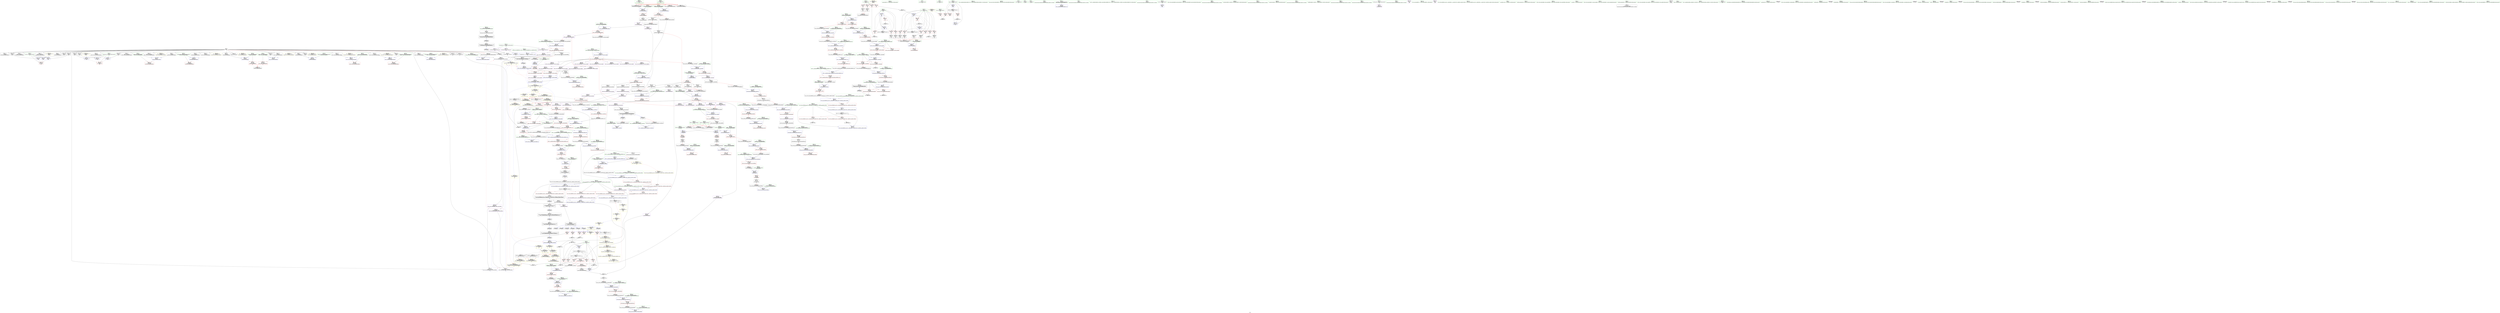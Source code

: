 digraph "SVFG" {
	label="SVFG";

	Node0x55cd5d1e0980 [shape=record,color=grey,label="{NodeID: 0\nNullPtr|{|<s34>57}}"];
	Node0x55cd5d1e0980 -> Node0x55cd5d220690[style=solid];
	Node0x55cd5d1e0980 -> Node0x55cd5d220790[style=solid];
	Node0x55cd5d1e0980 -> Node0x55cd5d220860[style=solid];
	Node0x55cd5d1e0980 -> Node0x55cd5d220930[style=solid];
	Node0x55cd5d1e0980 -> Node0x55cd5d220a00[style=solid];
	Node0x55cd5d1e0980 -> Node0x55cd5d220ad0[style=solid];
	Node0x55cd5d1e0980 -> Node0x55cd5d220ba0[style=solid];
	Node0x55cd5d1e0980 -> Node0x55cd5d220c70[style=solid];
	Node0x55cd5d1e0980 -> Node0x55cd5d220d40[style=solid];
	Node0x55cd5d1e0980 -> Node0x55cd5d220e10[style=solid];
	Node0x55cd5d1e0980 -> Node0x55cd5d220ee0[style=solid];
	Node0x55cd5d1e0980 -> Node0x55cd5d220fb0[style=solid];
	Node0x55cd5d1e0980 -> Node0x55cd5d221080[style=solid];
	Node0x55cd5d1e0980 -> Node0x55cd5d221150[style=solid];
	Node0x55cd5d1e0980 -> Node0x55cd5d221220[style=solid];
	Node0x55cd5d1e0980 -> Node0x55cd5d2212f0[style=solid];
	Node0x55cd5d1e0980 -> Node0x55cd5d2213c0[style=solid];
	Node0x55cd5d1e0980 -> Node0x55cd5d221490[style=solid];
	Node0x55cd5d1e0980 -> Node0x55cd5d221560[style=solid];
	Node0x55cd5d1e0980 -> Node0x55cd5d221630[style=solid];
	Node0x55cd5d1e0980 -> Node0x55cd5d221700[style=solid];
	Node0x55cd5d1e0980 -> Node0x55cd5d2217d0[style=solid];
	Node0x55cd5d1e0980 -> Node0x55cd5d2218a0[style=solid];
	Node0x55cd5d1e0980 -> Node0x55cd5d221970[style=solid];
	Node0x55cd5d1e0980 -> Node0x55cd5d221a40[style=solid];
	Node0x55cd5d1e0980 -> Node0x55cd5d221b10[style=solid];
	Node0x55cd5d1e0980 -> Node0x55cd5d221be0[style=solid];
	Node0x55cd5d1e0980 -> Node0x55cd5d221cb0[style=solid];
	Node0x55cd5d1e0980 -> Node0x55cd5d222be0[style=solid];
	Node0x55cd5d1e0980 -> Node0x55cd5d224f00[style=solid];
	Node0x55cd5d1e0980 -> Node0x55cd5d224fd0[style=solid];
	Node0x55cd5d1e0980 -> Node0x55cd5d2250a0[style=solid];
	Node0x55cd5d1e0980 -> Node0x55cd5d244960[style=solid];
	Node0x55cd5d1e0980 -> Node0x55cd5d246880[style=solid];
	Node0x55cd5d1e0980:s34 -> Node0x55cd5d2b5910[style=solid,color=red];
	Node0x55cd5d230630 [shape=record,color=black,label="{NodeID: 775\nMR_10V_2 = PHI(MR_10V_4, MR_10V_1, )\npts\{55 \}\n}"];
	Node0x55cd5d230630 -> Node0x55cd5d229050[style=dashed];
	Node0x55cd5d230630 -> Node0x55cd5d229120[style=dashed];
	Node0x55cd5d230630 -> Node0x55cd5d2291f0[style=dashed];
	Node0x55cd5d230630 -> Node0x55cd5d2292c0[style=dashed];
	Node0x55cd5d230630 -> Node0x55cd5d229390[style=dashed];
	Node0x55cd5d230630 -> Node0x55cd5d2235d0[style=dashed];
	Node0x55cd5d230630 -> Node0x55cd5d2236a0[style=dashed];
	Node0x55cd5d230630 -> Node0x55cd5d22f230[style=dashed];
	Node0x55cd5d230630 -> Node0x55cd5d230630[style=dashed];
	Node0x55cd5d225310 [shape=record,color=blue,label="{NodeID: 443\n531\<--527\n_M_start\<--call\n_ZNSt12_Vector_baseIiSaIiEE17_M_create_storageEm\n|{|<s2>44}}"];
	Node0x55cd5d225310 -> Node0x55cd5d22bf70[style=dashed];
	Node0x55cd5d225310 -> Node0x55cd5d22c040[style=dashed];
	Node0x55cd5d225310:s2 -> Node0x55cd5d2838d0[style=dashed,color=blue];
	Node0x55cd5d228830 [shape=record,color=purple,label="{NodeID: 277\n318\<--316\nadd.ptr\<--\n_ZNSt6vectorIiSaIiEEixEm\n}"];
	Node0x55cd5d228830 -> Node0x55cd5d21c8d0[style=solid];
	Node0x55cd5d218bd0 [shape=record,color=green,label="{NodeID: 111\n674\<--675\n__n.addr\<--__n.addr_field_insensitive\n_ZSt27__uninitialized_default_n_aIPimiET_S1_T0_RSaIT1_E\n}"];
	Node0x55cd5d218bd0 -> Node0x55cd5d22cc70[style=solid];
	Node0x55cd5d218bd0 -> Node0x55cd5d2260e0[style=solid];
	Node0x55cd5d276de0 [shape=record,color=yellow,style=double,label="{NodeID: 886\n14V_1 = ENCHI(MR_14V_0)\npts\{63 \}\nFun[main]}"];
	Node0x55cd5d276de0 -> Node0x55cd5d2230f0[style=dashed];
	Node0x55cd5d276de0 -> Node0x55cd5d223290[style=dashed];
	Node0x55cd5d276de0 -> Node0x55cd5d223430[style=dashed];
	Node0x55cd5d2225d0 [shape=record,color=red,label="{NodeID: 388\n876\<--868\n\<--__p.addr\n_ZN9__gnu_cxx13new_allocatorIiE10deallocateEPim\n}"];
	Node0x55cd5d2225d0 -> Node0x55cd5d2264e0[style=solid];
	Node0x55cd5d21d910 [shape=record,color=black,label="{NodeID: 222\n625\<--655\n_ZN9__gnu_cxx13new_allocatorIiE8allocateEmPKv_ret\<--\n_ZN9__gnu_cxx13new_allocatorIiE8allocateEmPKv\n|{<s0>57}}"];
	Node0x55cd5d21d910:s0 -> Node0x55cd5d2b1bd0[style=solid,color=blue];
	Node0x55cd5d2b6b50 [shape=record,color=black,label="{NodeID: 1163\n886 = PHI(348, )\n1st arg _ZSt8_DestroyIPiiEvT_S1_RSaIT0_E }"];
	Node0x55cd5d2b6b50 -> Node0x55cd5d2376d0[style=solid];
	Node0x55cd5d219dc0 [shape=record,color=green,label="{NodeID: 56\n288\<--289\n__gxx_personality_v0\<--__gxx_personality_v0_field_insensitive\n}"];
	Node0x55cd5d2729d0 [shape=record,color=yellow,style=double,label="{NodeID: 831\n20V_1 = ENCHI(MR_20V_0)\npts\{652 \}\nFun[_ZSt6fill_nIPimiET_S1_T0_RKT1_]|{<s0>65}}"];
	Node0x55cd5d2729d0:s0 -> Node0x55cd5d2635d0[style=dashed,color=red];
	Node0x55cd5d22b5b0 [shape=record,color=red,label="{NodeID: 333\n442\<--433\n\<--__n.addr\n_ZNSt6vectorIiSaIiEE21_M_default_initializeEm\n|{<s0>47}}"];
	Node0x55cd5d22b5b0:s0 -> Node0x55cd5d2b5e10[style=solid,color=red];
	Node0x55cd5d220e10 [shape=record,color=black,label="{NodeID: 167\n141\<--3\n\<--dummyVal\nmain\n}"];
	Node0x55cd5d220e10 -> Node0x55cd5d223430[style=solid];
	Node0x55cd5d2b20d0 [shape=record,color=black,label="{NodeID: 1108\n729 = PHI(733, )\n}"];
	Node0x55cd5d2b20d0 -> Node0x55cd5d21ddf0[style=solid];
	Node0x55cd5d209400 [shape=record,color=green,label="{NodeID: 1\n7\<--1\n__dso_handle\<--dummyObj\nGlob }"];
	Node0x55cd5d230b30 [shape=record,color=black,label="{NodeID: 776\nMR_16V_2 = PHI(MR_16V_4, MR_16V_1, )\npts\{69 \}\n}"];
	Node0x55cd5d230b30 -> Node0x55cd5d222e80[style=dashed];
	Node0x55cd5d2253e0 [shape=record,color=blue,label="{NodeID: 444\n537\<--535\n_M_finish\<--\n_ZNSt12_Vector_baseIiSaIiEE17_M_create_storageEm\n|{<s0>44}}"];
	Node0x55cd5d2253e0:s0 -> Node0x55cd5d2838d0[style=dashed,color=blue];
	Node0x55cd5d228900 [shape=record,color=purple,label="{NodeID: 278\n543\<--541\nadd.ptr\<--\n_ZNSt12_Vector_baseIiSaIiEE17_M_create_storageEm\n}"];
	Node0x55cd5d228900 -> Node0x55cd5d2254b0[style=solid];
	Node0x55cd5d218ca0 [shape=record,color=green,label="{NodeID: 112\n676\<--677\n.addr\<--.addr_field_insensitive\n_ZSt27__uninitialized_default_n_aIPimiET_S1_T0_RSaIT1_E\n}"];
	Node0x55cd5d218ca0 -> Node0x55cd5d2261b0[style=solid];
	Node0x55cd5d2226a0 [shape=record,color=red,label="{NodeID: 389\n897\<--888\n\<--__first.addr\n_ZSt8_DestroyIPiiEvT_S1_RSaIT0_E\n|{<s0>71}}"];
	Node0x55cd5d2226a0:s0 -> Node0x55cd5d2b2d20[style=solid,color=red];
	Node0x55cd5d21d9e0 [shape=record,color=black,label="{NodeID: 223\n657\<--664\n_ZNK9__gnu_cxx13new_allocatorIiE8max_sizeEv_ret\<--\n_ZNK9__gnu_cxx13new_allocatorIiE8max_sizeEv\n|{<s0>58}}"];
	Node0x55cd5d21d9e0:s0 -> Node0x55cd5d2b1d10[style=solid,color=blue];
	Node0x55cd5d2b6c90 [shape=record,color=black,label="{NodeID: 1164\n887 = PHI(350, )\n2nd arg _ZSt8_DestroyIPiiEvT_S1_RSaIT0_E }"];
	Node0x55cd5d2b6c90 -> Node0x55cd5d2377a0[style=solid];
	Node0x55cd5d219ec0 [shape=record,color=green,label="{NodeID: 57\n294\<--295\nthis.addr\<--this.addr_field_insensitive\n_ZNSaIiED2Ev\n}"];
	Node0x55cd5d219ec0 -> Node0x55cd5d22a8b0[style=solid];
	Node0x55cd5d219ec0 -> Node0x55cd5d223df0[style=solid];
	Node0x55cd5d272ae0 [shape=record,color=yellow,style=double,label="{NodeID: 832\n157V_1 = ENCHI(MR_157V_0)\npts\{723 \}\nFun[_ZSt6fill_nIPimiET_S1_T0_RKT1_]|{<s0>65}}"];
	Node0x55cd5d272ae0:s0 -> Node0x55cd5d276220[style=dashed,color=red];
	Node0x55cd5d22b680 [shape=record,color=red,label="{NodeID: 334\n441\<--440\n\<--_M_start\n_ZNSt6vectorIiSaIiEE21_M_default_initializeEm\n|{<s0>47}}"];
	Node0x55cd5d22b680:s0 -> Node0x55cd5d2b5cd0[style=solid,color=red];
	Node0x55cd5d220ee0 [shape=record,color=black,label="{NodeID: 168\n227\<--3\nlpad.val\<--dummyVal\nmain\n}"];
	Node0x55cd5d2b2210 [shape=record,color=black,label="{NodeID: 1109\n747 = PHI(796, )\n|{<s0>65}}"];
	Node0x55cd5d2b2210:s0 -> Node0x55cd5d2b74e0[style=solid,color=red];
	Node0x55cd5d2086d0 [shape=record,color=green,label="{NodeID: 2\n8\<--1\n_ZSt3cin\<--dummyObj\nGlob }"];
	Node0x55cd5d231030 [shape=record,color=black,label="{NodeID: 777\nMR_18V_2 = PHI(MR_18V_5, MR_18V_1, )\npts\{71 \}\n}"];
	Node0x55cd5d231030 -> Node0x55cd5d223500[style=dashed];
	Node0x55cd5d2254b0 [shape=record,color=blue,label="{NodeID: 445\n545\<--543\n_M_end_of_storage\<--add.ptr\n_ZNSt12_Vector_baseIiSaIiEE17_M_create_storageEm\n|{<s0>44}}"];
	Node0x55cd5d2254b0:s0 -> Node0x55cd5d2838d0[style=dashed,color=blue];
	Node0x55cd5d2289d0 [shape=record,color=red,label="{NodeID: 279\n81\<--46\n\<--cases\nmain\n}"];
	Node0x55cd5d2289d0 -> Node0x55cd5d246280[style=solid];
	Node0x55cd5d218d70 [shape=record,color=green,label="{NodeID: 113\n684\<--685\n_ZSt25__uninitialized_default_nIPimET_S1_T0_\<--_ZSt25__uninitialized_default_nIPimET_S1_T0__field_insensitive\n}"];
	Node0x55cd5d222770 [shape=record,color=red,label="{NodeID: 390\n898\<--890\n\<--__last.addr\n_ZSt8_DestroyIPiiEvT_S1_RSaIT0_E\n|{<s0>71}}"];
	Node0x55cd5d222770:s0 -> Node0x55cd5d2b2e30[style=solid,color=red];
	Node0x55cd5d21dab0 [shape=record,color=black,label="{NodeID: 224\n668\<--683\n_ZSt27__uninitialized_default_n_aIPimiET_S1_T0_RSaIT1_E_ret\<--call\n_ZSt27__uninitialized_default_n_aIPimiET_S1_T0_RSaIT1_E\n|{<s0>47}}"];
	Node0x55cd5d21dab0:s0 -> Node0x55cd5d2b1810[style=solid,color=blue];
	Node0x55cd5d2b6dd0 [shape=record,color=black,label="{NodeID: 1165\n387 = PHI(262, )\n0th arg _ZNSt12_Vector_baseIiSaIiEEC2EmRKS0_ }"];
	Node0x55cd5d2b6dd0 -> Node0x55cd5d224470[style=solid];
	Node0x55cd5d219f90 [shape=record,color=green,label="{NodeID: 58\n300\<--301\n_ZN9__gnu_cxx13new_allocatorIiED2Ev\<--_ZN9__gnu_cxx13new_allocatorIiED2Ev_field_insensitive\n}"];
	Node0x55cd5d22b750 [shape=record,color=red,label="{NodeID: 335\n462\<--455\nthis1\<--this.addr\n_ZNSt12_Vector_baseIiSaIiEED2Ev\n|{|<s8>48}}"];
	Node0x55cd5d22b750 -> Node0x55cd5d2273e0[style=solid];
	Node0x55cd5d22b750 -> Node0x55cd5d2274b0[style=solid];
	Node0x55cd5d22b750 -> Node0x55cd5d227580[style=solid];
	Node0x55cd5d22b750 -> Node0x55cd5d227650[style=solid];
	Node0x55cd5d22b750 -> Node0x55cd5d227720[style=solid];
	Node0x55cd5d22b750 -> Node0x55cd5d2277f0[style=solid];
	Node0x55cd5d22b750 -> Node0x55cd5d2278c0[style=solid];
	Node0x55cd5d22b750 -> Node0x55cd5d227990[style=solid];
	Node0x55cd5d22b750:s8 -> Node0x55cd5d2b4110[style=solid,color=red];
	Node0x55cd5d220fb0 [shape=record,color=black,label="{NodeID: 169\n228\<--3\nlpad.val57\<--dummyVal\nmain\n}"];
	Node0x55cd5d2b2350 [shape=record,color=black,label="{NodeID: 1110\n752 = PHI(756, )\n}"];
	Node0x55cd5d2b2350 -> Node0x55cd5d21dec0[style=solid];
	Node0x55cd5d208760 [shape=record,color=green,label="{NodeID: 3\n9\<--1\n_ZSt4cout\<--dummyObj\nGlob }"];
	Node0x55cd5d231530 [shape=record,color=black,label="{NodeID: 778\nMR_20V_2 = PHI(MR_20V_4, MR_20V_1, )\npts\{652 \}\n|{<s0>8}}"];
	Node0x55cd5d231530:s0 -> Node0x55cd5d261440[style=dashed,color=red];
	Node0x55cd5d225580 [shape=record,color=blue,label="{NodeID: 446\n550\<--549\nthis.addr\<--this\n_ZNSt12_Vector_baseIiSaIiEE12_Vector_implD2Ev\n}"];
	Node0x55cd5d225580 -> Node0x55cd5d22c110[style=dashed];
	Node0x55cd5d228aa0 [shape=record,color=red,label="{NodeID: 280\n80\<--48\n\<--caseno\nmain\n}"];
	Node0x55cd5d228aa0 -> Node0x55cd5d246280[style=solid];
	Node0x55cd5d21e0d0 [shape=record,color=green,label="{NodeID: 114\n689\<--690\nthis.addr\<--this.addr_field_insensitive\n_ZNSt12_Vector_baseIiSaIiEE19_M_get_Tp_allocatorEv\n}"];
	Node0x55cd5d21e0d0 -> Node0x55cd5d22cd40[style=solid];
	Node0x55cd5d21e0d0 -> Node0x55cd5d235f40[style=solid];
	Node0x55cd5d222840 [shape=record,color=red,label="{NodeID: 391\n912\<--906\n\<--__first.addr\n_ZSt8_DestroyIPiEvT_S1_\n|{<s0>72}}"];
	Node0x55cd5d222840:s0 -> Node0x55cd5d2b67c0[style=solid,color=red];
	Node0x55cd5d21db80 [shape=record,color=black,label="{NodeID: 225\n694\<--693\n\<--_M_impl\n_ZNSt12_Vector_baseIiSaIiEE19_M_get_Tp_allocatorEv\n}"];
	Node0x55cd5d21db80 -> Node0x55cd5d21dc50[style=solid];
	Node0x55cd5d2b6f10 [shape=record,color=black,label="{NodeID: 1166\n388 = PHI(263, )\n1st arg _ZNSt12_Vector_baseIiSaIiEEC2EmRKS0_ }"];
	Node0x55cd5d2b6f10 -> Node0x55cd5d224540[style=solid];
	Node0x55cd5d21a090 [shape=record,color=green,label="{NodeID: 59\n306\<--307\nthis.addr\<--this.addr_field_insensitive\n_ZNSt6vectorIiSaIiEEixEm\n}"];
	Node0x55cd5d21a090 -> Node0x55cd5d22a980[style=solid];
	Node0x55cd5d21a090 -> Node0x55cd5d223ec0[style=solid];
	Node0x55cd5d22b820 [shape=record,color=red,label="{NodeID: 336\n491\<--457\nexn\<--exn.slot\n_ZNSt12_Vector_baseIiSaIiEED2Ev\n|{<s0>51}}"];
	Node0x55cd5d22b820:s0 -> Node0x55cd5d2b7d40[style=solid,color=red];
	Node0x55cd5d221080 [shape=record,color=black,label="{NodeID: 170\n273\<--3\n\<--dummyVal\n_ZNSt6vectorIiSaIiEEC2EmRKS0_\n}"];
	Node0x55cd5d2b2490 [shape=record,color=black,label="{NodeID: 1111\n429 = PHI(261, )\n0th arg _ZNSt6vectorIiSaIiEE21_M_default_initializeEm }"];
	Node0x55cd5d2b2490 -> Node0x55cd5d224880[style=solid];
	Node0x55cd5d208a10 [shape=record,color=green,label="{NodeID: 4\n10\<--1\n.str\<--dummyObj\nGlob }"];
	Node0x55cd5d231a30 [shape=record,color=black,label="{NodeID: 779\nMR_22V_2 = PHI(MR_22V_3, MR_22V_1, )\npts\{570000 \}\n|{<s0>8}}"];
	Node0x55cd5d231a30:s0 -> Node0x55cd5d261520[style=dashed,color=red];
	Node0x55cd5d225650 [shape=record,color=blue,label="{NodeID: 447\n560\<--558\nthis.addr\<--this\n_ZNSaIiEC2ERKS_\n}"];
	Node0x55cd5d225650 -> Node0x55cd5d22c1e0[style=dashed];
	Node0x55cd5d228b70 [shape=record,color=red,label="{NodeID: 281\n202\<--48\n\<--caseno\nmain\n}"];
	Node0x55cd5d21e160 [shape=record,color=green,label="{NodeID: 115\n699\<--700\n__first.addr\<--__first.addr_field_insensitive\n_ZSt25__uninitialized_default_nIPimET_S1_T0_\n}"];
	Node0x55cd5d21e160 -> Node0x55cd5d22ce10[style=solid];
	Node0x55cd5d21e160 -> Node0x55cd5d236010[style=solid];
	Node0x55cd5d222910 [shape=record,color=red,label="{NodeID: 392\n913\<--908\n\<--__last.addr\n_ZSt8_DestroyIPiEvT_S1_\n|{<s0>72}}"];
	Node0x55cd5d222910:s0 -> Node0x55cd5d2b68d0[style=solid,color=red];
	Node0x55cd5d21dc50 [shape=record,color=black,label="{NodeID: 226\n687\<--694\n_ZNSt12_Vector_baseIiSaIiEE19_M_get_Tp_allocatorEv_ret\<--\n_ZNSt12_Vector_baseIiSaIiEE19_M_get_Tp_allocatorEv\n|{<s0>38|<s1>46}}"];
	Node0x55cd5d21dc50:s0 -> Node0x55cd5d2b13d0[style=solid,color=blue];
	Node0x55cd5d21dc50:s1 -> Node0x55cd5d2b16a0[style=solid,color=blue];
	Node0x55cd5d2b7050 [shape=record,color=black,label="{NodeID: 1167\n389 = PHI(264, )\n2nd arg _ZNSt12_Vector_baseIiSaIiEEC2EmRKS0_ }"];
	Node0x55cd5d2b7050 -> Node0x55cd5d224610[style=solid];
	Node0x55cd5d21a160 [shape=record,color=green,label="{NodeID: 60\n308\<--309\n__n.addr\<--__n.addr_field_insensitive\n_ZNSt6vectorIiSaIiEEixEm\n}"];
	Node0x55cd5d21a160 -> Node0x55cd5d22aa50[style=solid];
	Node0x55cd5d21a160 -> Node0x55cd5d223f90[style=solid];
	Node0x55cd5d22b8f0 [shape=record,color=red,label="{NodeID: 337\n465\<--464\n\<--_M_start\n_ZNSt12_Vector_baseIiSaIiEED2Ev\n|{<s0>48}}"];
	Node0x55cd5d22b8f0:s0 -> Node0x55cd5d2b4220[style=solid,color=red];
	Node0x55cd5d221150 [shape=record,color=black,label="{NodeID: 171\n274\<--3\n\<--dummyVal\n_ZNSt6vectorIiSaIiEEC2EmRKS0_\n}"];
	Node0x55cd5d221150 -> Node0x55cd5d223c50[style=solid];
	Node0x55cd5d2b25d0 [shape=record,color=black,label="{NodeID: 1112\n430 = PHI(268, )\n1st arg _ZNSt6vectorIiSaIiEE21_M_default_initializeEm }"];
	Node0x55cd5d2b25d0 -> Node0x55cd5d224950[style=solid];
	Node0x55cd5d208aa0 [shape=record,color=green,label="{NodeID: 5\n12\<--1\n.str.1\<--dummyObj\nGlob }"];
	Node0x55cd5d26d9d0 [shape=record,color=black,label="{NodeID: 780\nMR_24V_2 = PHI(MR_24V_3, MR_24V_1, )\npts\{650000 \}\n|{<s0>11}}"];
	Node0x55cd5d26d9d0:s0 -> Node0x55cd5d261520[style=dashed,color=red];
	Node0x55cd5d225720 [shape=record,color=blue,label="{NodeID: 448\n562\<--559\n__a.addr\<--__a\n_ZNSaIiEC2ERKS_\n}"];
	Node0x55cd5d225720 -> Node0x55cd5d22c2b0[style=dashed];
	Node0x55cd5d228c40 [shape=record,color=red,label="{NodeID: 282\n218\<--48\n\<--caseno\nmain\n}"];
	Node0x55cd5d228c40 -> Node0x55cd5d244f00[style=solid];
	Node0x55cd5d21e230 [shape=record,color=green,label="{NodeID: 116\n701\<--702\n__n.addr\<--__n.addr_field_insensitive\n_ZSt25__uninitialized_default_nIPimET_S1_T0_\n}"];
	Node0x55cd5d21e230 -> Node0x55cd5d22cee0[style=solid];
	Node0x55cd5d21e230 -> Node0x55cd5d2360e0[style=solid];
	Node0x55cd5d2229e0 [shape=record,color=blue,label="{NodeID: 393\n932\<--15\nllvm.global_ctors_0\<--\nGlob }"];
	Node0x55cd5d21dd20 [shape=record,color=black,label="{NodeID: 227\n696\<--711\n_ZSt25__uninitialized_default_nIPimET_S1_T0__ret\<--call\n_ZSt25__uninitialized_default_nIPimET_S1_T0_\n|{<s0>61}}"];
	Node0x55cd5d21dd20:s0 -> Node0x55cd5d2b1e50[style=solid,color=blue];
	Node0x55cd5d2b7190 [shape=record,color=black,label="{NodeID: 1168\n658 = PHI(638, )\n0th arg _ZNK9__gnu_cxx13new_allocatorIiE8max_sizeEv }"];
	Node0x55cd5d2b7190 -> Node0x55cd5d225f40[style=solid];
	Node0x55cd5d21a230 [shape=record,color=green,label="{NodeID: 61\n333\<--334\nthis.addr\<--this.addr_field_insensitive\n_ZNSt6vectorIiSaIiEED2Ev\n}"];
	Node0x55cd5d21a230 -> Node0x55cd5d22abf0[style=solid];
	Node0x55cd5d21a230 -> Node0x55cd5d224060[style=solid];
	Node0x55cd5d22b9c0 [shape=record,color=red,label="{NodeID: 338\n468\<--467\n\<--_M_end_of_storage\n_ZNSt12_Vector_baseIiSaIiEED2Ev\n}"];
	Node0x55cd5d22b9c0 -> Node0x55cd5d21d020[style=solid];
	Node0x55cd5d221220 [shape=record,color=black,label="{NodeID: 172\n276\<--3\n\<--dummyVal\n_ZNSt6vectorIiSaIiEEC2EmRKS0_\n}"];
	Node0x55cd5d221220 -> Node0x55cd5d223d20[style=solid];
	Node0x55cd5d2b2710 [shape=record,color=black,label="{NodeID: 1113\n549 = PHI(404, 480, 488, )\n0th arg _ZNSt12_Vector_baseIiSaIiEE12_Vector_implD2Ev }"];
	Node0x55cd5d2b2710 -> Node0x55cd5d225580[style=solid];
	Node0x55cd5d208b30 [shape=record,color=green,label="{NodeID: 6\n15\<--1\n\<--dummyObj\nCan only get source location for instruction, argument, global var or function.}"];
	Node0x55cd5d26ded0 [shape=record,color=black,label="{NodeID: 781\nMR_26V_2 = PHI(MR_26V_3, MR_26V_1, )\npts\{570001 570002 \}\n|{<s0>8|<s1>8}}"];
	Node0x55cd5d26ded0:s0 -> Node0x55cd5d261630[style=dashed,color=red];
	Node0x55cd5d26ded0:s1 -> Node0x55cd5d261740[style=dashed,color=red];
	Node0x55cd5d2257f0 [shape=record,color=blue,label="{NodeID: 449\n577\<--575\nthis.addr\<--this\n_ZN9__gnu_cxx13new_allocatorIiEC2ERKS1_\n}"];
	Node0x55cd5d2257f0 -> Node0x55cd5d22c380[style=dashed];
	Node0x55cd5d228d10 [shape=record,color=red,label="{NodeID: 283\n87\<--52\n\<--C\nmain\n}"];
	Node0x55cd5d228d10 -> Node0x55cd5d221f50[style=solid];
	Node0x55cd5d21e300 [shape=record,color=green,label="{NodeID: 117\n703\<--704\n__assignable\<--__assignable_field_insensitive\n_ZSt25__uninitialized_default_nIPimET_S1_T0_\n}"];
	Node0x55cd5d21e300 -> Node0x55cd5d2361b0[style=solid];
	Node0x55cd5d222ae0 [shape=record,color=blue,label="{NodeID: 394\n933\<--16\nllvm.global_ctors_1\<--_GLOBAL__sub_I_kappahouse_0_1.cpp\nGlob }"];
	Node0x55cd5d21ddf0 [shape=record,color=black,label="{NodeID: 228\n715\<--729\n_ZNSt27__uninitialized_default_n_1ILb1EE18__uninit_default_nIPimEET_S3_T0__ret\<--call\n_ZNSt27__uninitialized_default_n_1ILb1EE18__uninit_default_nIPimEET_S3_T0_\n|{<s0>62}}"];
	Node0x55cd5d21ddf0:s0 -> Node0x55cd5d2b1f90[style=solid,color=blue];
	Node0x55cd5d2b72d0 [shape=record,color=black,label="{NodeID: 1169\n688 = PHI(349, 443, )\n0th arg _ZNSt12_Vector_baseIiSaIiEE19_M_get_Tp_allocatorEv }"];
	Node0x55cd5d2b72d0 -> Node0x55cd5d235f40[style=solid];
	Node0x55cd5d21a300 [shape=record,color=green,label="{NodeID: 62\n335\<--336\nexn.slot\<--exn.slot_field_insensitive\n_ZNSt6vectorIiSaIiEED2Ev\n}"];
	Node0x55cd5d21a300 -> Node0x55cd5d22acc0[style=solid];
	Node0x55cd5d21a300 -> Node0x55cd5d224130[style=solid];
	Node0x55cd5d22ba90 [shape=record,color=red,label="{NodeID: 339\n471\<--470\n\<--_M_start4\n_ZNSt12_Vector_baseIiSaIiEED2Ev\n}"];
	Node0x55cd5d22ba90 -> Node0x55cd5d21d0f0[style=solid];
	Node0x55cd5d2212f0 [shape=record,color=black,label="{NodeID: 173\n285\<--3\nlpad.val\<--dummyVal\n_ZNSt6vectorIiSaIiEEC2EmRKS0_\n}"];
	Node0x55cd5d2b29f0 [shape=record,color=black,label="{NodeID: 1114\n697 = PHI(681, )\n0th arg _ZSt25__uninitialized_default_nIPimET_S1_T0_ }"];
	Node0x55cd5d2b29f0 -> Node0x55cd5d236010[style=solid];
	Node0x55cd5d216170 [shape=record,color=green,label="{NodeID: 7\n73\<--1\n\<--dummyObj\nCan only get source location for instruction, argument, global var or function.}"];
	Node0x55cd5d26e3d0 [shape=record,color=black,label="{NodeID: 782\nMR_28V_2 = PHI(MR_28V_3, MR_28V_1, )\npts\{650001 650002 \}\n|{<s0>11|<s1>11}}"];
	Node0x55cd5d26e3d0:s0 -> Node0x55cd5d261630[style=dashed,color=red];
	Node0x55cd5d26e3d0:s1 -> Node0x55cd5d261740[style=dashed,color=red];
	Node0x55cd5d2258c0 [shape=record,color=blue,label="{NodeID: 450\n579\<--576\n.addr\<--\n_ZN9__gnu_cxx13new_allocatorIiEC2ERKS1_\n}"];
	Node0x55cd5d228de0 [shape=record,color=red,label="{NodeID: 284\n98\<--52\n\<--C\nmain\n}"];
	Node0x55cd5d228de0 -> Node0x55cd5d222020[style=solid];
	Node0x55cd5d21e3d0 [shape=record,color=green,label="{NodeID: 118\n712\<--713\n_ZNSt27__uninitialized_default_n_1ILb1EE18__uninit_default_nIPimEET_S3_T0_\<--_ZNSt27__uninitialized_default_n_1ILb1EE18__uninit_default_nIPimEET_S3_T0__field_insensitive\n}"];
	Node0x55cd5d222be0 [shape=record,color=blue, style = dotted,label="{NodeID: 395\n934\<--3\nllvm.global_ctors_2\<--dummyVal\nGlob }"];
	Node0x55cd5d21dec0 [shape=record,color=black,label="{NodeID: 229\n733\<--752\n_ZSt6fill_nIPimiET_S1_T0_RKT1__ret\<--call1\n_ZSt6fill_nIPimiET_S1_T0_RKT1_\n|{<s0>63}}"];
	Node0x55cd5d21dec0:s0 -> Node0x55cd5d2b20d0[style=solid,color=blue];
	Node0x55cd5d2b74e0 [shape=record,color=black,label="{NodeID: 1170\n757 = PHI(747, )\n0th arg _ZSt10__fill_n_aIPimiEN9__gnu_cxx11__enable_ifIXsr11__is_scalarIT1_EE7__valueET_E6__typeES4_T0_RKS3_ }"];
	Node0x55cd5d2b74e0 -> Node0x55cd5d236760[style=solid];
	Node0x55cd5d21a3d0 [shape=record,color=green,label="{NodeID: 63\n337\<--338\nehselector.slot\<--ehselector.slot_field_insensitive\n_ZNSt6vectorIiSaIiEED2Ev\n}"];
	Node0x55cd5d21a3d0 -> Node0x55cd5d224200[style=solid];
	Node0x55cd5d22bb60 [shape=record,color=red,label="{NodeID: 340\n503\<--497\nthis1\<--this.addr\n_ZNSt12_Vector_baseIiSaIiEE12_Vector_implC2ERKS0_\n}"];
	Node0x55cd5d22bb60 -> Node0x55cd5d21d1c0[style=solid];
	Node0x55cd5d22bb60 -> Node0x55cd5d227a60[style=solid];
	Node0x55cd5d22bb60 -> Node0x55cd5d227b30[style=solid];
	Node0x55cd5d22bb60 -> Node0x55cd5d227c00[style=solid];
	Node0x55cd5d2213c0 [shape=record,color=black,label="{NodeID: 174\n286\<--3\nlpad.val2\<--dummyVal\n_ZNSt6vectorIiSaIiEEC2EmRKS0_\n}"];
	Node0x55cd5d2b2b00 [shape=record,color=black,label="{NodeID: 1115\n698 = PHI(682, )\n1st arg _ZSt25__uninitialized_default_nIPimET_S1_T0_ }"];
	Node0x55cd5d2b2b00 -> Node0x55cd5d2360e0[style=solid];
	Node0x55cd5d216200 [shape=record,color=green,label="{NodeID: 8\n78\<--1\n\<--dummyObj\nCan only get source location for instruction, argument, global var or function.}"];
	Node0x55cd5d225990 [shape=record,color=blue,label="{NodeID: 451\n588\<--586\nthis.addr\<--this\n_ZNSt12_Vector_baseIiSaIiEE11_M_allocateEm\n}"];
	Node0x55cd5d225990 -> Node0x55cd5d22c450[style=dashed];
	Node0x55cd5d228eb0 [shape=record,color=red,label="{NodeID: 285\n106\<--52\n\<--C\nmain\n}"];
	Node0x55cd5d228eb0 -> Node0x55cd5d246a00[style=solid];
	Node0x55cd5d21e4d0 [shape=record,color=green,label="{NodeID: 119\n718\<--719\n__first.addr\<--__first.addr_field_insensitive\n_ZNSt27__uninitialized_default_n_1ILb1EE18__uninit_default_nIPimEET_S3_T0_\n}"];
	Node0x55cd5d21e4d0 -> Node0x55cd5d22cfb0[style=solid];
	Node0x55cd5d21e4d0 -> Node0x55cd5d236280[style=solid];
	Node0x55cd5d222ce0 [shape=record,color=blue,label="{NodeID: 396\n44\<--73\nretval\<--\nmain\n}"];
	Node0x55cd5d21df90 [shape=record,color=black,label="{NodeID: 230\n756\<--794\n_ZSt10__fill_n_aIPimiEN9__gnu_cxx11__enable_ifIXsr11__is_scalarIT1_EE7__valueET_E6__typeES4_T0_RKS3__ret\<--\n_ZSt10__fill_n_aIPimiEN9__gnu_cxx11__enable_ifIXsr11__is_scalarIT1_EE7__valueET_E6__typeES4_T0_RKS3_\n|{<s0>65}}"];
	Node0x55cd5d21df90:s0 -> Node0x55cd5d2b2350[style=solid,color=blue];
	Node0x55cd5d2b75f0 [shape=record,color=black,label="{NodeID: 1171\n758 = PHI(750, )\n1st arg _ZSt10__fill_n_aIPimiEN9__gnu_cxx11__enable_ifIXsr11__is_scalarIT1_EE7__valueET_E6__typeES4_T0_RKS3_ }"];
	Node0x55cd5d2b75f0 -> Node0x55cd5d236830[style=solid];
	Node0x55cd5d21a4a0 [shape=record,color=green,label="{NodeID: 64\n351\<--352\n_ZNSt12_Vector_baseIiSaIiEE19_M_get_Tp_allocatorEv\<--_ZNSt12_Vector_baseIiSaIiEE19_M_get_Tp_allocatorEv_field_insensitive\n}"];
	Node0x55cd5d22bc30 [shape=record,color=red,label="{NodeID: 341\n505\<--499\n\<--__a.addr\n_ZNSt12_Vector_baseIiSaIiEE12_Vector_implC2ERKS0_\n|{<s0>52}}"];
	Node0x55cd5d22bc30:s0 -> Node0x55cd5d2b4000[style=solid,color=red];
	Node0x55cd5d221490 [shape=record,color=black,label="{NodeID: 175\n359\<--3\n\<--dummyVal\n_ZNSt6vectorIiSaIiEED2Ev\n}"];
	Node0x55cd5d2b2c10 [shape=record,color=black,label="{NodeID: 1116\n797 = PHI(746, )\n0th arg _ZSt12__niter_baseIPiET_S1_ }"];
	Node0x55cd5d2b2c10 -> Node0x55cd5d236de0[style=solid];
	Node0x55cd5d216290 [shape=record,color=green,label="{NodeID: 9\n195\<--1\n\<--dummyObj\nCan only get source location for instruction, argument, global var or function.}"];
	Node0x55cd5d225a60 [shape=record,color=blue,label="{NodeID: 452\n590\<--587\n__n.addr\<--__n\n_ZNSt12_Vector_baseIiSaIiEE11_M_allocateEm\n}"];
	Node0x55cd5d225a60 -> Node0x55cd5d22c520[style=dashed];
	Node0x55cd5d225a60 -> Node0x55cd5d22c5f0[style=dashed];
	Node0x55cd5d228f80 [shape=record,color=red,label="{NodeID: 286\n147\<--52\n\<--C\nmain\n}"];
	Node0x55cd5d228f80 -> Node0x55cd5d245200[style=solid];
	Node0x55cd5d21e5a0 [shape=record,color=green,label="{NodeID: 120\n720\<--721\n__n.addr\<--__n.addr_field_insensitive\n_ZNSt27__uninitialized_default_n_1ILb1EE18__uninit_default_nIPimEET_S3_T0_\n}"];
	Node0x55cd5d21e5a0 -> Node0x55cd5d22d080[style=solid];
	Node0x55cd5d21e5a0 -> Node0x55cd5d236350[style=solid];
	Node0x55cd5d2775f0 [shape=record,color=yellow,style=double,label="{NodeID: 895\n58V_1 = ENCHI(MR_58V_0)\npts\{336 \}\nFun[_ZNSt6vectorIiSaIiEED2Ev]}"];
	Node0x55cd5d2775f0 -> Node0x55cd5d224130[style=dashed];
	Node0x55cd5d222db0 [shape=record,color=blue,label="{NodeID: 397\n48\<--78\ncaseno\<--\nmain\n}"];
	Node0x55cd5d222db0 -> Node0x55cd5d230130[style=dashed];
	Node0x55cd5d2262b0 [shape=record,color=black,label="{NodeID: 231\n796\<--801\n_ZSt12__niter_baseIPiET_S1__ret\<--\n_ZSt12__niter_baseIPiET_S1_\n|{<s0>64}}"];
	Node0x55cd5d2262b0:s0 -> Node0x55cd5d2b2210[style=solid,color=blue];
	Node0x55cd5d2b7700 [shape=record,color=black,label="{NodeID: 1172\n759 = PHI(751, )\n2nd arg _ZSt10__fill_n_aIPimiEN9__gnu_cxx11__enable_ifIXsr11__is_scalarIT1_EE7__valueET_E6__typeES4_T0_RKS3_ }"];
	Node0x55cd5d2b7700 -> Node0x55cd5d236900[style=solid];
	Node0x55cd5d21a5a0 [shape=record,color=green,label="{NodeID: 65\n354\<--355\n_ZSt8_DestroyIPiiEvT_S1_RSaIT0_E\<--_ZSt8_DestroyIPiiEvT_S1_RSaIT0_E_field_insensitive\n}"];
	Node0x55cd5d22bd00 [shape=record,color=red,label="{NodeID: 342\n525\<--519\nthis1\<--this.addr\n_ZNSt12_Vector_baseIiSaIiEE17_M_create_storageEm\n|{|<s10>53}}"];
	Node0x55cd5d22bd00 -> Node0x55cd5d227cd0[style=solid];
	Node0x55cd5d22bd00 -> Node0x55cd5d227da0[style=solid];
	Node0x55cd5d22bd00 -> Node0x55cd5d227e70[style=solid];
	Node0x55cd5d22bd00 -> Node0x55cd5d227f40[style=solid];
	Node0x55cd5d22bd00 -> Node0x55cd5d228010[style=solid];
	Node0x55cd5d22bd00 -> Node0x55cd5d2280e0[style=solid];
	Node0x55cd5d22bd00 -> Node0x55cd5d2281b0[style=solid];
	Node0x55cd5d22bd00 -> Node0x55cd5d228280[style=solid];
	Node0x55cd5d22bd00 -> Node0x55cd5d228350[style=solid];
	Node0x55cd5d22bd00 -> Node0x55cd5d228420[style=solid];
	Node0x55cd5d22bd00:s10 -> Node0x55cd5d2b5a50[style=solid,color=red];
	Node0x55cd5d221560 [shape=record,color=black,label="{NodeID: 176\n360\<--3\n\<--dummyVal\n_ZNSt6vectorIiSaIiEED2Ev\n}"];
	Node0x55cd5d221560 -> Node0x55cd5d224130[style=solid];
	Node0x55cd5d2b2d20 [shape=record,color=black,label="{NodeID: 1117\n904 = PHI(897, )\n0th arg _ZSt8_DestroyIPiEvT_S1_ }"];
	Node0x55cd5d2b2d20 -> Node0x55cd5d237870[style=solid];
	Node0x55cd5d216360 [shape=record,color=green,label="{NodeID: 10\n476\<--1\n\<--dummyObj\nCan only get source location for instruction, argument, global var or function.}"];
	Node0x55cd5d225b30 [shape=record,color=blue,label="{NodeID: 453\n612\<--610\n__a.addr\<--__a\n_ZNSt16allocator_traitsISaIiEE8allocateERS0_m\n}"];
	Node0x55cd5d225b30 -> Node0x55cd5d22c6c0[style=dashed];
	Node0x55cd5d229050 [shape=record,color=red,label="{NodeID: 287\n154\<--54\n\<--W\nmain\n}"];
	Node0x55cd5d229050 -> Node0x55cd5d246d00[style=solid];
	Node0x55cd5d21e670 [shape=record,color=green,label="{NodeID: 121\n722\<--723\nref.tmp\<--ref.tmp_field_insensitive\n_ZNSt27__uninitialized_default_n_1ILb1EE18__uninit_default_nIPimEET_S3_T0_\n|{|<s1>63}}"];
	Node0x55cd5d21e670 -> Node0x55cd5d236420[style=solid];
	Node0x55cd5d21e670:s1 -> Node0x55cd5d2b5550[style=solid,color=red];
	Node0x55cd5d282c40 [shape=record,color=yellow,style=double,label="{NodeID: 1062\n24V_3 = CSCHI(MR_24V_2)\npts\{650000 \}\nCS[]|{|<s1>15|<s2>19|<s3>20|<s4>22|<s5>24|<s6>30}}"];
	Node0x55cd5d282c40 -> Node0x55cd5d26d9d0[style=dashed];
	Node0x55cd5d282c40:s1 -> Node0x55cd5d270aa0[style=dashed,color=red];
	Node0x55cd5d282c40:s2 -> Node0x55cd5d2777e0[style=dashed,color=red];
	Node0x55cd5d282c40:s3 -> Node0x55cd5d270aa0[style=dashed,color=red];
	Node0x55cd5d282c40:s4 -> Node0x55cd5d270aa0[style=dashed,color=red];
	Node0x55cd5d282c40:s5 -> Node0x55cd5d270aa0[style=dashed,color=red];
	Node0x55cd5d282c40:s6 -> Node0x55cd5d2777e0[style=dashed,color=red];
	Node0x55cd5d2776d0 [shape=record,color=yellow,style=double,label="{NodeID: 896\n60V_1 = ENCHI(MR_60V_0)\npts\{338 \}\nFun[_ZNSt6vectorIiSaIiEED2Ev]}"];
	Node0x55cd5d2776d0 -> Node0x55cd5d224200[style=dashed];
	Node0x55cd5d244960 [shape=record,color=black,label="{NodeID: 730\n607 = PHI(602, 3, )\n}"];
	Node0x55cd5d244960 -> Node0x55cd5d21d5d0[style=solid];
	Node0x55cd5d222e80 [shape=record,color=blue,label="{NodeID: 398\n68\<--73\ni\<--\nmain\n}"];
	Node0x55cd5d222e80 -> Node0x55cd5d229600[style=dashed];
	Node0x55cd5d222e80 -> Node0x55cd5d2296d0[style=dashed];
	Node0x55cd5d222e80 -> Node0x55cd5d2297a0[style=dashed];
	Node0x55cd5d222e80 -> Node0x55cd5d229870[style=dashed];
	Node0x55cd5d222e80 -> Node0x55cd5d222f50[style=dashed];
	Node0x55cd5d222e80 -> Node0x55cd5d230b30[style=dashed];
	Node0x55cd5d226340 [shape=record,color=black,label="{NodeID: 232\n821\<--820\n\<--_M_impl\n_ZNSt12_Vector_baseIiSaIiEE13_M_deallocateEPim\n|{<s0>66}}"];
	Node0x55cd5d226340:s0 -> Node0x55cd5d2b4990[style=solid,color=red];
	Node0x55cd5d2b7810 [shape=record,color=black,label="{NodeID: 1173\n234 = PHI(58, 66, )\n0th arg _ZNSaIiEC2Ev }"];
	Node0x55cd5d2b7810 -> Node0x55cd5d223910[style=solid];
	Node0x55cd5d21a6a0 [shape=record,color=green,label="{NodeID: 66\n369\<--370\n__clang_call_terminate\<--__clang_call_terminate_field_insensitive\n}"];
	Node0x55cd5d273320 [shape=record,color=yellow,style=double,label="{NodeID: 841\n20V_1 = ENCHI(MR_20V_0)\npts\{652 \}\nFun[_ZSt27__uninitialized_default_n_aIPimiET_S1_T0_RSaIT1_E]|{<s0>61}}"];
	Node0x55cd5d273320:s0 -> Node0x55cd5d2702e0[style=dashed,color=red];
	Node0x55cd5d22bdd0 [shape=record,color=red,label="{NodeID: 343\n526\<--521\n\<--__n.addr\n_ZNSt12_Vector_baseIiSaIiEE17_M_create_storageEm\n|{<s0>53}}"];
	Node0x55cd5d22bdd0:s0 -> Node0x55cd5d2b5b90[style=solid,color=red];
	Node0x55cd5d221630 [shape=record,color=black,label="{NodeID: 177\n362\<--3\n\<--dummyVal\n_ZNSt6vectorIiSaIiEED2Ev\n}"];
	Node0x55cd5d221630 -> Node0x55cd5d224200[style=solid];
	Node0x55cd5d2b2e30 [shape=record,color=black,label="{NodeID: 1118\n905 = PHI(898, )\n1st arg _ZSt8_DestroyIPiEvT_S1_ }"];
	Node0x55cd5d2b2e30 -> Node0x55cd5d237940[style=solid];
	Node0x55cd5d216460 [shape=record,color=green,label="{NodeID: 11\n597\<--1\n\<--dummyObj\nCan only get source location for instruction, argument, global var or function.}"];
	Node0x55cd5d225c00 [shape=record,color=blue,label="{NodeID: 454\n614\<--611\n__n.addr\<--__n\n_ZNSt16allocator_traitsISaIiEE8allocateERS0_m\n}"];
	Node0x55cd5d225c00 -> Node0x55cd5d22c790[style=dashed];
	Node0x55cd5d229120 [shape=record,color=red,label="{NodeID: 288\n166\<--54\n\<--W\nmain\n}"];
	Node0x55cd5d229120 -> Node0x55cd5d245980[style=solid];
	Node0x55cd5d21e740 [shape=record,color=green,label="{NodeID: 122\n730\<--731\n_ZSt6fill_nIPimiET_S1_T0_RKT1_\<--_ZSt6fill_nIPimiET_S1_T0_RKT1__field_insensitive\n}"];
	Node0x55cd5d282d20 [shape=record,color=yellow,style=double,label="{NodeID: 1063\n28V_3 = CSCHI(MR_28V_2)\npts\{650001 650002 \}\nCS[]|{|<s1>19|<s2>19|<s3>30|<s4>30}}"];
	Node0x55cd5d282d20 -> Node0x55cd5d26e3d0[style=dashed];
	Node0x55cd5d282d20:s1 -> Node0x55cd5d2778f0[style=dashed,color=red];
	Node0x55cd5d282d20:s2 -> Node0x55cd5d277a00[style=dashed,color=red];
	Node0x55cd5d282d20:s3 -> Node0x55cd5d2778f0[style=dashed,color=red];
	Node0x55cd5d282d20:s4 -> Node0x55cd5d277a00[style=dashed,color=red];
	Node0x55cd5d2777e0 [shape=record,color=yellow,style=double,label="{NodeID: 897\n43V_1 = ENCHI(MR_43V_0)\npts\{570000 650000 \}\nFun[_ZNSt6vectorIiSaIiEED2Ev]|{|<s1>40|<s2>41}}"];
	Node0x55cd5d2777e0 -> Node0x55cd5d22ad90[style=dashed];
	Node0x55cd5d2777e0:s1 -> Node0x55cd5d270e80[style=dashed,color=red];
	Node0x55cd5d2777e0:s2 -> Node0x55cd5d270e80[style=dashed,color=red];
	Node0x55cd5d244f00 [shape=record,color=grey,label="{NodeID: 731\n219 = Binary(218, 78, )\n}"];
	Node0x55cd5d244f00 -> Node0x55cd5d223840[style=solid];
	Node0x55cd5d222f50 [shape=record,color=blue,label="{NodeID: 399\n68\<--121\ni\<--inc\nmain\n}"];
	Node0x55cd5d222f50 -> Node0x55cd5d229600[style=dashed];
	Node0x55cd5d222f50 -> Node0x55cd5d2296d0[style=dashed];
	Node0x55cd5d222f50 -> Node0x55cd5d2297a0[style=dashed];
	Node0x55cd5d222f50 -> Node0x55cd5d229870[style=dashed];
	Node0x55cd5d222f50 -> Node0x55cd5d222f50[style=dashed];
	Node0x55cd5d222f50 -> Node0x55cd5d230b30[style=dashed];
	Node0x55cd5d226410 [shape=record,color=black,label="{NodeID: 233\n855\<--854\n\<--\n_ZNSt16allocator_traitsISaIiEE10deallocateERS0_Pim\n|{<s0>69}}"];
	Node0x55cd5d226410:s0 -> Node0x55cd5d2b3bc0[style=solid,color=red];
	Node0x55cd5d2b7a20 [shape=record,color=black,label="{NodeID: 1174\n332 = PHI(64, 64, 56, 56, )\n0th arg _ZNSt6vectorIiSaIiEED2Ev }"];
	Node0x55cd5d2b7a20 -> Node0x55cd5d224060[style=solid];
	Node0x55cd5d21a7a0 [shape=record,color=green,label="{NodeID: 67\n374\<--375\nthis.addr\<--this.addr_field_insensitive\n_ZN9__gnu_cxx13new_allocatorIiEC2Ev\n}"];
	Node0x55cd5d21a7a0 -> Node0x55cd5d22af30[style=solid];
	Node0x55cd5d21a7a0 -> Node0x55cd5d2242d0[style=solid];
	Node0x55cd5d22bea0 [shape=record,color=red,label="{NodeID: 344\n542\<--521\n\<--__n.addr\n_ZNSt12_Vector_baseIiSaIiEE17_M_create_storageEm\n}"];
	Node0x55cd5d221700 [shape=record,color=black,label="{NodeID: 178\n414\<--3\n\<--dummyVal\n_ZNSt12_Vector_baseIiSaIiEEC2EmRKS0_\n}"];
	Node0x55cd5d2b2f40 [shape=record,color=black,label="{NodeID: 1119\n293 = PHI(58, 66, 58, 66, 554, )\n0th arg _ZNSaIiED2Ev }"];
	Node0x55cd5d2b2f40 -> Node0x55cd5d223df0[style=solid];
	Node0x55cd5d216560 [shape=record,color=green,label="{NodeID: 12\n664\<--1\n\<--dummyObj\nCan only get source location for instruction, argument, global var or function.}"];
	Node0x55cd5d26fed0 [shape=record,color=yellow,style=double,label="{NodeID: 787\n20V_1 = ENCHI(MR_20V_0)\npts\{652 \}\nFun[_ZNSt6vectorIiSaIiEE21_M_default_initializeEm]|{<s0>47}}"];
	Node0x55cd5d26fed0:s0 -> Node0x55cd5d273320[style=dashed,color=red];
	Node0x55cd5d225cd0 [shape=record,color=blue,label="{NodeID: 455\n629\<--626\nthis.addr\<--this\n_ZN9__gnu_cxx13new_allocatorIiE8allocateEmPKv\n}"];
	Node0x55cd5d225cd0 -> Node0x55cd5d22c860[style=dashed];
	Node0x55cd5d2291f0 [shape=record,color=red,label="{NodeID: 289\n170\<--54\n\<--W\nmain\n}"];
	Node0x55cd5d2291f0 -> Node0x55cd5d246e80[style=solid];
	Node0x55cd5d21e840 [shape=record,color=green,label="{NodeID: 123\n737\<--738\n__first.addr\<--__first.addr_field_insensitive\n_ZSt6fill_nIPimiET_S1_T0_RKT1_\n}"];
	Node0x55cd5d21e840 -> Node0x55cd5d22d150[style=solid];
	Node0x55cd5d21e840 -> Node0x55cd5d2364f0[style=solid];
	Node0x55cd5d282e00 [shape=record,color=yellow,style=double,label="{NodeID: 1064\n20V_3 = CSCHI(MR_20V_2)\npts\{652 \}\nCS[]|{<s0>11}}"];
	Node0x55cd5d282e00:s0 -> Node0x55cd5d261440[style=dashed,color=red];
	Node0x55cd5d2778f0 [shape=record,color=yellow,style=double,label="{NodeID: 898\n45V_1 = ENCHI(MR_45V_0)\npts\{570001 650001 \}\nFun[_ZNSt6vectorIiSaIiEED2Ev]}"];
	Node0x55cd5d2778f0 -> Node0x55cd5d22ae60[style=dashed];
	Node0x55cd5d245080 [shape=record,color=grey,label="{NodeID: 732\n121 = Binary(120, 78, )\n}"];
	Node0x55cd5d245080 -> Node0x55cd5d222f50[style=solid];
	Node0x55cd5d223020 [shape=record,color=blue,label="{NodeID: 400\n60\<--125\nexn.slot\<--\nmain\n}"];
	Node0x55cd5d223020 -> Node0x55cd5d229460[style=dashed];
	Node0x55cd5d2264e0 [shape=record,color=black,label="{NodeID: 234\n877\<--876\n\<--\n_ZN9__gnu_cxx13new_allocatorIiE10deallocateEPim\n}"];
	Node0x55cd5d2b7d40 [shape=record,color=black,label="{NodeID: 1175\n830 = PHI(367, 491, )\n0th arg __clang_call_terminate }"];
	Node0x55cd5d21a870 [shape=record,color=green,label="{NodeID: 68\n381\<--382\nthis.addr\<--this.addr_field_insensitive\n_ZN9__gnu_cxx13new_allocatorIiED2Ev\n}"];
	Node0x55cd5d21a870 -> Node0x55cd5d22b000[style=solid];
	Node0x55cd5d21a870 -> Node0x55cd5d2243a0[style=solid];
	Node0x55cd5d22bf70 [shape=record,color=red,label="{NodeID: 345\n535\<--534\n\<--_M_start3\n_ZNSt12_Vector_baseIiSaIiEE17_M_create_storageEm\n}"];
	Node0x55cd5d22bf70 -> Node0x55cd5d2253e0[style=solid];
	Node0x55cd5d2217d0 [shape=record,color=black,label="{NodeID: 179\n415\<--3\n\<--dummyVal\n_ZNSt12_Vector_baseIiSaIiEEC2EmRKS0_\n}"];
	Node0x55cd5d2217d0 -> Node0x55cd5d2246e0[style=solid];
	Node0x55cd5d2b3390 [shape=record,color=black,label="{NodeID: 1120\n304 = PHI(56, 64, 64, 56, 64, 56, 64, )\n0th arg _ZNSt6vectorIiSaIiEEixEm }"];
	Node0x55cd5d2b3390 -> Node0x55cd5d223ec0[style=solid];
	Node0x55cd5d216660 [shape=record,color=green,label="{NodeID: 13\n708\<--1\n\<--dummyObj\nCan only get source location for instruction, argument, global var or function.}"];
	Node0x55cd5d26ffb0 [shape=record,color=yellow,style=double,label="{NodeID: 788\n43V_1 = ENCHI(MR_43V_0)\npts\{570000 650000 \}\nFun[_ZNSt6vectorIiSaIiEE21_M_default_initializeEm]}"];
	Node0x55cd5d26ffb0 -> Node0x55cd5d22b680[style=dashed];
	Node0x55cd5d225da0 [shape=record,color=blue,label="{NodeID: 456\n631\<--627\n__n.addr\<--__n\n_ZN9__gnu_cxx13new_allocatorIiE8allocateEmPKv\n}"];
	Node0x55cd5d225da0 -> Node0x55cd5d22c930[style=dashed];
	Node0x55cd5d225da0 -> Node0x55cd5d22ca00[style=dashed];
	Node0x55cd5d2292c0 [shape=record,color=red,label="{NodeID: 290\n187\<--54\n\<--W\nmain\n}"];
	Node0x55cd5d2292c0 -> Node0x55cd5d245680[style=solid];
	Node0x55cd5d21e910 [shape=record,color=green,label="{NodeID: 124\n739\<--740\n__n.addr\<--__n.addr_field_insensitive\n_ZSt6fill_nIPimiET_S1_T0_RKT1_\n}"];
	Node0x55cd5d21e910 -> Node0x55cd5d22d220[style=solid];
	Node0x55cd5d21e910 -> Node0x55cd5d2365c0[style=solid];
	Node0x55cd5d282f60 [shape=record,color=yellow,style=double,label="{NodeID: 1065\n22V_3 = CSCHI(MR_22V_2)\npts\{570000 \}\nCS[]|{|<s1>13|<s2>21|<s3>23|<s4>31|<s5>32}}"];
	Node0x55cd5d282f60 -> Node0x55cd5d231a30[style=dashed];
	Node0x55cd5d282f60:s1 -> Node0x55cd5d270aa0[style=dashed,color=red];
	Node0x55cd5d282f60:s2 -> Node0x55cd5d270aa0[style=dashed,color=red];
	Node0x55cd5d282f60:s3 -> Node0x55cd5d270aa0[style=dashed,color=red];
	Node0x55cd5d282f60:s4 -> Node0x55cd5d2777e0[style=dashed,color=red];
	Node0x55cd5d282f60:s5 -> Node0x55cd5d2777e0[style=dashed,color=red];
	Node0x55cd5d277a00 [shape=record,color=yellow,style=double,label="{NodeID: 899\n47V_1 = ENCHI(MR_47V_0)\npts\{570002 650002 \}\nFun[_ZNSt6vectorIiSaIiEED2Ev]|{<s0>40|<s1>41}}"];
	Node0x55cd5d277a00:s0 -> Node0x55cd5d270f90[style=dashed,color=red];
	Node0x55cd5d277a00:s1 -> Node0x55cd5d270f90[style=dashed,color=red];
	Node0x55cd5d245200 [shape=record,color=grey,label="{NodeID: 733\n148 = Binary(147, 78, )\n}"];
	Node0x55cd5d245200 -> Node0x55cd5d223500[style=solid];
	Node0x55cd5d2230f0 [shape=record,color=blue,label="{NodeID: 401\n62\<--127\nehselector.slot\<--\nmain\n}"];
	Node0x55cd5d2230f0 -> Node0x55cd5d229530[style=dashed];
	Node0x55cd5d2265b0 [shape=record,color=purple,label="{NodeID: 235\n25\<--4\n\<--_ZStL8__ioinit\n__cxx_global_var_init\n}"];
	Node0x55cd5d21a940 [shape=record,color=green,label="{NodeID: 69\n390\<--391\nthis.addr\<--this.addr_field_insensitive\n_ZNSt12_Vector_baseIiSaIiEEC2EmRKS0_\n}"];
	Node0x55cd5d21a940 -> Node0x55cd5d22b0d0[style=solid];
	Node0x55cd5d21a940 -> Node0x55cd5d224470[style=solid];
	Node0x55cd5d22c040 [shape=record,color=red,label="{NodeID: 346\n541\<--540\n\<--_M_start6\n_ZNSt12_Vector_baseIiSaIiEE17_M_create_storageEm\n}"];
	Node0x55cd5d22c040 -> Node0x55cd5d228900[style=solid];
	Node0x55cd5d2218a0 [shape=record,color=black,label="{NodeID: 180\n417\<--3\n\<--dummyVal\n_ZNSt12_Vector_baseIiSaIiEEC2EmRKS0_\n}"];
	Node0x55cd5d2218a0 -> Node0x55cd5d2247b0[style=solid];
	Node0x55cd5d2b3770 [shape=record,color=black,label="{NodeID: 1121\n305 = PHI(110, 116, 156, 162, 172, 176, 184, )\n1st arg _ZNSt6vectorIiSaIiEEixEm }"];
	Node0x55cd5d2b3770 -> Node0x55cd5d223f90[style=solid];
	Node0x55cd5d216760 [shape=record,color=green,label="{NodeID: 14\n788\<--1\n\<--dummyObj\nCan only get source location for instruction, argument, global var or function.}"];
	Node0x55cd5d225e70 [shape=record,color=blue,label="{NodeID: 457\n633\<--628\n.addr\<--\n_ZN9__gnu_cxx13new_allocatorIiE8allocateEmPKv\n}"];
	Node0x55cd5d229390 [shape=record,color=red,label="{NodeID: 291\n208\<--54\n\<--W\nmain\n}"];
	Node0x55cd5d21e9e0 [shape=record,color=green,label="{NodeID: 125\n741\<--742\n__value.addr\<--__value.addr_field_insensitive\n_ZSt6fill_nIPimiET_S1_T0_RKT1_\n}"];
	Node0x55cd5d21e9e0 -> Node0x55cd5d22d2f0[style=solid];
	Node0x55cd5d21e9e0 -> Node0x55cd5d236690[style=solid];
	Node0x55cd5d283040 [shape=record,color=yellow,style=double,label="{NodeID: 1066\n26V_3 = CSCHI(MR_26V_2)\npts\{570001 570002 \}\nCS[]|{|<s1>31|<s2>31|<s3>32|<s4>32}}"];
	Node0x55cd5d283040 -> Node0x55cd5d26ded0[style=dashed];
	Node0x55cd5d283040:s1 -> Node0x55cd5d2778f0[style=dashed,color=red];
	Node0x55cd5d283040:s2 -> Node0x55cd5d277a00[style=dashed,color=red];
	Node0x55cd5d283040:s3 -> Node0x55cd5d2778f0[style=dashed,color=red];
	Node0x55cd5d283040:s4 -> Node0x55cd5d277a00[style=dashed,color=red];
	Node0x55cd5d245380 [shape=record,color=grey,label="{NodeID: 734\n787 = Binary(786, 788, )\n}"];
	Node0x55cd5d245380 -> Node0x55cd5d236c40[style=solid];
	Node0x55cd5d2231c0 [shape=record,color=blue,label="{NodeID: 402\n60\<--132\nexn.slot\<--\nmain\n}"];
	Node0x55cd5d2231c0 -> Node0x55cd5d229460[style=dashed];
	Node0x55cd5d226680 [shape=record,color=purple,label="{NodeID: 236\n198\<--10\n\<--.str\nmain\n}"];
	Node0x55cd5d21aa10 [shape=record,color=green,label="{NodeID: 70\n392\<--393\n__n.addr\<--__n.addr_field_insensitive\n_ZNSt12_Vector_baseIiSaIiEEC2EmRKS0_\n}"];
	Node0x55cd5d21aa10 -> Node0x55cd5d22b1a0[style=solid];
	Node0x55cd5d21aa10 -> Node0x55cd5d224540[style=solid];
	Node0x55cd5d22c110 [shape=record,color=red,label="{NodeID: 347\n553\<--550\nthis1\<--this.addr\n_ZNSt12_Vector_baseIiSaIiEE12_Vector_implD2Ev\n}"];
	Node0x55cd5d22c110 -> Node0x55cd5d21d290[style=solid];
	Node0x55cd5d221970 [shape=record,color=black,label="{NodeID: 181\n425\<--3\nlpad.val\<--dummyVal\n_ZNSt12_Vector_baseIiSaIiEEC2EmRKS0_\n}"];
	Node0x55cd5d2b3a30 [shape=record,color=black,label="{NodeID: 1122\n454 = PHI(278, 356, 364, )\n0th arg _ZNSt12_Vector_baseIiSaIiEED2Ev }"];
	Node0x55cd5d2b3a30 -> Node0x55cd5d224af0[style=solid];
	Node0x55cd5d216860 [shape=record,color=green,label="{NodeID: 15\n4\<--6\n_ZStL8__ioinit\<--_ZStL8__ioinit_field_insensitive\nGlob }"];
	Node0x55cd5d216860 -> Node0x55cd5d2265b0[style=solid];
	Node0x55cd5d225f40 [shape=record,color=blue,label="{NodeID: 458\n659\<--658\nthis.addr\<--this\n_ZNK9__gnu_cxx13new_allocatorIiE8max_sizeEv\n}"];
	Node0x55cd5d225f40 -> Node0x55cd5d22cad0[style=dashed];
	Node0x55cd5d229460 [shape=record,color=red,label="{NodeID: 292\n225\<--60\nexn\<--exn.slot\nmain\n}"];
	Node0x55cd5d21eab0 [shape=record,color=green,label="{NodeID: 126\n748\<--749\n_ZSt12__niter_baseIPiET_S1_\<--_ZSt12__niter_baseIPiET_S1__field_insensitive\n}"];
	Node0x55cd5d283120 [shape=record,color=yellow,style=double,label="{NodeID: 1067\n47V_2 = CSCHI(MR_47V_1)\npts\{570002 650002 \}\nCS[]|{<s0>8|<s1>11|<s2>36}}"];
	Node0x55cd5d283120:s0 -> Node0x55cd5d283040[style=dashed,color=blue];
	Node0x55cd5d283120:s1 -> Node0x55cd5d282d20[style=dashed,color=blue];
	Node0x55cd5d283120:s2 -> Node0x55cd5d270f90[style=dashed,color=red];
	Node0x55cd5d245500 [shape=record,color=grey,label="{NodeID: 735\n650 = Binary(649, 476, )\n}"];
	Node0x55cd5d223290 [shape=record,color=blue,label="{NodeID: 403\n62\<--134\nehselector.slot\<--\nmain\n}"];
	Node0x55cd5d223290 -> Node0x55cd5d229530[style=dashed];
	Node0x55cd5d226750 [shape=record,color=purple,label="{NodeID: 237\n206\<--12\n\<--.str.1\nmain\n}"];
	Node0x55cd5d21aae0 [shape=record,color=green,label="{NodeID: 71\n394\<--395\n__a.addr\<--__a.addr_field_insensitive\n_ZNSt12_Vector_baseIiSaIiEEC2EmRKS0_\n}"];
	Node0x55cd5d21aae0 -> Node0x55cd5d22b270[style=solid];
	Node0x55cd5d21aae0 -> Node0x55cd5d224610[style=solid];
	Node0x55cd5d22c1e0 [shape=record,color=red,label="{NodeID: 348\n566\<--560\nthis1\<--this.addr\n_ZNSaIiEC2ERKS_\n}"];
	Node0x55cd5d22c1e0 -> Node0x55cd5d21d360[style=solid];
	Node0x55cd5d221a40 [shape=record,color=black,label="{NodeID: 182\n426\<--3\nlpad.val2\<--dummyVal\n_ZNSt12_Vector_baseIiSaIiEEC2EmRKS0_\n}"];
	Node0x55cd5d2b3bc0 [shape=record,color=black,label="{NodeID: 1123\n863 = PHI(855, )\n0th arg _ZN9__gnu_cxx13new_allocatorIiE10deallocateEPim }"];
	Node0x55cd5d2b3bc0 -> Node0x55cd5d237390[style=solid];
	Node0x55cd5d216960 [shape=record,color=green,label="{NodeID: 16\n14\<--18\nllvm.global_ctors\<--llvm.global_ctors_field_insensitive\nGlob }"];
	Node0x55cd5d216960 -> Node0x55cd5d226820[style=solid];
	Node0x55cd5d216960 -> Node0x55cd5d2268f0[style=solid];
	Node0x55cd5d216960 -> Node0x55cd5d2269f0[style=solid];
	Node0x55cd5d2702e0 [shape=record,color=yellow,style=double,label="{NodeID: 791\n20V_1 = ENCHI(MR_20V_0)\npts\{652 \}\nFun[_ZSt25__uninitialized_default_nIPimET_S1_T0_]|{<s0>62}}"];
	Node0x55cd5d2702e0:s0 -> Node0x55cd5d271830[style=dashed,color=red];
	Node0x55cd5d226010 [shape=record,color=blue,label="{NodeID: 459\n672\<--669\n__first.addr\<--__first\n_ZSt27__uninitialized_default_n_aIPimiET_S1_T0_RSaIT1_E\n}"];
	Node0x55cd5d226010 -> Node0x55cd5d22cba0[style=dashed];
	Node0x55cd5d229530 [shape=record,color=red,label="{NodeID: 293\n226\<--62\nsel\<--ehselector.slot\nmain\n}"];
	Node0x55cd5d21ebb0 [shape=record,color=green,label="{NodeID: 127\n753\<--754\n_ZSt10__fill_n_aIPimiEN9__gnu_cxx11__enable_ifIXsr11__is_scalarIT1_EE7__valueET_E6__typeES4_T0_RKS3_\<--_ZSt10__fill_n_aIPimiEN9__gnu_cxx11__enable_ifIXsr11__is_scalarIT1_EE7__valueET_E6__typeES4_T0_RKS3__field_insensitive\n}"];
	Node0x55cd5d2832b0 [shape=record,color=yellow,style=double,label="{NodeID: 1068\n43V_2 = CSCHI(MR_43V_1)\npts\{570000 650000 \}\nCS[]|{<s0>8|<s1>11|<s2>35|<s3>36}}"];
	Node0x55cd5d2832b0:s0 -> Node0x55cd5d282f60[style=dashed,color=blue];
	Node0x55cd5d2832b0:s1 -> Node0x55cd5d282c40[style=dashed,color=blue];
	Node0x55cd5d2832b0:s2 -> Node0x55cd5d26ffb0[style=dashed,color=red];
	Node0x55cd5d2832b0:s3 -> Node0x55cd5d270e80[style=dashed,color=red];
	Node0x55cd5d245680 [shape=record,color=grey,label="{NodeID: 736\n188 = Binary(187, 186, )\n}"];
	Node0x55cd5d245680 -> Node0x55cd5d2236a0[style=solid];
	Node0x55cd5d223360 [shape=record,color=blue,label="{NodeID: 404\n60\<--139\nexn.slot\<--\nmain\n}"];
	Node0x55cd5d223360 -> Node0x55cd5d229460[style=dashed];
	Node0x55cd5d226820 [shape=record,color=purple,label="{NodeID: 238\n932\<--14\nllvm.global_ctors_0\<--llvm.global_ctors\nGlob }"];
	Node0x55cd5d226820 -> Node0x55cd5d2229e0[style=solid];
	Node0x55cd5d21abb0 [shape=record,color=green,label="{NodeID: 72\n396\<--397\nexn.slot\<--exn.slot_field_insensitive\n_ZNSt12_Vector_baseIiSaIiEEC2EmRKS0_\n}"];
	Node0x55cd5d21abb0 -> Node0x55cd5d22b340[style=solid];
	Node0x55cd5d21abb0 -> Node0x55cd5d2246e0[style=solid];
	Node0x55cd5d22c2b0 [shape=record,color=red,label="{NodeID: 349\n568\<--562\n\<--__a.addr\n_ZNSaIiEC2ERKS_\n}"];
	Node0x55cd5d22c2b0 -> Node0x55cd5d21d430[style=solid];
	Node0x55cd5d221b10 [shape=record,color=black,label="{NodeID: 183\n483\<--3\n\<--dummyVal\n_ZNSt12_Vector_baseIiSaIiEED2Ev\n}"];
	Node0x55cd5d2b3cd0 [shape=record,color=black,label="{NodeID: 1124\n864 = PHI(856, )\n1st arg _ZN9__gnu_cxx13new_allocatorIiE10deallocateEPim }"];
	Node0x55cd5d2b3cd0 -> Node0x55cd5d237460[style=solid];
	Node0x55cd5d216a60 [shape=record,color=green,label="{NodeID: 17\n19\<--20\n__cxx_global_var_init\<--__cxx_global_var_init_field_insensitive\n}"];
	Node0x55cd5d2260e0 [shape=record,color=blue,label="{NodeID: 460\n674\<--670\n__n.addr\<--__n\n_ZSt27__uninitialized_default_n_aIPimiET_S1_T0_RSaIT1_E\n}"];
	Node0x55cd5d2260e0 -> Node0x55cd5d22cc70[style=dashed];
	Node0x55cd5d229600 [shape=record,color=red,label="{NodeID: 294\n105\<--68\n\<--i\nmain\n}"];
	Node0x55cd5d229600 -> Node0x55cd5d246a00[style=solid];
	Node0x55cd5d21ecb0 [shape=record,color=green,label="{NodeID: 128\n760\<--761\n__first.addr\<--__first.addr_field_insensitive\n_ZSt10__fill_n_aIPimiEN9__gnu_cxx11__enable_ifIXsr11__is_scalarIT1_EE7__valueET_E6__typeES4_T0_RKS3_\n}"];
	Node0x55cd5d21ecb0 -> Node0x55cd5d22d3c0[style=solid];
	Node0x55cd5d21ecb0 -> Node0x55cd5d22d490[style=solid];
	Node0x55cd5d21ecb0 -> Node0x55cd5d22d560[style=solid];
	Node0x55cd5d21ecb0 -> Node0x55cd5d236760[style=solid];
	Node0x55cd5d21ecb0 -> Node0x55cd5d236d10[style=solid];
	Node0x55cd5d2833c0 [shape=record,color=yellow,style=double,label="{NodeID: 1069\n45V_2 = CSCHI(MR_45V_1)\npts\{570001 650001 \}\nCS[]|{<s0>35}}"];
	Node0x55cd5d2833c0:s0 -> Node0x55cd5d224a20[style=dashed,color=red];
	Node0x55cd5d245800 [shape=record,color=grey,label="{NodeID: 737\n165 = Binary(164, 78, )\n}"];
	Node0x55cd5d245800 -> Node0x55cd5d245980[style=solid];
	Node0x55cd5d223430 [shape=record,color=blue,label="{NodeID: 405\n62\<--141\nehselector.slot\<--\nmain\n}"];
	Node0x55cd5d223430 -> Node0x55cd5d229530[style=dashed];
	Node0x55cd5d2268f0 [shape=record,color=purple,label="{NodeID: 239\n933\<--14\nllvm.global_ctors_1\<--llvm.global_ctors\nGlob }"];
	Node0x55cd5d2268f0 -> Node0x55cd5d222ae0[style=solid];
	Node0x55cd5d21ac80 [shape=record,color=green,label="{NodeID: 73\n398\<--399\nehselector.slot\<--ehselector.slot_field_insensitive\n_ZNSt12_Vector_baseIiSaIiEEC2EmRKS0_\n}"];
	Node0x55cd5d21ac80 -> Node0x55cd5d22b410[style=solid];
	Node0x55cd5d21ac80 -> Node0x55cd5d2247b0[style=solid];
	Node0x55cd5d261280 [shape=record,color=yellow,style=double,label="{NodeID: 848\n38V_1 = ENCHI(MR_38V_0)\npts\{255 \}\nFun[_ZNSt6vectorIiSaIiEEC2EmRKS0_]}"];
	Node0x55cd5d261280 -> Node0x55cd5d223c50[style=dashed];
	Node0x55cd5d22c380 [shape=record,color=red,label="{NodeID: 350\n583\<--577\nthis1\<--this.addr\n_ZN9__gnu_cxx13new_allocatorIiEC2ERKS1_\n}"];
	Node0x55cd5d221be0 [shape=record,color=black,label="{NodeID: 184\n484\<--3\n\<--dummyVal\n_ZNSt12_Vector_baseIiSaIiEED2Ev\n}"];
	Node0x55cd5d221be0 -> Node0x55cd5d224bc0[style=solid];
	Node0x55cd5d2b3de0 [shape=record,color=black,label="{NodeID: 1125\n865 = PHI(857, )\n2nd arg _ZN9__gnu_cxx13new_allocatorIiE10deallocateEPim }"];
	Node0x55cd5d2b3de0 -> Node0x55cd5d237530[style=solid];
	Node0x55cd5d216b60 [shape=record,color=green,label="{NodeID: 18\n23\<--24\n_ZNSt8ios_base4InitC1Ev\<--_ZNSt8ios_base4InitC1Ev_field_insensitive\n}"];
	Node0x55cd5d2261b0 [shape=record,color=blue,label="{NodeID: 461\n676\<--671\n.addr\<--\n_ZSt27__uninitialized_default_n_aIPimiET_S1_T0_RSaIT1_E\n}"];
	Node0x55cd5d2296d0 [shape=record,color=red,label="{NodeID: 295\n109\<--68\n\<--i\nmain\n}"];
	Node0x55cd5d2296d0 -> Node0x55cd5d2220f0[style=solid];
	Node0x55cd5d21ed80 [shape=record,color=green,label="{NodeID: 129\n762\<--763\n__n.addr\<--__n.addr_field_insensitive\n_ZSt10__fill_n_aIPimiEN9__gnu_cxx11__enable_ifIXsr11__is_scalarIT1_EE7__valueET_E6__typeES4_T0_RKS3_\n}"];
	Node0x55cd5d21ed80 -> Node0x55cd5d22d630[style=solid];
	Node0x55cd5d21ed80 -> Node0x55cd5d236830[style=solid];
	Node0x55cd5d2834d0 [shape=record,color=yellow,style=double,label="{NodeID: 1070\n20V_2 = CSCHI(MR_20V_1)\npts\{652 \}\nCS[]|{<s0>8|<s1>11|<s2>11|<s3>11|<s4>11|<s5>11|<s6>11}}"];
	Node0x55cd5d2834d0:s0 -> Node0x55cd5d282e00[style=dashed,color=blue];
	Node0x55cd5d2834d0:s1 -> Node0x55cd5d229ef0[style=dashed,color=blue];
	Node0x55cd5d2834d0:s2 -> Node0x55cd5d229fc0[style=dashed,color=blue];
	Node0x55cd5d2834d0:s3 -> Node0x55cd5d22a090[style=dashed,color=blue];
	Node0x55cd5d2834d0:s4 -> Node0x55cd5d22a160[style=dashed,color=blue];
	Node0x55cd5d2834d0:s5 -> Node0x55cd5d22a230[style=dashed,color=blue];
	Node0x55cd5d2834d0:s6 -> Node0x55cd5d231530[style=dashed,color=blue];
	Node0x55cd5d245980 [shape=record,color=grey,label="{NodeID: 738\n167 = Binary(166, 165, )\n}"];
	Node0x55cd5d245980 -> Node0x55cd5d2235d0[style=solid];
	Node0x55cd5d223500 [shape=record,color=blue,label="{NodeID: 406\n70\<--148\ni20\<--sub\nmain\n}"];
	Node0x55cd5d223500 -> Node0x55cd5d229940[style=dashed];
	Node0x55cd5d223500 -> Node0x55cd5d229a10[style=dashed];
	Node0x55cd5d223500 -> Node0x55cd5d229ae0[style=dashed];
	Node0x55cd5d223500 -> Node0x55cd5d229bb0[style=dashed];
	Node0x55cd5d223500 -> Node0x55cd5d229c80[style=dashed];
	Node0x55cd5d223500 -> Node0x55cd5d229d50[style=dashed];
	Node0x55cd5d223500 -> Node0x55cd5d229e20[style=dashed];
	Node0x55cd5d223500 -> Node0x55cd5d223770[style=dashed];
	Node0x55cd5d223500 -> Node0x55cd5d231030[style=dashed];
	Node0x55cd5d2269f0 [shape=record,color=purple,label="{NodeID: 240\n934\<--14\nllvm.global_ctors_2\<--llvm.global_ctors\nGlob }"];
	Node0x55cd5d2269f0 -> Node0x55cd5d222be0[style=solid];
	Node0x55cd5d21ad50 [shape=record,color=green,label="{NodeID: 74\n407\<--408\n_ZNSt12_Vector_baseIiSaIiEE12_Vector_implC2ERKS0_\<--_ZNSt12_Vector_baseIiSaIiEE12_Vector_implC2ERKS0__field_insensitive\n}"];
	Node0x55cd5d261360 [shape=record,color=yellow,style=double,label="{NodeID: 849\n40V_1 = ENCHI(MR_40V_0)\npts\{257 \}\nFun[_ZNSt6vectorIiSaIiEEC2EmRKS0_]}"];
	Node0x55cd5d261360 -> Node0x55cd5d223d20[style=dashed];
	Node0x55cd5d22c450 [shape=record,color=red,label="{NodeID: 351\n594\<--588\nthis1\<--this.addr\n_ZNSt12_Vector_baseIiSaIiEE11_M_allocateEm\n}"];
	Node0x55cd5d22c450 -> Node0x55cd5d2284f0[style=solid];
	Node0x55cd5d221cb0 [shape=record,color=black,label="{NodeID: 185\n486\<--3\n\<--dummyVal\n_ZNSt12_Vector_baseIiSaIiEED2Ev\n}"];
	Node0x55cd5d221cb0 -> Node0x55cd5d224c90[style=solid];
	Node0x55cd5d2b3ef0 [shape=record,color=black,label="{NodeID: 1126\n558 = PHI(504, )\n0th arg _ZNSaIiEC2ERKS_ }"];
	Node0x55cd5d2b3ef0 -> Node0x55cd5d225650[style=solid];
	Node0x55cd5d216c60 [shape=record,color=green,label="{NodeID: 19\n29\<--30\n__cxa_atexit\<--__cxa_atexit_field_insensitive\n}"];
	Node0x55cd5d235f40 [shape=record,color=blue,label="{NodeID: 462\n689\<--688\nthis.addr\<--this\n_ZNSt12_Vector_baseIiSaIiEE19_M_get_Tp_allocatorEv\n}"];
	Node0x55cd5d235f40 -> Node0x55cd5d22cd40[style=dashed];
	Node0x55cd5d2297a0 [shape=record,color=red,label="{NodeID: 296\n115\<--68\n\<--i\nmain\n}"];
	Node0x55cd5d2297a0 -> Node0x55cd5d2221c0[style=solid];
	Node0x55cd5d21ee50 [shape=record,color=green,label="{NodeID: 130\n764\<--765\n__value.addr\<--__value.addr_field_insensitive\n_ZSt10__fill_n_aIPimiEN9__gnu_cxx11__enable_ifIXsr11__is_scalarIT1_EE7__valueET_E6__typeES4_T0_RKS3_\n}"];
	Node0x55cd5d21ee50 -> Node0x55cd5d22d700[style=solid];
	Node0x55cd5d21ee50 -> Node0x55cd5d236900[style=solid];
	Node0x55cd5d283630 [shape=record,color=yellow,style=double,label="{NodeID: 1071\n45V_3 = CSCHI(MR_45V_2)\npts\{570001 650001 \}\nCS[]|{<s0>8|<s1>11}}"];
	Node0x55cd5d283630:s0 -> Node0x55cd5d283040[style=dashed,color=blue];
	Node0x55cd5d283630:s1 -> Node0x55cd5d282d20[style=dashed,color=blue];
	Node0x55cd5d245b00 [shape=record,color=grey,label="{NodeID: 739\n194 = Binary(193, 195, )\n}"];
	Node0x55cd5d245b00 -> Node0x55cd5d223770[style=solid];
	Node0x55cd5d2235d0 [shape=record,color=blue,label="{NodeID: 407\n54\<--167\nW\<--add\nmain\n}"];
	Node0x55cd5d2235d0 -> Node0x55cd5d22f230[style=dashed];
	Node0x55cd5d226af0 [shape=record,color=purple,label="{NodeID: 241\n314\<--313\n_M_impl\<--\n_ZNSt6vectorIiSaIiEEixEm\n}"];
	Node0x55cd5d21ae50 [shape=record,color=green,label="{NodeID: 75\n411\<--412\n_ZNSt12_Vector_baseIiSaIiEE17_M_create_storageEm\<--_ZNSt12_Vector_baseIiSaIiEE17_M_create_storageEm_field_insensitive\n}"];
	Node0x55cd5d261440 [shape=record,color=yellow,style=double,label="{NodeID: 850\n20V_1 = ENCHI(MR_20V_0)\npts\{652 \}\nFun[_ZNSt6vectorIiSaIiEEC2EmRKS0_]|{<s0>35}}"];
	Node0x55cd5d261440:s0 -> Node0x55cd5d26fed0[style=dashed,color=red];
	Node0x55cd5d22c520 [shape=record,color=red,label="{NodeID: 352\n595\<--590\n\<--__n.addr\n_ZNSt12_Vector_baseIiSaIiEE11_M_allocateEm\n}"];
	Node0x55cd5d22c520 -> Node0x55cd5d246b80[style=solid];
	Node0x55cd5d221d80 [shape=record,color=black,label="{NodeID: 186\n27\<--28\n\<--_ZNSt8ios_base4InitD1Ev\nCan only get source location for instruction, argument, global var or function.}"];
	Node0x55cd5d2b4000 [shape=record,color=black,label="{NodeID: 1127\n559 = PHI(505, )\n1st arg _ZNSaIiEC2ERKS_ }"];
	Node0x55cd5d2b4000 -> Node0x55cd5d225720[style=solid];
	Node0x55cd5d216d60 [shape=record,color=green,label="{NodeID: 20\n28\<--34\n_ZNSt8ios_base4InitD1Ev\<--_ZNSt8ios_base4InitD1Ev_field_insensitive\n}"];
	Node0x55cd5d216d60 -> Node0x55cd5d221d80[style=solid];
	Node0x55cd5d236010 [shape=record,color=blue,label="{NodeID: 463\n699\<--697\n__first.addr\<--__first\n_ZSt25__uninitialized_default_nIPimET_S1_T0_\n}"];
	Node0x55cd5d236010 -> Node0x55cd5d22ce10[style=dashed];
	Node0x55cd5d229870 [shape=record,color=red,label="{NodeID: 297\n120\<--68\n\<--i\nmain\n}"];
	Node0x55cd5d229870 -> Node0x55cd5d245080[style=solid];
	Node0x55cd5d21ef20 [shape=record,color=green,label="{NodeID: 131\n766\<--767\n__tmp\<--__tmp_field_insensitive\n_ZSt10__fill_n_aIPimiEN9__gnu_cxx11__enable_ifIXsr11__is_scalarIT1_EE7__valueET_E6__typeES4_T0_RKS3_\n}"];
	Node0x55cd5d21ef20 -> Node0x55cd5d22d7d0[style=solid];
	Node0x55cd5d21ef20 -> Node0x55cd5d2369d0[style=solid];
	Node0x55cd5d283740 [shape=record,color=yellow,style=double,label="{NodeID: 1072\n83V_2 = CSCHI(MR_83V_1)\npts\{570000 570001 570002 650000 650001 650002 \}\nCS[]|{<s0>44|<s1>44|<s2>44}}"];
	Node0x55cd5d283740:s0 -> Node0x55cd5d225310[style=dashed,color=red];
	Node0x55cd5d283740:s1 -> Node0x55cd5d2253e0[style=dashed,color=red];
	Node0x55cd5d283740:s2 -> Node0x55cd5d2254b0[style=dashed,color=red];
	Node0x55cd5d245c80 [shape=record,color=grey,label="{NodeID: 740\n474 = Binary(472, 473, )\n}"];
	Node0x55cd5d245c80 -> Node0x55cd5d245e00[style=solid];
	Node0x55cd5d2236a0 [shape=record,color=blue,label="{NodeID: 408\n54\<--188\nW\<--sub40\nmain\n}"];
	Node0x55cd5d2236a0 -> Node0x55cd5d22f230[style=dashed];
	Node0x55cd5d226bc0 [shape=record,color=purple,label="{NodeID: 242\n315\<--313\n_M_start\<--\n_ZNSt6vectorIiSaIiEEixEm\n}"];
	Node0x55cd5d226bc0 -> Node0x55cd5d22ab20[style=solid];
	Node0x55cd5d21af50 [shape=record,color=green,label="{NodeID: 76\n420\<--421\n_ZNSt12_Vector_baseIiSaIiEE12_Vector_implD2Ev\<--_ZNSt12_Vector_baseIiSaIiEE12_Vector_implD2Ev_field_insensitive\n}"];
	Node0x55cd5d261520 [shape=record,color=yellow,style=double,label="{NodeID: 851\n43V_1 = ENCHI(MR_43V_0)\npts\{570000 650000 \}\nFun[_ZNSt6vectorIiSaIiEEC2EmRKS0_]|{<s0>34}}"];
	Node0x55cd5d261520:s0 -> Node0x55cd5d275de0[style=dashed,color=red];
	Node0x55cd5d22c5f0 [shape=record,color=red,label="{NodeID: 353\n601\<--590\n\<--__n.addr\n_ZNSt12_Vector_baseIiSaIiEE11_M_allocateEm\n|{<s0>56}}"];
	Node0x55cd5d22c5f0:s0 -> Node0x55cd5d2b4770[style=solid,color=red];
	Node0x55cd5d221e80 [shape=record,color=black,label="{NodeID: 187\n43\<--73\nmain_ret\<--\nmain\n}"];
	Node0x55cd5d2b4110 [shape=record,color=black,label="{NodeID: 1128\n804 = PHI(462, )\n0th arg _ZNSt12_Vector_baseIiSaIiEE13_M_deallocateEPim }"];
	Node0x55cd5d2b4110 -> Node0x55cd5d236eb0[style=solid];
	Node0x55cd5d216e60 [shape=record,color=green,label="{NodeID: 21\n41\<--42\nmain\<--main_field_insensitive\n}"];
	Node0x55cd5d2360e0 [shape=record,color=blue,label="{NodeID: 464\n701\<--698\n__n.addr\<--__n\n_ZSt25__uninitialized_default_nIPimET_S1_T0_\n}"];
	Node0x55cd5d2360e0 -> Node0x55cd5d22cee0[style=dashed];
	Node0x55cd5d229940 [shape=record,color=red,label="{NodeID: 298\n151\<--70\n\<--i20\nmain\n}"];
	Node0x55cd5d229940 -> Node0x55cd5d246700[style=solid];
	Node0x55cd5d21eff0 [shape=record,color=green,label="{NodeID: 132\n768\<--769\n__niter\<--__niter_field_insensitive\n_ZSt10__fill_n_aIPimiEN9__gnu_cxx11__enable_ifIXsr11__is_scalarIT1_EE7__valueET_E6__typeES4_T0_RKS3_\n}"];
	Node0x55cd5d21eff0 -> Node0x55cd5d22d8a0[style=solid];
	Node0x55cd5d21eff0 -> Node0x55cd5d22d970[style=solid];
	Node0x55cd5d21eff0 -> Node0x55cd5d236aa0[style=solid];
	Node0x55cd5d21eff0 -> Node0x55cd5d236c40[style=solid];
	Node0x55cd5d2838d0 [shape=record,color=yellow,style=double,label="{NodeID: 1073\n83V_3 = CSCHI(MR_83V_2)\npts\{570000 570001 570002 650000 650001 650002 \}\nCS[]|{<s0>34|<s1>34|<s2>34}}"];
	Node0x55cd5d2838d0:s0 -> Node0x55cd5d283120[style=dashed,color=blue];
	Node0x55cd5d2838d0:s1 -> Node0x55cd5d2832b0[style=dashed,color=blue];
	Node0x55cd5d2838d0:s2 -> Node0x55cd5d2833c0[style=dashed,color=blue];
	Node0x55cd5d245e00 [shape=record,color=grey,label="{NodeID: 741\n475 = Binary(474, 476, )\n|{<s0>48}}"];
	Node0x55cd5d245e00:s0 -> Node0x55cd5d2b4330[style=solid,color=red];
	Node0x55cd5d223770 [shape=record,color=blue,label="{NodeID: 409\n70\<--194\ni20\<--dec\nmain\n}"];
	Node0x55cd5d223770 -> Node0x55cd5d229940[style=dashed];
	Node0x55cd5d223770 -> Node0x55cd5d229a10[style=dashed];
	Node0x55cd5d223770 -> Node0x55cd5d229ae0[style=dashed];
	Node0x55cd5d223770 -> Node0x55cd5d229bb0[style=dashed];
	Node0x55cd5d223770 -> Node0x55cd5d229c80[style=dashed];
	Node0x55cd5d223770 -> Node0x55cd5d229d50[style=dashed];
	Node0x55cd5d223770 -> Node0x55cd5d229e20[style=dashed];
	Node0x55cd5d223770 -> Node0x55cd5d223770[style=dashed];
	Node0x55cd5d223770 -> Node0x55cd5d231030[style=dashed];
	Node0x55cd5d226c90 [shape=record,color=purple,label="{NodeID: 243\n342\<--341\n_M_impl\<--\n_ZNSt6vectorIiSaIiEED2Ev\n}"];
	Node0x55cd5d21b050 [shape=record,color=green,label="{NodeID: 77\n431\<--432\nthis.addr\<--this.addr_field_insensitive\n_ZNSt6vectorIiSaIiEE21_M_default_initializeEm\n}"];
	Node0x55cd5d21b050 -> Node0x55cd5d22b4e0[style=solid];
	Node0x55cd5d21b050 -> Node0x55cd5d224880[style=solid];
	Node0x55cd5d261630 [shape=record,color=yellow,style=double,label="{NodeID: 852\n45V_1 = ENCHI(MR_45V_0)\npts\{570001 650001 \}\nFun[_ZNSt6vectorIiSaIiEEC2EmRKS0_]|{<s0>34}}"];
	Node0x55cd5d261630:s0 -> Node0x55cd5d275de0[style=dashed,color=red];
	Node0x55cd5d22c6c0 [shape=record,color=red,label="{NodeID: 354\n618\<--612\n\<--__a.addr\n_ZNSt16allocator_traitsISaIiEE8allocateERS0_m\n}"];
	Node0x55cd5d22c6c0 -> Node0x55cd5d21d6a0[style=solid];
	Node0x55cd5d221f50 [shape=record,color=black,label="{NodeID: 188\n88\<--87\nconv\<--\nmain\n|{<s0>8}}"];
	Node0x55cd5d221f50:s0 -> Node0x55cd5d2b62a0[style=solid,color=red];
	Node0x55cd5d2b4220 [shape=record,color=black,label="{NodeID: 1129\n805 = PHI(465, )\n1st arg _ZNSt12_Vector_baseIiSaIiEE13_M_deallocateEPim }"];
	Node0x55cd5d2b4220 -> Node0x55cd5d236f80[style=solid];
	Node0x55cd5d216f60 [shape=record,color=green,label="{NodeID: 22\n44\<--45\nretval\<--retval_field_insensitive\nmain\n}"];
	Node0x55cd5d216f60 -> Node0x55cd5d222ce0[style=solid];
	Node0x55cd5d2361b0 [shape=record,color=blue,label="{NodeID: 465\n703\<--708\n__assignable\<--\n_ZSt25__uninitialized_default_nIPimET_S1_T0_\n}"];
	Node0x55cd5d229a10 [shape=record,color=red,label="{NodeID: 299\n155\<--70\n\<--i20\nmain\n}"];
	Node0x55cd5d229a10 -> Node0x55cd5d21c0b0[style=solid];
	Node0x55cd5d21f0c0 [shape=record,color=green,label="{NodeID: 133\n798\<--799\n__it.addr\<--__it.addr_field_insensitive\n_ZSt12__niter_baseIPiET_S1_\n}"];
	Node0x55cd5d21f0c0 -> Node0x55cd5d22db10[style=solid];
	Node0x55cd5d21f0c0 -> Node0x55cd5d236de0[style=solid];
	Node0x55cd5d283a60 [shape=record,color=yellow,style=double,label="{NodeID: 1074\n20V_2 = CSCHI(MR_20V_1)\npts\{652 \}\nCS[]|{<s0>35}}"];
	Node0x55cd5d283a60:s0 -> Node0x55cd5d2834d0[style=dashed,color=blue];
	Node0x55cd5d245f80 [shape=record,color=grey,label="{NodeID: 742\n180 = Binary(179, 78, )\n}"];
	Node0x55cd5d245f80 -> Node0x55cd5d246e80[style=solid];
	Node0x55cd5d223840 [shape=record,color=blue,label="{NodeID: 410\n48\<--219\ncaseno\<--inc55\nmain\n}"];
	Node0x55cd5d223840 -> Node0x55cd5d230130[style=dashed];
	Node0x55cd5d226d60 [shape=record,color=purple,label="{NodeID: 244\n343\<--341\n_M_start\<--\n_ZNSt6vectorIiSaIiEED2Ev\n}"];
	Node0x55cd5d226d60 -> Node0x55cd5d22ad90[style=solid];
	Node0x55cd5d21b120 [shape=record,color=green,label="{NodeID: 78\n433\<--434\n__n.addr\<--__n.addr_field_insensitive\n_ZNSt6vectorIiSaIiEE21_M_default_initializeEm\n}"];
	Node0x55cd5d21b120 -> Node0x55cd5d22b5b0[style=solid];
	Node0x55cd5d21b120 -> Node0x55cd5d224950[style=solid];
	Node0x55cd5d261740 [shape=record,color=yellow,style=double,label="{NodeID: 853\n47V_1 = ENCHI(MR_47V_0)\npts\{570002 650002 \}\nFun[_ZNSt6vectorIiSaIiEEC2EmRKS0_]|{<s0>34}}"];
	Node0x55cd5d261740:s0 -> Node0x55cd5d275de0[style=dashed,color=red];
	Node0x55cd5d22c790 [shape=record,color=red,label="{NodeID: 355\n620\<--614\n\<--__n.addr\n_ZNSt16allocator_traitsISaIiEE8allocateERS0_m\n|{<s0>57}}"];
	Node0x55cd5d22c790:s0 -> Node0x55cd5d2b57d0[style=solid,color=red];
	Node0x55cd5d222020 [shape=record,color=black,label="{NodeID: 189\n99\<--98\nconv4\<--\nmain\n|{<s0>11}}"];
	Node0x55cd5d222020:s0 -> Node0x55cd5d2b62a0[style=solid,color=red];
	Node0x55cd5d2b4330 [shape=record,color=black,label="{NodeID: 1130\n806 = PHI(475, )\n2nd arg _ZNSt12_Vector_baseIiSaIiEE13_M_deallocateEPim }"];
	Node0x55cd5d2b4330 -> Node0x55cd5d237050[style=solid];
	Node0x55cd5d217030 [shape=record,color=green,label="{NodeID: 23\n46\<--47\ncases\<--cases_field_insensitive\nmain\n}"];
	Node0x55cd5d217030 -> Node0x55cd5d2289d0[style=solid];
	Node0x55cd5d236280 [shape=record,color=blue,label="{NodeID: 466\n718\<--716\n__first.addr\<--__first\n_ZNSt27__uninitialized_default_n_1ILb1EE18__uninit_default_nIPimEET_S3_T0_\n}"];
	Node0x55cd5d236280 -> Node0x55cd5d22cfb0[style=dashed];
	Node0x55cd5d229ae0 [shape=record,color=red,label="{NodeID: 300\n161\<--70\n\<--i20\nmain\n}"];
	Node0x55cd5d229ae0 -> Node0x55cd5d21c180[style=solid];
	Node0x55cd5d21f190 [shape=record,color=green,label="{NodeID: 134\n807\<--808\nthis.addr\<--this.addr_field_insensitive\n_ZNSt12_Vector_baseIiSaIiEE13_M_deallocateEPim\n}"];
	Node0x55cd5d21f190 -> Node0x55cd5d22dbe0[style=solid];
	Node0x55cd5d21f190 -> Node0x55cd5d236eb0[style=solid];
	Node0x55cd5d283bc0 [shape=record,color=yellow,style=double,label="{NodeID: 1075\n20V_2 = CSCHI(MR_20V_1)\npts\{652 \}\nCS[]|{<s0>47}}"];
	Node0x55cd5d283bc0:s0 -> Node0x55cd5d283a60[style=dashed,color=blue];
	Node0x55cd5d246100 [shape=record,color=grey,label="{NodeID: 743\n179 = Binary(174, 178, )\n}"];
	Node0x55cd5d246100 -> Node0x55cd5d245f80[style=solid];
	Node0x55cd5d223910 [shape=record,color=blue,label="{NodeID: 411\n235\<--234\nthis.addr\<--this\n_ZNSaIiEC2Ev\n}"];
	Node0x55cd5d223910 -> Node0x55cd5d22a300[style=dashed];
	Node0x55cd5d226e30 [shape=record,color=purple,label="{NodeID: 245\n346\<--345\n_M_impl2\<--\n_ZNSt6vectorIiSaIiEED2Ev\n}"];
	Node0x55cd5d21b1f0 [shape=record,color=green,label="{NodeID: 79\n446\<--447\n_ZSt27__uninitialized_default_n_aIPimiET_S1_T0_RSaIT1_E\<--_ZSt27__uninitialized_default_n_aIPimiET_S1_T0_RSaIT1_E_field_insensitive\n}"];
	Node0x55cd5d22c860 [shape=record,color=red,label="{NodeID: 356\n638\<--629\nthis1\<--this.addr\n_ZN9__gnu_cxx13new_allocatorIiE8allocateEmPKv\n|{<s0>58}}"];
	Node0x55cd5d22c860:s0 -> Node0x55cd5d2b7190[style=solid,color=red];
	Node0x55cd5d2220f0 [shape=record,color=black,label="{NodeID: 190\n110\<--109\nconv11\<--\nmain\n|{<s0>13}}"];
	Node0x55cd5d2220f0:s0 -> Node0x55cd5d2b3770[style=solid,color=red];
	Node0x55cd5d2b4440 [shape=record,color=black,label="{NodeID: 1131\n716 = PHI(709, )\n0th arg _ZNSt27__uninitialized_default_n_1ILb1EE18__uninit_default_nIPimEET_S3_T0_ }"];
	Node0x55cd5d2b4440 -> Node0x55cd5d236280[style=solid];
	Node0x55cd5d217100 [shape=record,color=green,label="{NodeID: 24\n48\<--49\ncaseno\<--caseno_field_insensitive\nmain\n}"];
	Node0x55cd5d217100 -> Node0x55cd5d228aa0[style=solid];
	Node0x55cd5d217100 -> Node0x55cd5d228b70[style=solid];
	Node0x55cd5d217100 -> Node0x55cd5d228c40[style=solid];
	Node0x55cd5d217100 -> Node0x55cd5d222db0[style=solid];
	Node0x55cd5d217100 -> Node0x55cd5d223840[style=solid];
	Node0x55cd5d270aa0 [shape=record,color=yellow,style=double,label="{NodeID: 799\n43V_1 = ENCHI(MR_43V_0)\npts\{570000 650000 \}\nFun[_ZNSt6vectorIiSaIiEEixEm]}"];
	Node0x55cd5d270aa0 -> Node0x55cd5d22ab20[style=dashed];
	Node0x55cd5d236350 [shape=record,color=blue,label="{NodeID: 467\n720\<--717\n__n.addr\<--__n\n_ZNSt27__uninitialized_default_n_1ILb1EE18__uninit_default_nIPimEET_S3_T0_\n}"];
	Node0x55cd5d236350 -> Node0x55cd5d22d080[style=dashed];
	Node0x55cd5d229bb0 [shape=record,color=red,label="{NodeID: 301\n171\<--70\n\<--i20\nmain\n}"];
	Node0x55cd5d229bb0 -> Node0x55cd5d21c250[style=solid];
	Node0x55cd5d21f260 [shape=record,color=green,label="{NodeID: 135\n809\<--810\n__p.addr\<--__p.addr_field_insensitive\n_ZNSt12_Vector_baseIiSaIiEE13_M_deallocateEPim\n}"];
	Node0x55cd5d21f260 -> Node0x55cd5d22dcb0[style=solid];
	Node0x55cd5d21f260 -> Node0x55cd5d22dd80[style=solid];
	Node0x55cd5d21f260 -> Node0x55cd5d236f80[style=solid];
	Node0x55cd5d283d20 [shape=record,color=yellow,style=double,label="{NodeID: 1076\n20V_2 = CSCHI(MR_20V_1)\npts\{652 \}\nCS[]|{<s0>61}}"];
	Node0x55cd5d283d20:s0 -> Node0x55cd5d283bc0[style=dashed,color=blue];
	Node0x55cd5d246280 [shape=record,color=grey,label="{NodeID: 744\n82 = cmp(80, 81, )\n}"];
	Node0x55cd5d2239e0 [shape=record,color=blue,label="{NodeID: 412\n248\<--245\nthis.addr\<--this\n_ZNSt6vectorIiSaIiEEC2EmRKS0_\n}"];
	Node0x55cd5d2239e0 -> Node0x55cd5d22a3d0[style=dashed];
	Node0x55cd5d226f00 [shape=record,color=purple,label="{NodeID: 246\n347\<--345\n_M_finish\<--\n_ZNSt6vectorIiSaIiEED2Ev\n}"];
	Node0x55cd5d226f00 -> Node0x55cd5d22ae60[style=solid];
	Node0x55cd5d21b2f0 [shape=record,color=green,label="{NodeID: 80\n455\<--456\nthis.addr\<--this.addr_field_insensitive\n_ZNSt12_Vector_baseIiSaIiEED2Ev\n}"];
	Node0x55cd5d21b2f0 -> Node0x55cd5d22b750[style=solid];
	Node0x55cd5d21b2f0 -> Node0x55cd5d224af0[style=solid];
	Node0x55cd5d22c930 [shape=record,color=red,label="{NodeID: 357\n639\<--631\n\<--__n.addr\n_ZN9__gnu_cxx13new_allocatorIiE8allocateEmPKv\n}"];
	Node0x55cd5d22c930 -> Node0x55cd5d246580[style=solid];
	Node0x55cd5d2221c0 [shape=record,color=black,label="{NodeID: 191\n116\<--115\nconv16\<--\nmain\n|{<s0>15}}"];
	Node0x55cd5d2221c0:s0 -> Node0x55cd5d2b3770[style=solid,color=red];
	Node0x55cd5d2b4550 [shape=record,color=black,label="{NodeID: 1132\n717 = PHI(710, )\n1st arg _ZNSt27__uninitialized_default_n_1ILb1EE18__uninit_default_nIPimEET_S3_T0_ }"];
	Node0x55cd5d2b4550 -> Node0x55cd5d236350[style=solid];
	Node0x55cd5d2171d0 [shape=record,color=green,label="{NodeID: 25\n50\<--51\nM\<--M_field_insensitive\nmain\n}"];
	Node0x55cd5d236420 [shape=record,color=blue,label="{NodeID: 468\n722\<--73\nref.tmp\<--\n_ZNSt27__uninitialized_default_n_1ILb1EE18__uninit_default_nIPimEET_S3_T0_\n|{<s0>63}}"];
	Node0x55cd5d236420:s0 -> Node0x55cd5d272ae0[style=dashed,color=red];
	Node0x55cd5d229c80 [shape=record,color=red,label="{NodeID: 302\n175\<--70\n\<--i20\nmain\n}"];
	Node0x55cd5d229c80 -> Node0x55cd5d21c320[style=solid];
	Node0x55cd5d21f330 [shape=record,color=green,label="{NodeID: 136\n811\<--812\n__n.addr\<--__n.addr_field_insensitive\n_ZNSt12_Vector_baseIiSaIiEE13_M_deallocateEPim\n}"];
	Node0x55cd5d21f330 -> Node0x55cd5d22de50[style=solid];
	Node0x55cd5d21f330 -> Node0x55cd5d237050[style=solid];
	Node0x55cd5d283e80 [shape=record,color=yellow,style=double,label="{NodeID: 1077\n20V_2 = CSCHI(MR_20V_1)\npts\{652 \}\nCS[]|{<s0>62}}"];
	Node0x55cd5d283e80:s0 -> Node0x55cd5d283d20[style=dashed,color=blue];
	Node0x55cd5d246400 [shape=record,color=grey,label="{NodeID: 745\n780 = cmp(779, 597, )\n}"];
	Node0x55cd5d223ab0 [shape=record,color=blue,label="{NodeID: 413\n250\<--246\n__n.addr\<--__n\n_ZNSt6vectorIiSaIiEEC2EmRKS0_\n}"];
	Node0x55cd5d223ab0 -> Node0x55cd5d22a4a0[style=dashed];
	Node0x55cd5d223ab0 -> Node0x55cd5d22a570[style=dashed];
	Node0x55cd5d226fd0 [shape=record,color=purple,label="{NodeID: 247\n404\<--403\n_M_impl\<--this1\n_ZNSt12_Vector_baseIiSaIiEEC2EmRKS0_\n|{<s0>43|<s1>45}}"];
	Node0x55cd5d226fd0:s0 -> Node0x55cd5d2b5050[style=solid,color=red];
	Node0x55cd5d226fd0:s1 -> Node0x55cd5d2b2710[style=solid,color=red];
	Node0x55cd5d21b3c0 [shape=record,color=green,label="{NodeID: 81\n457\<--458\nexn.slot\<--exn.slot_field_insensitive\n_ZNSt12_Vector_baseIiSaIiEED2Ev\n}"];
	Node0x55cd5d21b3c0 -> Node0x55cd5d22b820[style=solid];
	Node0x55cd5d21b3c0 -> Node0x55cd5d224bc0[style=solid];
	Node0x55cd5d22ca00 [shape=record,color=red,label="{NodeID: 358\n649\<--631\n\<--__n.addr\n_ZN9__gnu_cxx13new_allocatorIiE8allocateEmPKv\n}"];
	Node0x55cd5d22ca00 -> Node0x55cd5d245500[style=solid];
	Node0x55cd5d21c0b0 [shape=record,color=black,label="{NodeID: 192\n156\<--155\nconv24\<--\nmain\n|{<s0>20}}"];
	Node0x55cd5d21c0b0:s0 -> Node0x55cd5d2b3770[style=solid,color=red];
	Node0x55cd5d2b4660 [shape=record,color=black,label="{NodeID: 1133\n610 = PHI(600, )\n0th arg _ZNSt16allocator_traitsISaIiEE8allocateERS0_m }"];
	Node0x55cd5d2b4660 -> Node0x55cd5d225b30[style=solid];
	Node0x55cd5d2172a0 [shape=record,color=green,label="{NodeID: 26\n52\<--53\nC\<--C_field_insensitive\nmain\n}"];
	Node0x55cd5d2172a0 -> Node0x55cd5d228d10[style=solid];
	Node0x55cd5d2172a0 -> Node0x55cd5d228de0[style=solid];
	Node0x55cd5d2172a0 -> Node0x55cd5d228eb0[style=solid];
	Node0x55cd5d2172a0 -> Node0x55cd5d228f80[style=solid];
	Node0x55cd5d270cc0 [shape=record,color=yellow,style=double,label="{NodeID: 801\n94V_1 = ENCHI(MR_94V_0)\npts\{458 \}\nFun[_ZNSt12_Vector_baseIiSaIiEED2Ev]}"];
	Node0x55cd5d270cc0 -> Node0x55cd5d224bc0[style=dashed];
	Node0x55cd5d2364f0 [shape=record,color=blue,label="{NodeID: 469\n737\<--734\n__first.addr\<--__first\n_ZSt6fill_nIPimiET_S1_T0_RKT1_\n}"];
	Node0x55cd5d2364f0 -> Node0x55cd5d22d150[style=dashed];
	Node0x55cd5d229d50 [shape=record,color=red,label="{NodeID: 303\n183\<--70\n\<--i20\nmain\n}"];
	Node0x55cd5d229d50 -> Node0x55cd5d21c3f0[style=solid];
	Node0x55cd5d21f400 [shape=record,color=green,label="{NodeID: 137\n825\<--826\n_ZNSt16allocator_traitsISaIiEE10deallocateERS0_Pim\<--_ZNSt16allocator_traitsISaIiEE10deallocateERS0_Pim_field_insensitive\n}"];
	Node0x55cd5d283fe0 [shape=record,color=yellow,style=double,label="{NodeID: 1078\n20V_2 = CSCHI(MR_20V_1)\npts\{652 \}\nCS[]|{<s0>63}}"];
	Node0x55cd5d283fe0:s0 -> Node0x55cd5d283e80[style=dashed,color=blue];
	Node0x55cd5d246580 [shape=record,color=grey,label="{NodeID: 746\n643 = cmp(639, 640, )\n}"];
	Node0x55cd5d223b80 [shape=record,color=blue,label="{NodeID: 414\n252\<--247\n__a.addr\<--__a\n_ZNSt6vectorIiSaIiEEC2EmRKS0_\n}"];
	Node0x55cd5d223b80 -> Node0x55cd5d22a640[style=dashed];
	Node0x55cd5d2270a0 [shape=record,color=purple,label="{NodeID: 248\n439\<--438\n_M_impl\<--\n_ZNSt6vectorIiSaIiEE21_M_default_initializeEm\n}"];
	Node0x55cd5d21b490 [shape=record,color=green,label="{NodeID: 82\n459\<--460\nehselector.slot\<--ehselector.slot_field_insensitive\n_ZNSt12_Vector_baseIiSaIiEED2Ev\n}"];
	Node0x55cd5d21b490 -> Node0x55cd5d224c90[style=solid];
	Node0x55cd5d22cad0 [shape=record,color=red,label="{NodeID: 359\n662\<--659\nthis1\<--this.addr\n_ZNK9__gnu_cxx13new_allocatorIiE8max_sizeEv\n}"];
	Node0x55cd5d21c180 [shape=record,color=black,label="{NodeID: 193\n162\<--161\nconv27\<--\nmain\n|{<s0>21}}"];
	Node0x55cd5d21c180:s0 -> Node0x55cd5d2b3770[style=solid,color=red];
	Node0x55cd5d2b4770 [shape=record,color=black,label="{NodeID: 1134\n611 = PHI(601, )\n1st arg _ZNSt16allocator_traitsISaIiEE8allocateERS0_m }"];
	Node0x55cd5d2b4770 -> Node0x55cd5d225c00[style=solid];
	Node0x55cd5d217370 [shape=record,color=green,label="{NodeID: 27\n54\<--55\nW\<--W_field_insensitive\nmain\n}"];
	Node0x55cd5d217370 -> Node0x55cd5d229050[style=solid];
	Node0x55cd5d217370 -> Node0x55cd5d229120[style=solid];
	Node0x55cd5d217370 -> Node0x55cd5d2291f0[style=solid];
	Node0x55cd5d217370 -> Node0x55cd5d2292c0[style=solid];
	Node0x55cd5d217370 -> Node0x55cd5d229390[style=solid];
	Node0x55cd5d217370 -> Node0x55cd5d2235d0[style=solid];
	Node0x55cd5d217370 -> Node0x55cd5d2236a0[style=solid];
	Node0x55cd5d270da0 [shape=record,color=yellow,style=double,label="{NodeID: 802\n96V_1 = ENCHI(MR_96V_0)\npts\{460 \}\nFun[_ZNSt12_Vector_baseIiSaIiEED2Ev]}"];
	Node0x55cd5d270da0 -> Node0x55cd5d224c90[style=dashed];
	Node0x55cd5d2365c0 [shape=record,color=blue,label="{NodeID: 470\n739\<--735\n__n.addr\<--__n\n_ZSt6fill_nIPimiET_S1_T0_RKT1_\n}"];
	Node0x55cd5d2365c0 -> Node0x55cd5d22d220[style=dashed];
	Node0x55cd5d229e20 [shape=record,color=red,label="{NodeID: 304\n193\<--70\n\<--i20\nmain\n}"];
	Node0x55cd5d229e20 -> Node0x55cd5d245b00[style=solid];
	Node0x55cd5d21f500 [shape=record,color=green,label="{NodeID: 138\n832\<--833\n__cxa_begin_catch\<--__cxa_begin_catch_field_insensitive\n}"];
	Node0x55cd5d2a8d50 [shape=record,color=black,label="{NodeID: 1079\n74 = PHI()\n}"];
	Node0x55cd5d246700 [shape=record,color=grey,label="{NodeID: 747\n152 = cmp(151, 73, )\n}"];
	Node0x55cd5d223c50 [shape=record,color=blue,label="{NodeID: 415\n254\<--274\nexn.slot\<--\n_ZNSt6vectorIiSaIiEEC2EmRKS0_\n}"];
	Node0x55cd5d223c50 -> Node0x55cd5d22a710[style=dashed];
	Node0x55cd5d227170 [shape=record,color=purple,label="{NodeID: 249\n440\<--438\n_M_start\<--\n_ZNSt6vectorIiSaIiEE21_M_default_initializeEm\n}"];
	Node0x55cd5d227170 -> Node0x55cd5d22b680[style=solid];
	Node0x55cd5d21b560 [shape=record,color=green,label="{NodeID: 83\n478\<--479\n_ZNSt12_Vector_baseIiSaIiEE13_M_deallocateEPim\<--_ZNSt12_Vector_baseIiSaIiEE13_M_deallocateEPim_field_insensitive\n}"];
	Node0x55cd5d22cba0 [shape=record,color=red,label="{NodeID: 360\n681\<--672\n\<--__first.addr\n_ZSt27__uninitialized_default_n_aIPimiET_S1_T0_RSaIT1_E\n|{<s0>61}}"];
	Node0x55cd5d22cba0:s0 -> Node0x55cd5d2b29f0[style=solid,color=red];
	Node0x55cd5d21c250 [shape=record,color=black,label="{NodeID: 194\n172\<--171\nconv30\<--\nmain\n|{<s0>22}}"];
	Node0x55cd5d21c250:s0 -> Node0x55cd5d2b3770[style=solid,color=red];
	Node0x55cd5d2b4880 [shape=record,color=black,label="{NodeID: 1135\n380 = PHI(298, )\n0th arg _ZN9__gnu_cxx13new_allocatorIiED2Ev }"];
	Node0x55cd5d2b4880 -> Node0x55cd5d2243a0[style=solid];
	Node0x55cd5d217440 [shape=record,color=green,label="{NodeID: 28\n56\<--57\nA\<--A_field_insensitive\nmain\n|{<s0>8|<s1>13|<s2>21|<s3>23|<s4>31|<s5>32}}"];
	Node0x55cd5d217440:s0 -> Node0x55cd5d2b6090[style=solid,color=red];
	Node0x55cd5d217440:s1 -> Node0x55cd5d2b3390[style=solid,color=red];
	Node0x55cd5d217440:s2 -> Node0x55cd5d2b3390[style=solid,color=red];
	Node0x55cd5d217440:s3 -> Node0x55cd5d2b3390[style=solid,color=red];
	Node0x55cd5d217440:s4 -> Node0x55cd5d2b7a20[style=solid,color=red];
	Node0x55cd5d217440:s5 -> Node0x55cd5d2b7a20[style=solid,color=red];
	Node0x55cd5d270e80 [shape=record,color=yellow,style=double,label="{NodeID: 803\n43V_1 = ENCHI(MR_43V_0)\npts\{570000 650000 \}\nFun[_ZNSt12_Vector_baseIiSaIiEED2Ev]}"];
	Node0x55cd5d270e80 -> Node0x55cd5d22b8f0[style=dashed];
	Node0x55cd5d270e80 -> Node0x55cd5d22ba90[style=dashed];
	Node0x55cd5d236690 [shape=record,color=blue,label="{NodeID: 471\n741\<--736\n__value.addr\<--__value\n_ZSt6fill_nIPimiET_S1_T0_RKT1_\n}"];
	Node0x55cd5d236690 -> Node0x55cd5d22d2f0[style=dashed];
	Node0x55cd5d229ef0 [shape=record,color=red,label="{NodeID: 305\n158\<--157\n\<--call25\nmain\n}"];
	Node0x55cd5d229ef0 -> Node0x55cd5d246d00[style=solid];
	Node0x55cd5d21f600 [shape=record,color=green,label="{NodeID: 139\n835\<--836\n_ZSt9terminatev\<--_ZSt9terminatev_field_insensitive\n}"];
	Node0x55cd5d2a8870 [shape=record,color=black,label="{NodeID: 1080\n114 = PHI()\n}"];
	Node0x55cd5d246880 [shape=record,color=grey,label="{NodeID: 748\n818 = cmp(817, 3, )\n}"];
	Node0x55cd5d223d20 [shape=record,color=blue,label="{NodeID: 416\n256\<--276\nehselector.slot\<--\n_ZNSt6vectorIiSaIiEEC2EmRKS0_\n}"];
	Node0x55cd5d223d20 -> Node0x55cd5d22a7e0[style=dashed];
	Node0x55cd5d227240 [shape=record,color=purple,label="{NodeID: 250\n449\<--448\n_M_impl3\<--\n_ZNSt6vectorIiSaIiEE21_M_default_initializeEm\n}"];
	Node0x55cd5d21b660 [shape=record,color=green,label="{NodeID: 84\n497\<--498\nthis.addr\<--this.addr_field_insensitive\n_ZNSt12_Vector_baseIiSaIiEE12_Vector_implC2ERKS0_\n}"];
	Node0x55cd5d21b660 -> Node0x55cd5d22bb60[style=solid];
	Node0x55cd5d21b660 -> Node0x55cd5d224d60[style=solid];
	Node0x55cd5d22cc70 [shape=record,color=red,label="{NodeID: 361\n682\<--674\n\<--__n.addr\n_ZSt27__uninitialized_default_n_aIPimiET_S1_T0_RSaIT1_E\n|{<s0>61}}"];
	Node0x55cd5d22cc70:s0 -> Node0x55cd5d2b2b00[style=solid,color=red];
	Node0x55cd5d21c320 [shape=record,color=black,label="{NodeID: 195\n176\<--175\nconv32\<--\nmain\n|{<s0>23}}"];
	Node0x55cd5d21c320:s0 -> Node0x55cd5d2b3770[style=solid,color=red];
	Node0x55cd5d2b4990 [shape=record,color=black,label="{NodeID: 1136\n842 = PHI(821, )\n0th arg _ZNSt16allocator_traitsISaIiEE10deallocateERS0_Pim }"];
	Node0x55cd5d2b4990 -> Node0x55cd5d237120[style=solid];
	Node0x55cd5d217510 [shape=record,color=green,label="{NodeID: 29\n58\<--59\nref.tmp\<--ref.tmp_field_insensitive\nmain\n|{<s0>7|<s1>8|<s2>9|<s3>17}}"];
	Node0x55cd5d217510:s0 -> Node0x55cd5d2b7810[style=solid,color=red];
	Node0x55cd5d217510:s1 -> Node0x55cd5d2b6420[style=solid,color=red];
	Node0x55cd5d217510:s2 -> Node0x55cd5d2b2f40[style=solid,color=red];
	Node0x55cd5d217510:s3 -> Node0x55cd5d2b2f40[style=solid,color=red];
	Node0x55cd5d270f90 [shape=record,color=yellow,style=double,label="{NodeID: 804\n47V_1 = ENCHI(MR_47V_0)\npts\{570002 650002 \}\nFun[_ZNSt12_Vector_baseIiSaIiEED2Ev]}"];
	Node0x55cd5d270f90 -> Node0x55cd5d22b9c0[style=dashed];
	Node0x55cd5d236760 [shape=record,color=blue,label="{NodeID: 472\n760\<--757\n__first.addr\<--__first\n_ZSt10__fill_n_aIPimiEN9__gnu_cxx11__enable_ifIXsr11__is_scalarIT1_EE7__valueET_E6__typeES4_T0_RKS3_\n}"];
	Node0x55cd5d236760 -> Node0x55cd5d262bd0[style=dashed];
	Node0x55cd5d229fc0 [shape=record,color=red,label="{NodeID: 306\n164\<--163\n\<--call28\nmain\n}"];
	Node0x55cd5d229fc0 -> Node0x55cd5d245800[style=solid];
	Node0x55cd5d21f700 [shape=record,color=green,label="{NodeID: 140\n845\<--846\n__a.addr\<--__a.addr_field_insensitive\n_ZNSt16allocator_traitsISaIiEE10deallocateERS0_Pim\n}"];
	Node0x55cd5d21f700 -> Node0x55cd5d222290[style=solid];
	Node0x55cd5d21f700 -> Node0x55cd5d237120[style=solid];
	Node0x55cd5d2b01c0 [shape=record,color=black,label="{NodeID: 1081\n111 = PHI(303, )\n}"];
	Node0x55cd5d246a00 [shape=record,color=grey,label="{NodeID: 749\n107 = cmp(105, 106, )\n}"];
	Node0x55cd5d223df0 [shape=record,color=blue,label="{NodeID: 417\n294\<--293\nthis.addr\<--this\n_ZNSaIiED2Ev\n}"];
	Node0x55cd5d223df0 -> Node0x55cd5d22a8b0[style=dashed];
	Node0x55cd5d227310 [shape=record,color=purple,label="{NodeID: 251\n450\<--448\n_M_finish\<--\n_ZNSt6vectorIiSaIiEE21_M_default_initializeEm\n}"];
	Node0x55cd5d227310 -> Node0x55cd5d224a20[style=solid];
	Node0x55cd5d21b730 [shape=record,color=green,label="{NodeID: 85\n499\<--500\n__a.addr\<--__a.addr_field_insensitive\n_ZNSt12_Vector_baseIiSaIiEE12_Vector_implC2ERKS0_\n}"];
	Node0x55cd5d21b730 -> Node0x55cd5d22bc30[style=solid];
	Node0x55cd5d21b730 -> Node0x55cd5d224e30[style=solid];
	Node0x55cd5d22cd40 [shape=record,color=red,label="{NodeID: 362\n692\<--689\nthis1\<--this.addr\n_ZNSt12_Vector_baseIiSaIiEE19_M_get_Tp_allocatorEv\n}"];
	Node0x55cd5d22cd40 -> Node0x55cd5d2285c0[style=solid];
	Node0x55cd5d21c3f0 [shape=record,color=black,label="{NodeID: 196\n184\<--183\nconv38\<--\nmain\n|{<s0>24}}"];
	Node0x55cd5d21c3f0:s0 -> Node0x55cd5d2b3770[style=solid,color=red];
	Node0x55cd5d2b4aa0 [shape=record,color=black,label="{NodeID: 1137\n843 = PHI(822, )\n1st arg _ZNSt16allocator_traitsISaIiEE10deallocateERS0_Pim }"];
	Node0x55cd5d2b4aa0 -> Node0x55cd5d2371f0[style=solid];
	Node0x55cd5d2175e0 [shape=record,color=green,label="{NodeID: 30\n60\<--61\nexn.slot\<--exn.slot_field_insensitive\nmain\n}"];
	Node0x55cd5d2175e0 -> Node0x55cd5d229460[style=solid];
	Node0x55cd5d2175e0 -> Node0x55cd5d223020[style=solid];
	Node0x55cd5d2175e0 -> Node0x55cd5d2231c0[style=solid];
	Node0x55cd5d2175e0 -> Node0x55cd5d223360[style=solid];
	Node0x55cd5d236830 [shape=record,color=blue,label="{NodeID: 473\n762\<--758\n__n.addr\<--__n\n_ZSt10__fill_n_aIPimiEN9__gnu_cxx11__enable_ifIXsr11__is_scalarIT1_EE7__valueET_E6__typeES4_T0_RKS3_\n}"];
	Node0x55cd5d236830 -> Node0x55cd5d22d630[style=dashed];
	Node0x55cd5d22a090 [shape=record,color=red,label="{NodeID: 307\n174\<--173\n\<--call31\nmain\n}"];
	Node0x55cd5d22a090 -> Node0x55cd5d246100[style=solid];
	Node0x55cd5d21f7d0 [shape=record,color=green,label="{NodeID: 141\n847\<--848\n__p.addr\<--__p.addr_field_insensitive\n_ZNSt16allocator_traitsISaIiEE10deallocateERS0_Pim\n}"];
	Node0x55cd5d21f7d0 -> Node0x55cd5d222360[style=solid];
	Node0x55cd5d21f7d0 -> Node0x55cd5d2371f0[style=solid];
	Node0x55cd5d2b0350 [shape=record,color=black,label="{NodeID: 1082\n117 = PHI(303, )\n}"];
	Node0x55cd5d246b80 [shape=record,color=grey,label="{NodeID: 750\n596 = cmp(595, 597, )\n}"];
	Node0x55cd5d223ec0 [shape=record,color=blue,label="{NodeID: 418\n306\<--304\nthis.addr\<--this\n_ZNSt6vectorIiSaIiEEixEm\n}"];
	Node0x55cd5d223ec0 -> Node0x55cd5d22a980[style=dashed];
	Node0x55cd5d2273e0 [shape=record,color=purple,label="{NodeID: 252\n463\<--462\n_M_impl\<--this1\n_ZNSt12_Vector_baseIiSaIiEED2Ev\n}"];
	Node0x55cd5d21b800 [shape=record,color=green,label="{NodeID: 86\n507\<--508\n_ZNSaIiEC2ERKS_\<--_ZNSaIiEC2ERKS__field_insensitive\n}"];
	Node0x55cd5d22ce10 [shape=record,color=red,label="{NodeID: 363\n709\<--699\n\<--__first.addr\n_ZSt25__uninitialized_default_nIPimET_S1_T0_\n|{<s0>62}}"];
	Node0x55cd5d22ce10:s0 -> Node0x55cd5d2b4440[style=solid,color=red];
	Node0x55cd5d21c4c0 [shape=record,color=black,label="{NodeID: 197\n239\<--238\n\<--this1\n_ZNSaIiEC2Ev\n|{<s0>33}}"];
	Node0x55cd5d21c4c0:s0 -> Node0x55cd5d2b4f10[style=solid,color=red];
	Node0x55cd5d2b4bb0 [shape=record,color=black,label="{NodeID: 1138\n844 = PHI(823, )\n2nd arg _ZNSt16allocator_traitsISaIiEE10deallocateERS0_Pim }"];
	Node0x55cd5d2b4bb0 -> Node0x55cd5d2372c0[style=solid];
	Node0x55cd5d2176b0 [shape=record,color=green,label="{NodeID: 31\n62\<--63\nehselector.slot\<--ehselector.slot_field_insensitive\nmain\n}"];
	Node0x55cd5d2176b0 -> Node0x55cd5d229530[style=solid];
	Node0x55cd5d2176b0 -> Node0x55cd5d2230f0[style=solid];
	Node0x55cd5d2176b0 -> Node0x55cd5d223290[style=solid];
	Node0x55cd5d2176b0 -> Node0x55cd5d223430[style=solid];
	Node0x55cd5d236900 [shape=record,color=blue,label="{NodeID: 474\n764\<--759\n__value.addr\<--__value\n_ZSt10__fill_n_aIPimiEN9__gnu_cxx11__enable_ifIXsr11__is_scalarIT1_EE7__valueET_E6__typeES4_T0_RKS3_\n}"];
	Node0x55cd5d236900 -> Node0x55cd5d22d700[style=dashed];
	Node0x55cd5d22a160 [shape=record,color=red,label="{NodeID: 308\n178\<--177\n\<--call33\nmain\n}"];
	Node0x55cd5d22a160 -> Node0x55cd5d246100[style=solid];
	Node0x55cd5d21f8a0 [shape=record,color=green,label="{NodeID: 142\n849\<--850\n__n.addr\<--__n.addr_field_insensitive\n_ZNSt16allocator_traitsISaIiEE10deallocateERS0_Pim\n}"];
	Node0x55cd5d21f8a0 -> Node0x55cd5d222430[style=solid];
	Node0x55cd5d21f8a0 -> Node0x55cd5d2372c0[style=solid];
	Node0x55cd5d2b0450 [shape=record,color=black,label="{NodeID: 1083\n163 = PHI(303, )\n}"];
	Node0x55cd5d2b0450 -> Node0x55cd5d229fc0[style=solid];
	Node0x55cd5d246d00 [shape=record,color=grey,label="{NodeID: 751\n159 = cmp(154, 158, )\n}"];
	Node0x55cd5d223f90 [shape=record,color=blue,label="{NodeID: 419\n308\<--305\n__n.addr\<--__n\n_ZNSt6vectorIiSaIiEEixEm\n}"];
	Node0x55cd5d223f90 -> Node0x55cd5d22aa50[style=dashed];
	Node0x55cd5d2274b0 [shape=record,color=purple,label="{NodeID: 253\n464\<--462\n_M_start\<--this1\n_ZNSt12_Vector_baseIiSaIiEED2Ev\n}"];
	Node0x55cd5d2274b0 -> Node0x55cd5d22b8f0[style=solid];
	Node0x55cd5d21b900 [shape=record,color=green,label="{NodeID: 87\n519\<--520\nthis.addr\<--this.addr_field_insensitive\n_ZNSt12_Vector_baseIiSaIiEE17_M_create_storageEm\n}"];
	Node0x55cd5d21b900 -> Node0x55cd5d22bd00[style=solid];
	Node0x55cd5d21b900 -> Node0x55cd5d225170[style=solid];
	Node0x55cd5d22cee0 [shape=record,color=red,label="{NodeID: 364\n710\<--701\n\<--__n.addr\n_ZSt25__uninitialized_default_nIPimET_S1_T0_\n|{<s0>62}}"];
	Node0x55cd5d22cee0:s0 -> Node0x55cd5d2b4550[style=solid,color=red];
	Node0x55cd5d21c590 [shape=record,color=black,label="{NodeID: 198\n262\<--261\n\<--this1\n_ZNSt6vectorIiSaIiEEC2EmRKS0_\n|{<s0>34}}"];
	Node0x55cd5d21c590:s0 -> Node0x55cd5d2b6dd0[style=solid,color=red];
	Node0x55cd5d2b4cc0 [shape=record,color=black,label="{NodeID: 1139\n575 = PHI(567, )\n0th arg _ZN9__gnu_cxx13new_allocatorIiEC2ERKS1_ }"];
	Node0x55cd5d2b4cc0 -> Node0x55cd5d2257f0[style=solid];
	Node0x55cd5d217780 [shape=record,color=green,label="{NodeID: 32\n64\<--65\nB\<--B_field_insensitive\nmain\n|{<s0>11|<s1>15|<s2>19|<s3>20|<s4>22|<s5>24|<s6>30}}"];
	Node0x55cd5d217780:s0 -> Node0x55cd5d2b6090[style=solid,color=red];
	Node0x55cd5d217780:s1 -> Node0x55cd5d2b3390[style=solid,color=red];
	Node0x55cd5d217780:s2 -> Node0x55cd5d2b7a20[style=solid,color=red];
	Node0x55cd5d217780:s3 -> Node0x55cd5d2b3390[style=solid,color=red];
	Node0x55cd5d217780:s4 -> Node0x55cd5d2b3390[style=solid,color=red];
	Node0x55cd5d217780:s5 -> Node0x55cd5d2b3390[style=solid,color=red];
	Node0x55cd5d217780:s6 -> Node0x55cd5d2b7a20[style=solid,color=red];
	Node0x55cd5d2369d0 [shape=record,color=blue,label="{NodeID: 475\n766\<--774\n__tmp\<--\n_ZSt10__fill_n_aIPimiEN9__gnu_cxx11__enable_ifIXsr11__is_scalarIT1_EE7__valueET_E6__typeES4_T0_RKS3_\n}"];
	Node0x55cd5d2369d0 -> Node0x55cd5d22d7d0[style=dashed];
	Node0x55cd5d22a230 [shape=record,color=red,label="{NodeID: 309\n186\<--185\n\<--call39\nmain\n}"];
	Node0x55cd5d22a230 -> Node0x55cd5d245680[style=solid];
	Node0x55cd5d21f970 [shape=record,color=green,label="{NodeID: 143\n859\<--860\n_ZN9__gnu_cxx13new_allocatorIiE10deallocateEPim\<--_ZN9__gnu_cxx13new_allocatorIiE10deallocateEPim_field_insensitive\n}"];
	Node0x55cd5d2b0590 [shape=record,color=black,label="{NodeID: 1084\n173 = PHI(303, )\n}"];
	Node0x55cd5d2b0590 -> Node0x55cd5d22a090[style=solid];
	Node0x55cd5d246e80 [shape=record,color=grey,label="{NodeID: 752\n181 = cmp(170, 180, )\n}"];
	Node0x55cd5d224060 [shape=record,color=blue,label="{NodeID: 420\n333\<--332\nthis.addr\<--this\n_ZNSt6vectorIiSaIiEED2Ev\n}"];
	Node0x55cd5d224060 -> Node0x55cd5d22abf0[style=dashed];
	Node0x55cd5d227580 [shape=record,color=purple,label="{NodeID: 254\n466\<--462\n_M_impl2\<--this1\n_ZNSt12_Vector_baseIiSaIiEED2Ev\n}"];
	Node0x55cd5d21b9d0 [shape=record,color=green,label="{NodeID: 88\n521\<--522\n__n.addr\<--__n.addr_field_insensitive\n_ZNSt12_Vector_baseIiSaIiEE17_M_create_storageEm\n}"];
	Node0x55cd5d21b9d0 -> Node0x55cd5d22bdd0[style=solid];
	Node0x55cd5d21b9d0 -> Node0x55cd5d22bea0[style=solid];
	Node0x55cd5d21b9d0 -> Node0x55cd5d225240[style=solid];
	Node0x55cd5d22cfb0 [shape=record,color=red,label="{NodeID: 365\n726\<--718\n\<--__first.addr\n_ZNSt27__uninitialized_default_n_1ILb1EE18__uninit_default_nIPimEET_S3_T0_\n|{<s0>63}}"];
	Node0x55cd5d22cfb0:s0 -> Node0x55cd5d2b52d0[style=solid,color=red];
	Node0x55cd5d21c660 [shape=record,color=black,label="{NodeID: 199\n278\<--261\n\<--this1\n_ZNSt6vectorIiSaIiEEC2EmRKS0_\n|{<s0>36}}"];
	Node0x55cd5d21c660:s0 -> Node0x55cd5d2b3a30[style=solid,color=red];
	Node0x55cd5d2b4dd0 [shape=record,color=black,label="{NodeID: 1140\n576 = PHI(569, )\n1st arg _ZN9__gnu_cxx13new_allocatorIiEC2ERKS1_ }"];
	Node0x55cd5d2b4dd0 -> Node0x55cd5d2258c0[style=solid];
	Node0x55cd5d217850 [shape=record,color=green,label="{NodeID: 33\n66\<--67\nref.tmp5\<--ref.tmp5_field_insensitive\nmain\n|{<s0>10|<s1>11|<s2>12|<s3>18}}"];
	Node0x55cd5d217850:s0 -> Node0x55cd5d2b7810[style=solid,color=red];
	Node0x55cd5d217850:s1 -> Node0x55cd5d2b6420[style=solid,color=red];
	Node0x55cd5d217850:s2 -> Node0x55cd5d2b2f40[style=solid,color=red];
	Node0x55cd5d217850:s3 -> Node0x55cd5d2b2f40[style=solid,color=red];
	Node0x55cd5d236aa0 [shape=record,color=blue,label="{NodeID: 476\n768\<--776\n__niter\<--\n_ZSt10__fill_n_aIPimiEN9__gnu_cxx11__enable_ifIXsr11__is_scalarIT1_EE7__valueET_E6__typeES4_T0_RKS3_\n}"];
	Node0x55cd5d236aa0 -> Node0x55cd5d2630d0[style=dashed];
	Node0x55cd5d22a300 [shape=record,color=red,label="{NodeID: 310\n238\<--235\nthis1\<--this.addr\n_ZNSaIiEC2Ev\n}"];
	Node0x55cd5d22a300 -> Node0x55cd5d21c4c0[style=solid];
	Node0x55cd5d21fa70 [shape=record,color=green,label="{NodeID: 144\n866\<--867\nthis.addr\<--this.addr_field_insensitive\n_ZN9__gnu_cxx13new_allocatorIiE10deallocateEPim\n}"];
	Node0x55cd5d21fa70 -> Node0x55cd5d222500[style=solid];
	Node0x55cd5d21fa70 -> Node0x55cd5d237390[style=solid];
	Node0x55cd5d2b06d0 [shape=record,color=black,label="{NodeID: 1085\n177 = PHI(303, )\n}"];
	Node0x55cd5d2b06d0 -> Node0x55cd5d22a160[style=solid];
	Node0x55cd5d224130 [shape=record,color=blue,label="{NodeID: 421\n335\<--360\nexn.slot\<--\n_ZNSt6vectorIiSaIiEED2Ev\n}"];
	Node0x55cd5d224130 -> Node0x55cd5d22acc0[style=dashed];
	Node0x55cd5d227650 [shape=record,color=purple,label="{NodeID: 255\n467\<--462\n_M_end_of_storage\<--this1\n_ZNSt12_Vector_baseIiSaIiEED2Ev\n}"];
	Node0x55cd5d227650 -> Node0x55cd5d22b9c0[style=solid];
	Node0x55cd5d21baa0 [shape=record,color=green,label="{NodeID: 89\n528\<--529\n_ZNSt12_Vector_baseIiSaIiEE11_M_allocateEm\<--_ZNSt12_Vector_baseIiSaIiEE11_M_allocateEm_field_insensitive\n}"];
	Node0x55cd5d22d080 [shape=record,color=red,label="{NodeID: 366\n727\<--720\n\<--__n.addr\n_ZNSt27__uninitialized_default_n_1ILb1EE18__uninit_default_nIPimEET_S3_T0_\n|{<s0>63}}"];
	Node0x55cd5d22d080:s0 -> Node0x55cd5d2b5410[style=solid,color=red];
	Node0x55cd5d21c730 [shape=record,color=black,label="{NodeID: 200\n298\<--297\n\<--this1\n_ZNSaIiED2Ev\n|{<s0>37}}"];
	Node0x55cd5d21c730:s0 -> Node0x55cd5d2b4880[style=solid,color=red];
	Node0x55cd5d2b4f10 [shape=record,color=black,label="{NodeID: 1141\n373 = PHI(239, )\n0th arg _ZN9__gnu_cxx13new_allocatorIiEC2Ev }"];
	Node0x55cd5d2b4f10 -> Node0x55cd5d2242d0[style=solid];
	Node0x55cd5d217920 [shape=record,color=green,label="{NodeID: 34\n68\<--69\ni\<--i_field_insensitive\nmain\n}"];
	Node0x55cd5d217920 -> Node0x55cd5d229600[style=solid];
	Node0x55cd5d217920 -> Node0x55cd5d2296d0[style=solid];
	Node0x55cd5d217920 -> Node0x55cd5d2297a0[style=solid];
	Node0x55cd5d217920 -> Node0x55cd5d229870[style=solid];
	Node0x55cd5d217920 -> Node0x55cd5d222e80[style=solid];
	Node0x55cd5d217920 -> Node0x55cd5d222f50[style=solid];
	Node0x55cd5d236b70 [shape=record,color=blue,label="{NodeID: 477\n783\<--782\n\<--\n_ZSt10__fill_n_aIPimiEN9__gnu_cxx11__enable_ifIXsr11__is_scalarIT1_EE7__valueET_E6__typeES4_T0_RKS3_\n}"];
	Node0x55cd5d236b70 -> Node0x55cd5d2635d0[style=dashed];
	Node0x55cd5d22a3d0 [shape=record,color=red,label="{NodeID: 311\n261\<--248\nthis1\<--this.addr\n_ZNSt6vectorIiSaIiEEC2EmRKS0_\n|{|<s2>35}}"];
	Node0x55cd5d22a3d0 -> Node0x55cd5d21c590[style=solid];
	Node0x55cd5d22a3d0 -> Node0x55cd5d21c660[style=solid];
	Node0x55cd5d22a3d0:s2 -> Node0x55cd5d2b2490[style=solid,color=red];
	Node0x55cd5d21fb40 [shape=record,color=green,label="{NodeID: 145\n868\<--869\n__p.addr\<--__p.addr_field_insensitive\n_ZN9__gnu_cxx13new_allocatorIiE10deallocateEPim\n}"];
	Node0x55cd5d21fb40 -> Node0x55cd5d2225d0[style=solid];
	Node0x55cd5d21fb40 -> Node0x55cd5d237460[style=solid];
	Node0x55cd5d2b0810 [shape=record,color=black,label="{NodeID: 1086\n185 = PHI(303, )\n}"];
	Node0x55cd5d2b0810 -> Node0x55cd5d22a230[style=solid];
	Node0x55cd5d224200 [shape=record,color=blue,label="{NodeID: 422\n337\<--362\nehselector.slot\<--\n_ZNSt6vectorIiSaIiEED2Ev\n}"];
	Node0x55cd5d227720 [shape=record,color=purple,label="{NodeID: 256\n469\<--462\n_M_impl3\<--this1\n_ZNSt12_Vector_baseIiSaIiEED2Ev\n}"];
	Node0x55cd5d21bba0 [shape=record,color=green,label="{NodeID: 90\n550\<--551\nthis.addr\<--this.addr_field_insensitive\n_ZNSt12_Vector_baseIiSaIiEE12_Vector_implD2Ev\n}"];
	Node0x55cd5d21bba0 -> Node0x55cd5d22c110[style=solid];
	Node0x55cd5d21bba0 -> Node0x55cd5d225580[style=solid];
	Node0x55cd5d22d150 [shape=record,color=red,label="{NodeID: 367\n746\<--737\n\<--__first.addr\n_ZSt6fill_nIPimiET_S1_T0_RKT1_\n|{<s0>64}}"];
	Node0x55cd5d22d150:s0 -> Node0x55cd5d2b2c10[style=solid,color=red];
	Node0x55cd5d21c800 [shape=record,color=black,label="{NodeID: 201\n313\<--312\n\<--this1\n_ZNSt6vectorIiSaIiEEixEm\n}"];
	Node0x55cd5d21c800 -> Node0x55cd5d226af0[style=solid];
	Node0x55cd5d21c800 -> Node0x55cd5d226bc0[style=solid];
	Node0x55cd5d2b5050 [shape=record,color=black,label="{NodeID: 1142\n495 = PHI(404, )\n0th arg _ZNSt12_Vector_baseIiSaIiEE12_Vector_implC2ERKS0_ }"];
	Node0x55cd5d2b5050 -> Node0x55cd5d224d60[style=solid];
	Node0x55cd5d2179f0 [shape=record,color=green,label="{NodeID: 35\n70\<--71\ni20\<--i20_field_insensitive\nmain\n}"];
	Node0x55cd5d2179f0 -> Node0x55cd5d229940[style=solid];
	Node0x55cd5d2179f0 -> Node0x55cd5d229a10[style=solid];
	Node0x55cd5d2179f0 -> Node0x55cd5d229ae0[style=solid];
	Node0x55cd5d2179f0 -> Node0x55cd5d229bb0[style=solid];
	Node0x55cd5d2179f0 -> Node0x55cd5d229c80[style=solid];
	Node0x55cd5d2179f0 -> Node0x55cd5d229d50[style=solid];
	Node0x55cd5d2179f0 -> Node0x55cd5d229e20[style=solid];
	Node0x55cd5d2179f0 -> Node0x55cd5d223500[style=solid];
	Node0x55cd5d2179f0 -> Node0x55cd5d223770[style=solid];
	Node0x55cd5d236c40 [shape=record,color=blue,label="{NodeID: 478\n768\<--787\n__niter\<--dec\n_ZSt10__fill_n_aIPimiEN9__gnu_cxx11__enable_ifIXsr11__is_scalarIT1_EE7__valueET_E6__typeES4_T0_RKS3_\n}"];
	Node0x55cd5d236c40 -> Node0x55cd5d2630d0[style=dashed];
	Node0x55cd5d22a4a0 [shape=record,color=red,label="{NodeID: 312\n263\<--250\n\<--__n.addr\n_ZNSt6vectorIiSaIiEEC2EmRKS0_\n|{<s0>34}}"];
	Node0x55cd5d22a4a0:s0 -> Node0x55cd5d2b6f10[style=solid,color=red];
	Node0x55cd5d21fc10 [shape=record,color=green,label="{NodeID: 146\n870\<--871\n.addr\<--.addr_field_insensitive\n_ZN9__gnu_cxx13new_allocatorIiE10deallocateEPim\n}"];
	Node0x55cd5d21fc10 -> Node0x55cd5d237530[style=solid];
	Node0x55cd5d2b0950 [shape=record,color=black,label="{NodeID: 1087\n26 = PHI()\n}"];
	Node0x55cd5d2242d0 [shape=record,color=blue,label="{NodeID: 423\n374\<--373\nthis.addr\<--this\n_ZN9__gnu_cxx13new_allocatorIiEC2Ev\n}"];
	Node0x55cd5d2242d0 -> Node0x55cd5d22af30[style=dashed];
	Node0x55cd5d2277f0 [shape=record,color=purple,label="{NodeID: 257\n470\<--462\n_M_start4\<--this1\n_ZNSt12_Vector_baseIiSaIiEED2Ev\n}"];
	Node0x55cd5d2277f0 -> Node0x55cd5d22ba90[style=solid];
	Node0x55cd5d21bc70 [shape=record,color=green,label="{NodeID: 91\n560\<--561\nthis.addr\<--this.addr_field_insensitive\n_ZNSaIiEC2ERKS_\n}"];
	Node0x55cd5d21bc70 -> Node0x55cd5d22c1e0[style=solid];
	Node0x55cd5d21bc70 -> Node0x55cd5d225650[style=solid];
	Node0x55cd5d22d220 [shape=record,color=red,label="{NodeID: 368\n750\<--739\n\<--__n.addr\n_ZSt6fill_nIPimiET_S1_T0_RKT1_\n|{<s0>65}}"];
	Node0x55cd5d22d220:s0 -> Node0x55cd5d2b75f0[style=solid,color=red];
	Node0x55cd5d21c8d0 [shape=record,color=black,label="{NodeID: 202\n303\<--318\n_ZNSt6vectorIiSaIiEEixEm_ret\<--add.ptr\n_ZNSt6vectorIiSaIiEEixEm\n|{<s0>13|<s1>15|<s2>20|<s3>21|<s4>22|<s5>23|<s6>24}}"];
	Node0x55cd5d21c8d0:s0 -> Node0x55cd5d2b01c0[style=solid,color=blue];
	Node0x55cd5d21c8d0:s1 -> Node0x55cd5d2b0350[style=solid,color=blue];
	Node0x55cd5d21c8d0:s2 -> Node0x55cd5d2b0d60[style=solid,color=blue];
	Node0x55cd5d21c8d0:s3 -> Node0x55cd5d2b0450[style=solid,color=blue];
	Node0x55cd5d21c8d0:s4 -> Node0x55cd5d2b0590[style=solid,color=blue];
	Node0x55cd5d21c8d0:s5 -> Node0x55cd5d2b06d0[style=solid,color=blue];
	Node0x55cd5d21c8d0:s6 -> Node0x55cd5d2b0810[style=solid,color=blue];
	Node0x55cd5d2b5190 [shape=record,color=black,label="{NodeID: 1143\n496 = PHI(405, )\n1st arg _ZNSt12_Vector_baseIiSaIiEE12_Vector_implC2ERKS0_ }"];
	Node0x55cd5d2b5190 -> Node0x55cd5d224e30[style=solid];
	Node0x55cd5d217ac0 [shape=record,color=green,label="{NodeID: 36\n75\<--76\n_ZNSirsERi\<--_ZNSirsERi_field_insensitive\n}"];
	Node0x55cd5d236d10 [shape=record,color=blue,label="{NodeID: 479\n760\<--791\n__first.addr\<--incdec.ptr\n_ZSt10__fill_n_aIPimiEN9__gnu_cxx11__enable_ifIXsr11__is_scalarIT1_EE7__valueET_E6__typeES4_T0_RKS3_\n}"];
	Node0x55cd5d236d10 -> Node0x55cd5d262bd0[style=dashed];
	Node0x55cd5d22a570 [shape=record,color=red,label="{NodeID: 313\n268\<--250\n\<--__n.addr\n_ZNSt6vectorIiSaIiEEC2EmRKS0_\n|{<s0>35}}"];
	Node0x55cd5d22a570:s0 -> Node0x55cd5d2b25d0[style=solid,color=red];
	Node0x55cd5d21fce0 [shape=record,color=green,label="{NodeID: 147\n879\<--880\n_ZdlPv\<--_ZdlPv_field_insensitive\n}"];
	Node0x55cd5d2b0a20 [shape=record,color=black,label="{NodeID: 1088\n84 = PHI()\n}"];
	Node0x55cd5d2243a0 [shape=record,color=blue,label="{NodeID: 424\n381\<--380\nthis.addr\<--this\n_ZN9__gnu_cxx13new_allocatorIiED2Ev\n}"];
	Node0x55cd5d2243a0 -> Node0x55cd5d22b000[style=dashed];
	Node0x55cd5d2278c0 [shape=record,color=purple,label="{NodeID: 258\n480\<--462\n_M_impl5\<--this1\n_ZNSt12_Vector_baseIiSaIiEED2Ev\n|{<s0>49}}"];
	Node0x55cd5d2278c0:s0 -> Node0x55cd5d2b2710[style=solid,color=red];
	Node0x55cd5d21bd40 [shape=record,color=green,label="{NodeID: 92\n562\<--563\n__a.addr\<--__a.addr_field_insensitive\n_ZNSaIiEC2ERKS_\n}"];
	Node0x55cd5d21bd40 -> Node0x55cd5d22c2b0[style=solid];
	Node0x55cd5d21bd40 -> Node0x55cd5d225720[style=solid];
	Node0x55cd5d275c20 [shape=record,color=yellow,style=double,label="{NodeID: 867\n79V_1 = ENCHI(MR_79V_0)\npts\{397 \}\nFun[_ZNSt12_Vector_baseIiSaIiEEC2EmRKS0_]}"];
	Node0x55cd5d275c20 -> Node0x55cd5d2246e0[style=dashed];
	Node0x55cd5d22d2f0 [shape=record,color=red,label="{NodeID: 369\n751\<--741\n\<--__value.addr\n_ZSt6fill_nIPimiET_S1_T0_RKT1_\n|{<s0>65}}"];
	Node0x55cd5d22d2f0:s0 -> Node0x55cd5d2b7700[style=solid,color=red];
	Node0x55cd5d21c9a0 [shape=record,color=black,label="{NodeID: 203\n341\<--340\n\<--this1\n_ZNSt6vectorIiSaIiEED2Ev\n}"];
	Node0x55cd5d21c9a0 -> Node0x55cd5d226c90[style=solid];
	Node0x55cd5d21c9a0 -> Node0x55cd5d226d60[style=solid];
	Node0x55cd5d2b52d0 [shape=record,color=black,label="{NodeID: 1144\n734 = PHI(726, )\n0th arg _ZSt6fill_nIPimiET_S1_T0_RKT1_ }"];
	Node0x55cd5d2b52d0 -> Node0x55cd5d2364f0[style=solid];
	Node0x55cd5d217bc0 [shape=record,color=green,label="{NodeID: 37\n90\<--91\n_ZNSaIiEC2Ev\<--_ZNSaIiEC2Ev_field_insensitive\n}"];
	Node0x55cd5d236de0 [shape=record,color=blue,label="{NodeID: 480\n798\<--797\n__it.addr\<--__it\n_ZSt12__niter_baseIPiET_S1_\n}"];
	Node0x55cd5d236de0 -> Node0x55cd5d22db10[style=dashed];
	Node0x55cd5d22a640 [shape=record,color=red,label="{NodeID: 314\n264\<--252\n\<--__a.addr\n_ZNSt6vectorIiSaIiEEC2EmRKS0_\n|{<s0>34}}"];
	Node0x55cd5d22a640:s0 -> Node0x55cd5d2b7050[style=solid,color=red];
	Node0x55cd5d21fde0 [shape=record,color=green,label="{NodeID: 148\n888\<--889\n__first.addr\<--__first.addr_field_insensitive\n_ZSt8_DestroyIPiiEvT_S1_RSaIT0_E\n}"];
	Node0x55cd5d21fde0 -> Node0x55cd5d2226a0[style=solid];
	Node0x55cd5d21fde0 -> Node0x55cd5d237600[style=solid];
	Node0x55cd5d2b0af0 [shape=record,color=black,label="{NodeID: 1089\n85 = PHI()\n}"];
	Node0x55cd5d224470 [shape=record,color=blue,label="{NodeID: 425\n390\<--387\nthis.addr\<--this\n_ZNSt12_Vector_baseIiSaIiEEC2EmRKS0_\n}"];
	Node0x55cd5d224470 -> Node0x55cd5d22b0d0[style=dashed];
	Node0x55cd5d227990 [shape=record,color=purple,label="{NodeID: 259\n488\<--462\n_M_impl6\<--this1\n_ZNSt12_Vector_baseIiSaIiEED2Ev\n|{<s0>50}}"];
	Node0x55cd5d227990:s0 -> Node0x55cd5d2b2710[style=solid,color=red];
	Node0x55cd5d21be10 [shape=record,color=green,label="{NodeID: 93\n571\<--572\n_ZN9__gnu_cxx13new_allocatorIiEC2ERKS1_\<--_ZN9__gnu_cxx13new_allocatorIiEC2ERKS1__field_insensitive\n}"];
	Node0x55cd5d275d00 [shape=record,color=yellow,style=double,label="{NodeID: 868\n81V_1 = ENCHI(MR_81V_0)\npts\{399 \}\nFun[_ZNSt12_Vector_baseIiSaIiEEC2EmRKS0_]}"];
	Node0x55cd5d275d00 -> Node0x55cd5d2247b0[style=dashed];
	Node0x55cd5d22d3c0 [shape=record,color=red,label="{NodeID: 370\n783\<--760\n\<--__first.addr\n_ZSt10__fill_n_aIPimiEN9__gnu_cxx11__enable_ifIXsr11__is_scalarIT1_EE7__valueET_E6__typeES4_T0_RKS3_\n}"];
	Node0x55cd5d22d3c0 -> Node0x55cd5d236b70[style=solid];
	Node0x55cd5d21ca70 [shape=record,color=black,label="{NodeID: 204\n345\<--340\n\<--this1\n_ZNSt6vectorIiSaIiEED2Ev\n}"];
	Node0x55cd5d21ca70 -> Node0x55cd5d226e30[style=solid];
	Node0x55cd5d21ca70 -> Node0x55cd5d226f00[style=solid];
	Node0x55cd5d2b5410 [shape=record,color=black,label="{NodeID: 1145\n735 = PHI(727, )\n1st arg _ZSt6fill_nIPimiET_S1_T0_RKT1_ }"];
	Node0x55cd5d2b5410 -> Node0x55cd5d2365c0[style=solid];
	Node0x55cd5d217cc0 [shape=record,color=green,label="{NodeID: 38\n93\<--94\n_ZNSt6vectorIiSaIiEEC2EmRKS0_\<--_ZNSt6vectorIiSaIiEEC2EmRKS0__field_insensitive\n}"];
	Node0x55cd5d271830 [shape=record,color=yellow,style=double,label="{NodeID: 813\n20V_1 = ENCHI(MR_20V_0)\npts\{652 \}\nFun[_ZNSt27__uninitialized_default_n_1ILb1EE18__uninit_default_nIPimEET_S3_T0_]|{<s0>63}}"];
	Node0x55cd5d271830:s0 -> Node0x55cd5d2729d0[style=dashed,color=red];
	Node0x55cd5d236eb0 [shape=record,color=blue,label="{NodeID: 481\n807\<--804\nthis.addr\<--this\n_ZNSt12_Vector_baseIiSaIiEE13_M_deallocateEPim\n}"];
	Node0x55cd5d236eb0 -> Node0x55cd5d22dbe0[style=dashed];
	Node0x55cd5d22a710 [shape=record,color=red,label="{NodeID: 315\n283\<--254\nexn\<--exn.slot\n_ZNSt6vectorIiSaIiEEC2EmRKS0_\n}"];
	Node0x55cd5d21feb0 [shape=record,color=green,label="{NodeID: 149\n890\<--891\n__last.addr\<--__last.addr_field_insensitive\n_ZSt8_DestroyIPiiEvT_S1_RSaIT0_E\n}"];
	Node0x55cd5d21feb0 -> Node0x55cd5d222770[style=solid];
	Node0x55cd5d21feb0 -> Node0x55cd5d2376d0[style=solid];
	Node0x55cd5d2b0bc0 [shape=record,color=black,label="{NodeID: 1090\n86 = PHI()\n}"];
	Node0x55cd5d262bd0 [shape=record,color=black,label="{NodeID: 758\nMR_169V_3 = PHI(MR_169V_4, MR_169V_2, )\npts\{761 \}\n}"];
	Node0x55cd5d262bd0 -> Node0x55cd5d22d3c0[style=dashed];
	Node0x55cd5d262bd0 -> Node0x55cd5d22d490[style=dashed];
	Node0x55cd5d262bd0 -> Node0x55cd5d22d560[style=dashed];
	Node0x55cd5d262bd0 -> Node0x55cd5d236d10[style=dashed];
	Node0x55cd5d224540 [shape=record,color=blue,label="{NodeID: 426\n392\<--388\n__n.addr\<--__n\n_ZNSt12_Vector_baseIiSaIiEEC2EmRKS0_\n}"];
	Node0x55cd5d224540 -> Node0x55cd5d22b1a0[style=dashed];
	Node0x55cd5d227a60 [shape=record,color=purple,label="{NodeID: 260\n509\<--503\n_M_start\<--this1\n_ZNSt12_Vector_baseIiSaIiEE12_Vector_implC2ERKS0_\n}"];
	Node0x55cd5d227a60 -> Node0x55cd5d224f00[style=solid];
	Node0x55cd5d21bf10 [shape=record,color=green,label="{NodeID: 94\n577\<--578\nthis.addr\<--this.addr_field_insensitive\n_ZN9__gnu_cxx13new_allocatorIiEC2ERKS1_\n}"];
	Node0x55cd5d21bf10 -> Node0x55cd5d22c380[style=solid];
	Node0x55cd5d21bf10 -> Node0x55cd5d2257f0[style=solid];
	Node0x55cd5d275de0 [shape=record,color=yellow,style=double,label="{NodeID: 869\n83V_1 = ENCHI(MR_83V_0)\npts\{570000 570001 570002 650000 650001 650002 \}\nFun[_ZNSt12_Vector_baseIiSaIiEEC2EmRKS0_]|{<s0>43|<s1>43|<s2>43}}"];
	Node0x55cd5d275de0:s0 -> Node0x55cd5d224f00[style=dashed,color=red];
	Node0x55cd5d275de0:s1 -> Node0x55cd5d224fd0[style=dashed,color=red];
	Node0x55cd5d275de0:s2 -> Node0x55cd5d2250a0[style=dashed,color=red];
	Node0x55cd5d22d490 [shape=record,color=red,label="{NodeID: 371\n790\<--760\n\<--__first.addr\n_ZSt10__fill_n_aIPimiEN9__gnu_cxx11__enable_ifIXsr11__is_scalarIT1_EE7__valueET_E6__typeES4_T0_RKS3_\n}"];
	Node0x55cd5d22d490 -> Node0x55cd5d228690[style=solid];
	Node0x55cd5d21cb40 [shape=record,color=black,label="{NodeID: 205\n349\<--340\n\<--this1\n_ZNSt6vectorIiSaIiEED2Ev\n|{<s0>38}}"];
	Node0x55cd5d21cb40:s0 -> Node0x55cd5d2b72d0[style=solid,color=red];
	Node0x55cd5d2b5550 [shape=record,color=black,label="{NodeID: 1146\n736 = PHI(722, )\n2nd arg _ZSt6fill_nIPimiET_S1_T0_RKT1_ }"];
	Node0x55cd5d2b5550 -> Node0x55cd5d236690[style=solid];
	Node0x55cd5d217dc0 [shape=record,color=green,label="{NodeID: 39\n96\<--97\n_ZNSaIiED2Ev\<--_ZNSaIiED2Ev_field_insensitive\n}"];
	Node0x55cd5d236f80 [shape=record,color=blue,label="{NodeID: 482\n809\<--805\n__p.addr\<--__p\n_ZNSt12_Vector_baseIiSaIiEE13_M_deallocateEPim\n}"];
	Node0x55cd5d236f80 -> Node0x55cd5d22dcb0[style=dashed];
	Node0x55cd5d236f80 -> Node0x55cd5d22dd80[style=dashed];
	Node0x55cd5d22a7e0 [shape=record,color=red,label="{NodeID: 316\n284\<--256\nsel\<--ehselector.slot\n_ZNSt6vectorIiSaIiEEC2EmRKS0_\n}"];
	Node0x55cd5d21ff80 [shape=record,color=green,label="{NodeID: 150\n892\<--893\n.addr\<--.addr_field_insensitive\n_ZSt8_DestroyIPiiEvT_S1_RSaIT0_E\n}"];
	Node0x55cd5d21ff80 -> Node0x55cd5d2377a0[style=solid];
	Node0x55cd5d2b0c90 [shape=record,color=black,label="{NodeID: 1091\n118 = PHI()\n}"];
	Node0x55cd5d2630d0 [shape=record,color=black,label="{NodeID: 759\nMR_177V_3 = PHI(MR_177V_4, MR_177V_2, )\npts\{769 \}\n}"];
	Node0x55cd5d2630d0 -> Node0x55cd5d22d8a0[style=dashed];
	Node0x55cd5d2630d0 -> Node0x55cd5d22d970[style=dashed];
	Node0x55cd5d2630d0 -> Node0x55cd5d236c40[style=dashed];
	Node0x55cd5d224610 [shape=record,color=blue,label="{NodeID: 427\n394\<--389\n__a.addr\<--__a\n_ZNSt12_Vector_baseIiSaIiEEC2EmRKS0_\n}"];
	Node0x55cd5d224610 -> Node0x55cd5d22b270[style=dashed];
	Node0x55cd5d227b30 [shape=record,color=purple,label="{NodeID: 261\n511\<--503\n_M_finish\<--this1\n_ZNSt12_Vector_baseIiSaIiEE12_Vector_implC2ERKS0_\n}"];
	Node0x55cd5d227b30 -> Node0x55cd5d224fd0[style=solid];
	Node0x55cd5d21bfe0 [shape=record,color=green,label="{NodeID: 95\n579\<--580\n.addr\<--.addr_field_insensitive\n_ZN9__gnu_cxx13new_allocatorIiEC2ERKS1_\n}"];
	Node0x55cd5d21bfe0 -> Node0x55cd5d2258c0[style=solid];
	Node0x55cd5d22d560 [shape=record,color=red,label="{NodeID: 372\n794\<--760\n\<--__first.addr\n_ZSt10__fill_n_aIPimiEN9__gnu_cxx11__enable_ifIXsr11__is_scalarIT1_EE7__valueET_E6__typeES4_T0_RKS3_\n}"];
	Node0x55cd5d22d560 -> Node0x55cd5d21df90[style=solid];
	Node0x55cd5d21cc10 [shape=record,color=black,label="{NodeID: 206\n356\<--340\n\<--this1\n_ZNSt6vectorIiSaIiEED2Ev\n|{<s0>40}}"];
	Node0x55cd5d21cc10:s0 -> Node0x55cd5d2b3a30[style=solid,color=red];
	Node0x55cd5d2b5690 [shape=record,color=black,label="{NodeID: 1147\n626 = PHI(619, )\n0th arg _ZN9__gnu_cxx13new_allocatorIiE8allocateEmPKv }"];
	Node0x55cd5d2b5690 -> Node0x55cd5d225cd0[style=solid];
	Node0x55cd5d217ec0 [shape=record,color=green,label="{NodeID: 40\n112\<--113\n_ZNSt6vectorIiSaIiEEixEm\<--_ZNSt6vectorIiSaIiEEixEm_field_insensitive\n}"];
	Node0x55cd5d237050 [shape=record,color=blue,label="{NodeID: 483\n811\<--806\n__n.addr\<--__n\n_ZNSt12_Vector_baseIiSaIiEE13_M_deallocateEPim\n}"];
	Node0x55cd5d237050 -> Node0x55cd5d22de50[style=dashed];
	Node0x55cd5d22a8b0 [shape=record,color=red,label="{NodeID: 317\n297\<--294\nthis1\<--this.addr\n_ZNSaIiED2Ev\n}"];
	Node0x55cd5d22a8b0 -> Node0x55cd5d21c730[style=solid];
	Node0x55cd5d220050 [shape=record,color=green,label="{NodeID: 151\n900\<--901\n_ZSt8_DestroyIPiEvT_S1_\<--_ZSt8_DestroyIPiEvT_S1__field_insensitive\n}"];
	Node0x55cd5d2b0d60 [shape=record,color=black,label="{NodeID: 1092\n157 = PHI(303, )\n}"];
	Node0x55cd5d2b0d60 -> Node0x55cd5d229ef0[style=solid];
	Node0x55cd5d2635d0 [shape=record,color=black,label="{NodeID: 760\nMR_20V_2 = PHI(MR_20V_3, MR_20V_1, )\npts\{652 \}\n|{|<s1>65}}"];
	Node0x55cd5d2635d0 -> Node0x55cd5d236b70[style=dashed];
	Node0x55cd5d2635d0:s1 -> Node0x55cd5d283fe0[style=dashed,color=blue];
	Node0x55cd5d2246e0 [shape=record,color=blue,label="{NodeID: 428\n396\<--415\nexn.slot\<--\n_ZNSt12_Vector_baseIiSaIiEEC2EmRKS0_\n}"];
	Node0x55cd5d2246e0 -> Node0x55cd5d22b340[style=dashed];
	Node0x55cd5d227c00 [shape=record,color=purple,label="{NodeID: 262\n513\<--503\n_M_end_of_storage\<--this1\n_ZNSt12_Vector_baseIiSaIiEE12_Vector_implC2ERKS0_\n}"];
	Node0x55cd5d227c00 -> Node0x55cd5d2250a0[style=solid];
	Node0x55cd5d218ea0 [shape=record,color=green,label="{NodeID: 96\n588\<--589\nthis.addr\<--this.addr_field_insensitive\n_ZNSt12_Vector_baseIiSaIiEE11_M_allocateEm\n}"];
	Node0x55cd5d218ea0 -> Node0x55cd5d22c450[style=solid];
	Node0x55cd5d218ea0 -> Node0x55cd5d225990[style=solid];
	Node0x55cd5d22d630 [shape=record,color=red,label="{NodeID: 373\n776\<--762\n\<--__n.addr\n_ZSt10__fill_n_aIPimiEN9__gnu_cxx11__enable_ifIXsr11__is_scalarIT1_EE7__valueET_E6__typeES4_T0_RKS3_\n}"];
	Node0x55cd5d22d630 -> Node0x55cd5d236aa0[style=solid];
	Node0x55cd5d21cce0 [shape=record,color=black,label="{NodeID: 207\n364\<--340\n\<--this1\n_ZNSt6vectorIiSaIiEED2Ev\n|{<s0>41}}"];
	Node0x55cd5d21cce0:s0 -> Node0x55cd5d2b3a30[style=solid,color=red];
	Node0x55cd5d2b57d0 [shape=record,color=black,label="{NodeID: 1148\n627 = PHI(620, )\n1st arg _ZN9__gnu_cxx13new_allocatorIiE8allocateEmPKv }"];
	Node0x55cd5d2b57d0 -> Node0x55cd5d225da0[style=solid];
	Node0x55cd5d217fc0 [shape=record,color=green,label="{NodeID: 41\n144\<--145\n_ZNSt6vectorIiSaIiEED2Ev\<--_ZNSt6vectorIiSaIiEED2Ev_field_insensitive\n}"];
	Node0x55cd5d237120 [shape=record,color=blue,label="{NodeID: 484\n845\<--842\n__a.addr\<--__a\n_ZNSt16allocator_traitsISaIiEE10deallocateERS0_Pim\n}"];
	Node0x55cd5d237120 -> Node0x55cd5d222290[style=dashed];
	Node0x55cd5d22a980 [shape=record,color=red,label="{NodeID: 318\n312\<--306\nthis1\<--this.addr\n_ZNSt6vectorIiSaIiEEixEm\n}"];
	Node0x55cd5d22a980 -> Node0x55cd5d21c800[style=solid];
	Node0x55cd5d220150 [shape=record,color=green,label="{NodeID: 152\n906\<--907\n__first.addr\<--__first.addr_field_insensitive\n_ZSt8_DestroyIPiEvT_S1_\n}"];
	Node0x55cd5d220150 -> Node0x55cd5d222840[style=solid];
	Node0x55cd5d220150 -> Node0x55cd5d237870[style=solid];
	Node0x55cd5d2b0f90 [shape=record,color=black,label="{NodeID: 1093\n199 = PHI()\n}"];
	Node0x55cd5d2247b0 [shape=record,color=blue,label="{NodeID: 429\n398\<--417\nehselector.slot\<--\n_ZNSt12_Vector_baseIiSaIiEEC2EmRKS0_\n}"];
	Node0x55cd5d2247b0 -> Node0x55cd5d22b410[style=dashed];
	Node0x55cd5d227cd0 [shape=record,color=purple,label="{NodeID: 263\n530\<--525\n_M_impl\<--this1\n_ZNSt12_Vector_baseIiSaIiEE17_M_create_storageEm\n}"];
	Node0x55cd5d218f70 [shape=record,color=green,label="{NodeID: 97\n590\<--591\n__n.addr\<--__n.addr_field_insensitive\n_ZNSt12_Vector_baseIiSaIiEE11_M_allocateEm\n}"];
	Node0x55cd5d218f70 -> Node0x55cd5d22c520[style=solid];
	Node0x55cd5d218f70 -> Node0x55cd5d22c5f0[style=solid];
	Node0x55cd5d218f70 -> Node0x55cd5d225a60[style=solid];
	Node0x55cd5d22d700 [shape=record,color=red,label="{NodeID: 374\n773\<--764\n\<--__value.addr\n_ZSt10__fill_n_aIPimiEN9__gnu_cxx11__enable_ifIXsr11__is_scalarIT1_EE7__valueET_E6__typeES4_T0_RKS3_\n}"];
	Node0x55cd5d22d700 -> Node0x55cd5d22da40[style=solid];
	Node0x55cd5d21cdb0 [shape=record,color=black,label="{NodeID: 208\n438\<--437\n\<--this1\n_ZNSt6vectorIiSaIiEE21_M_default_initializeEm\n}"];
	Node0x55cd5d21cdb0 -> Node0x55cd5d2270a0[style=solid];
	Node0x55cd5d21cdb0 -> Node0x55cd5d227170[style=solid];
	Node0x55cd5d2b5910 [shape=record,color=black,label="{NodeID: 1149\n628 = PHI(3, )\n2nd arg _ZN9__gnu_cxx13new_allocatorIiE8allocateEmPKv }"];
	Node0x55cd5d2b5910 -> Node0x55cd5d225e70[style=solid];
	Node0x55cd5d2180c0 [shape=record,color=green,label="{NodeID: 42\n200\<--201\n_ZStlsISt11char_traitsIcEERSt13basic_ostreamIcT_ES5_PKc\<--_ZStlsISt11char_traitsIcEERSt13basic_ostreamIcT_ES5_PKc_field_insensitive\n}"];
	Node0x55cd5d2371f0 [shape=record,color=blue,label="{NodeID: 485\n847\<--843\n__p.addr\<--__p\n_ZNSt16allocator_traitsISaIiEE10deallocateERS0_Pim\n}"];
	Node0x55cd5d2371f0 -> Node0x55cd5d222360[style=dashed];
	Node0x55cd5d22aa50 [shape=record,color=red,label="{NodeID: 319\n317\<--308\n\<--__n.addr\n_ZNSt6vectorIiSaIiEEixEm\n}"];
	Node0x55cd5d220220 [shape=record,color=green,label="{NodeID: 153\n908\<--909\n__last.addr\<--__last.addr_field_insensitive\n_ZSt8_DestroyIPiEvT_S1_\n}"];
	Node0x55cd5d220220 -> Node0x55cd5d222910[style=solid];
	Node0x55cd5d220220 -> Node0x55cd5d237940[style=solid];
	Node0x55cd5d2b1060 [shape=record,color=black,label="{NodeID: 1094\n203 = PHI()\n}"];
	Node0x55cd5d224880 [shape=record,color=blue,label="{NodeID: 430\n431\<--429\nthis.addr\<--this\n_ZNSt6vectorIiSaIiEE21_M_default_initializeEm\n}"];
	Node0x55cd5d224880 -> Node0x55cd5d22b4e0[style=dashed];
	Node0x55cd5d227da0 [shape=record,color=purple,label="{NodeID: 264\n531\<--525\n_M_start\<--this1\n_ZNSt12_Vector_baseIiSaIiEE17_M_create_storageEm\n}"];
	Node0x55cd5d227da0 -> Node0x55cd5d225310[style=solid];
	Node0x55cd5d219040 [shape=record,color=green,label="{NodeID: 98\n603\<--604\n_ZNSt16allocator_traitsISaIiEE8allocateERS0_m\<--_ZNSt16allocator_traitsISaIiEE8allocateERS0_m_field_insensitive\n}"];
	Node0x55cd5d276220 [shape=record,color=yellow,style=double,label="{NodeID: 873\n157V_1 = ENCHI(MR_157V_0)\npts\{723 \}\nFun[_ZSt10__fill_n_aIPimiEN9__gnu_cxx11__enable_ifIXsr11__is_scalarIT1_EE7__valueET_E6__typeES4_T0_RKS3_]}"];
	Node0x55cd5d276220 -> Node0x55cd5d22da40[style=dashed];
	Node0x55cd5d22d7d0 [shape=record,color=red,label="{NodeID: 375\n782\<--766\n\<--__tmp\n_ZSt10__fill_n_aIPimiEN9__gnu_cxx11__enable_ifIXsr11__is_scalarIT1_EE7__valueET_E6__typeES4_T0_RKS3_\n}"];
	Node0x55cd5d22d7d0 -> Node0x55cd5d236b70[style=solid];
	Node0x55cd5d21ce80 [shape=record,color=black,label="{NodeID: 209\n443\<--437\n\<--this1\n_ZNSt6vectorIiSaIiEE21_M_default_initializeEm\n|{<s0>46}}"];
	Node0x55cd5d21ce80:s0 -> Node0x55cd5d2b72d0[style=solid,color=red];
	Node0x55cd5d2b5a50 [shape=record,color=black,label="{NodeID: 1150\n586 = PHI(525, )\n0th arg _ZNSt12_Vector_baseIiSaIiEE11_M_allocateEm }"];
	Node0x55cd5d2b5a50 -> Node0x55cd5d225990[style=solid];
	Node0x55cd5d2181c0 [shape=record,color=green,label="{NodeID: 43\n204\<--205\n_ZNSolsEi\<--_ZNSolsEi_field_insensitive\n}"];
	Node0x55cd5d2372c0 [shape=record,color=blue,label="{NodeID: 486\n849\<--844\n__n.addr\<--__n\n_ZNSt16allocator_traitsISaIiEE10deallocateERS0_Pim\n}"];
	Node0x55cd5d2372c0 -> Node0x55cd5d222430[style=dashed];
	Node0x55cd5d22ab20 [shape=record,color=red,label="{NodeID: 320\n316\<--315\n\<--_M_start\n_ZNSt6vectorIiSaIiEEixEm\n}"];
	Node0x55cd5d22ab20 -> Node0x55cd5d228830[style=solid];
	Node0x55cd5d2202f0 [shape=record,color=green,label="{NodeID: 154\n915\<--916\n_ZNSt12_Destroy_auxILb1EE9__destroyIPiEEvT_S3_\<--_ZNSt12_Destroy_auxILb1EE9__destroyIPiEEvT_S3__field_insensitive\n}"];
	Node0x55cd5d2b1130 [shape=record,color=black,label="{NodeID: 1095\n207 = PHI()\n}"];
	Node0x55cd5d224950 [shape=record,color=blue,label="{NodeID: 431\n433\<--430\n__n.addr\<--__n\n_ZNSt6vectorIiSaIiEE21_M_default_initializeEm\n}"];
	Node0x55cd5d224950 -> Node0x55cd5d22b5b0[style=dashed];
	Node0x55cd5d227e70 [shape=record,color=purple,label="{NodeID: 265\n533\<--525\n_M_impl2\<--this1\n_ZNSt12_Vector_baseIiSaIiEE17_M_create_storageEm\n}"];
	Node0x55cd5d219140 [shape=record,color=green,label="{NodeID: 99\n612\<--613\n__a.addr\<--__a.addr_field_insensitive\n_ZNSt16allocator_traitsISaIiEE8allocateERS0_m\n}"];
	Node0x55cd5d219140 -> Node0x55cd5d22c6c0[style=solid];
	Node0x55cd5d219140 -> Node0x55cd5d225b30[style=solid];
	Node0x55cd5d22d8a0 [shape=record,color=red,label="{NodeID: 376\n779\<--768\n\<--__niter\n_ZSt10__fill_n_aIPimiEN9__gnu_cxx11__enable_ifIXsr11__is_scalarIT1_EE7__valueET_E6__typeES4_T0_RKS3_\n}"];
	Node0x55cd5d22d8a0 -> Node0x55cd5d246400[style=solid];
	Node0x55cd5d21cf50 [shape=record,color=black,label="{NodeID: 210\n448\<--437\n\<--this1\n_ZNSt6vectorIiSaIiEE21_M_default_initializeEm\n}"];
	Node0x55cd5d21cf50 -> Node0x55cd5d227240[style=solid];
	Node0x55cd5d21cf50 -> Node0x55cd5d227310[style=solid];
	Node0x55cd5d2b5b90 [shape=record,color=black,label="{NodeID: 1151\n587 = PHI(526, )\n1st arg _ZNSt12_Vector_baseIiSaIiEE11_M_allocateEm }"];
	Node0x55cd5d2b5b90 -> Node0x55cd5d225a60[style=solid];
	Node0x55cd5d2182c0 [shape=record,color=green,label="{NodeID: 44\n211\<--212\n_ZSt4endlIcSt11char_traitsIcEERSt13basic_ostreamIT_T0_ES6_\<--_ZSt4endlIcSt11char_traitsIcEERSt13basic_ostreamIT_T0_ES6__field_insensitive\n}"];
	Node0x55cd5d237390 [shape=record,color=blue,label="{NodeID: 487\n866\<--863\nthis.addr\<--this\n_ZN9__gnu_cxx13new_allocatorIiE10deallocateEPim\n}"];
	Node0x55cd5d237390 -> Node0x55cd5d222500[style=dashed];
	Node0x55cd5d22abf0 [shape=record,color=red,label="{NodeID: 321\n340\<--333\nthis1\<--this.addr\n_ZNSt6vectorIiSaIiEED2Ev\n}"];
	Node0x55cd5d22abf0 -> Node0x55cd5d21c9a0[style=solid];
	Node0x55cd5d22abf0 -> Node0x55cd5d21ca70[style=solid];
	Node0x55cd5d22abf0 -> Node0x55cd5d21cb40[style=solid];
	Node0x55cd5d22abf0 -> Node0x55cd5d21cc10[style=solid];
	Node0x55cd5d22abf0 -> Node0x55cd5d21cce0[style=solid];
	Node0x55cd5d2203f0 [shape=record,color=green,label="{NodeID: 155\n921\<--922\n.addr\<--.addr_field_insensitive\n_ZNSt12_Destroy_auxILb1EE9__destroyIPiEEvT_S3_\n}"];
	Node0x55cd5d2203f0 -> Node0x55cd5d237a10[style=solid];
	Node0x55cd5d2b1200 [shape=record,color=black,label="{NodeID: 1096\n209 = PHI()\n}"];
	Node0x55cd5d224a20 [shape=record,color=blue,label="{NodeID: 432\n450\<--445\n_M_finish\<--call2\n_ZNSt6vectorIiSaIiEE21_M_default_initializeEm\n|{<s0>35}}"];
	Node0x55cd5d224a20:s0 -> Node0x55cd5d283630[style=dashed,color=blue];
	Node0x55cd5d227f40 [shape=record,color=purple,label="{NodeID: 266\n534\<--525\n_M_start3\<--this1\n_ZNSt12_Vector_baseIiSaIiEE17_M_create_storageEm\n}"];
	Node0x55cd5d227f40 -> Node0x55cd5d22bf70[style=solid];
	Node0x55cd5d219210 [shape=record,color=green,label="{NodeID: 100\n614\<--615\n__n.addr\<--__n.addr_field_insensitive\n_ZNSt16allocator_traitsISaIiEE8allocateERS0_m\n}"];
	Node0x55cd5d219210 -> Node0x55cd5d22c790[style=solid];
	Node0x55cd5d219210 -> Node0x55cd5d225c00[style=solid];
	Node0x55cd5d22d970 [shape=record,color=red,label="{NodeID: 377\n786\<--768\n\<--__niter\n_ZSt10__fill_n_aIPimiEN9__gnu_cxx11__enable_ifIXsr11__is_scalarIT1_EE7__valueET_E6__typeES4_T0_RKS3_\n}"];
	Node0x55cd5d22d970 -> Node0x55cd5d245380[style=solid];
	Node0x55cd5d21d020 [shape=record,color=black,label="{NodeID: 211\n472\<--468\nsub.ptr.lhs.cast\<--\n_ZNSt12_Vector_baseIiSaIiEED2Ev\n}"];
	Node0x55cd5d21d020 -> Node0x55cd5d245c80[style=solid];
	Node0x55cd5d2b5cd0 [shape=record,color=black,label="{NodeID: 1152\n669 = PHI(441, )\n0th arg _ZSt27__uninitialized_default_n_aIPimiET_S1_T0_RSaIT1_E }"];
	Node0x55cd5d2b5cd0 -> Node0x55cd5d226010[style=solid];
	Node0x55cd5d2183c0 [shape=record,color=green,label="{NodeID: 45\n213\<--214\n_ZNSolsEPFRSoS_E\<--_ZNSolsEPFRSoS_E_field_insensitive\n}"];
	Node0x55cd5d237460 [shape=record,color=blue,label="{NodeID: 488\n868\<--864\n__p.addr\<--__p\n_ZN9__gnu_cxx13new_allocatorIiE10deallocateEPim\n}"];
	Node0x55cd5d237460 -> Node0x55cd5d2225d0[style=dashed];
	Node0x55cd5d22acc0 [shape=record,color=red,label="{NodeID: 322\n367\<--335\nexn\<--exn.slot\n_ZNSt6vectorIiSaIiEED2Ev\n|{<s0>42}}"];
	Node0x55cd5d22acc0:s0 -> Node0x55cd5d2b7d40[style=solid,color=red];
	Node0x55cd5d2204c0 [shape=record,color=green,label="{NodeID: 156\n923\<--924\n.addr1\<--.addr1_field_insensitive\n_ZNSt12_Destroy_auxILb1EE9__destroyIPiEEvT_S3_\n}"];
	Node0x55cd5d2204c0 -> Node0x55cd5d237ae0[style=solid];
	Node0x55cd5d2b1300 [shape=record,color=black,label="{NodeID: 1097\n210 = PHI()\n}"];
	Node0x55cd5d224af0 [shape=record,color=blue,label="{NodeID: 433\n455\<--454\nthis.addr\<--this\n_ZNSt12_Vector_baseIiSaIiEED2Ev\n}"];
	Node0x55cd5d224af0 -> Node0x55cd5d22b750[style=dashed];
	Node0x55cd5d228010 [shape=record,color=purple,label="{NodeID: 267\n536\<--525\n_M_impl4\<--this1\n_ZNSt12_Vector_baseIiSaIiEE17_M_create_storageEm\n}"];
	Node0x55cd5d2192e0 [shape=record,color=green,label="{NodeID: 101\n622\<--623\n_ZN9__gnu_cxx13new_allocatorIiE8allocateEmPKv\<--_ZN9__gnu_cxx13new_allocatorIiE8allocateEmPKv_field_insensitive\n}"];
	Node0x55cd5d22da40 [shape=record,color=red,label="{NodeID: 378\n774\<--773\n\<--\n_ZSt10__fill_n_aIPimiEN9__gnu_cxx11__enable_ifIXsr11__is_scalarIT1_EE7__valueET_E6__typeES4_T0_RKS3_\n}"];
	Node0x55cd5d22da40 -> Node0x55cd5d2369d0[style=solid];
	Node0x55cd5d21d0f0 [shape=record,color=black,label="{NodeID: 212\n473\<--471\nsub.ptr.rhs.cast\<--\n_ZNSt12_Vector_baseIiSaIiEED2Ev\n}"];
	Node0x55cd5d21d0f0 -> Node0x55cd5d245c80[style=solid];
	Node0x55cd5d2b5e10 [shape=record,color=black,label="{NodeID: 1153\n670 = PHI(442, )\n1st arg _ZSt27__uninitialized_default_n_aIPimiET_S1_T0_RSaIT1_E }"];
	Node0x55cd5d2b5e10 -> Node0x55cd5d2260e0[style=solid];
	Node0x55cd5d2184c0 [shape=record,color=green,label="{NodeID: 46\n235\<--236\nthis.addr\<--this.addr_field_insensitive\n_ZNSaIiEC2Ev\n}"];
	Node0x55cd5d2184c0 -> Node0x55cd5d22a300[style=solid];
	Node0x55cd5d2184c0 -> Node0x55cd5d223910[style=solid];
	Node0x55cd5d237530 [shape=record,color=blue,label="{NodeID: 489\n870\<--865\n.addr\<--\n_ZN9__gnu_cxx13new_allocatorIiE10deallocateEPim\n}"];
	Node0x55cd5d22ad90 [shape=record,color=red,label="{NodeID: 323\n344\<--343\n\<--_M_start\n_ZNSt6vectorIiSaIiEED2Ev\n|{<s0>39}}"];
	Node0x55cd5d22ad90:s0 -> Node0x55cd5d2b6a10[style=solid,color=red];
	Node0x55cd5d220590 [shape=record,color=green,label="{NodeID: 157\n16\<--928\n_GLOBAL__sub_I_kappahouse_0_1.cpp\<--_GLOBAL__sub_I_kappahouse_0_1.cpp_field_insensitive\n}"];
	Node0x55cd5d220590 -> Node0x55cd5d222ae0[style=solid];
	Node0x55cd5d2b13d0 [shape=record,color=black,label="{NodeID: 1098\n350 = PHI(687, )\n|{<s0>39}}"];
	Node0x55cd5d2b13d0:s0 -> Node0x55cd5d2b6c90[style=solid,color=red];
	Node0x55cd5d224bc0 [shape=record,color=blue,label="{NodeID: 434\n457\<--484\nexn.slot\<--\n_ZNSt12_Vector_baseIiSaIiEED2Ev\n}"];
	Node0x55cd5d224bc0 -> Node0x55cd5d22b820[style=dashed];
	Node0x55cd5d2280e0 [shape=record,color=purple,label="{NodeID: 268\n537\<--525\n_M_finish\<--this1\n_ZNSt12_Vector_baseIiSaIiEE17_M_create_storageEm\n}"];
	Node0x55cd5d2280e0 -> Node0x55cd5d2253e0[style=solid];
	Node0x55cd5d2193e0 [shape=record,color=green,label="{NodeID: 102\n629\<--630\nthis.addr\<--this.addr_field_insensitive\n_ZN9__gnu_cxx13new_allocatorIiE8allocateEmPKv\n}"];
	Node0x55cd5d2193e0 -> Node0x55cd5d22c860[style=solid];
	Node0x55cd5d2193e0 -> Node0x55cd5d225cd0[style=solid];
	Node0x55cd5d22db10 [shape=record,color=red,label="{NodeID: 379\n801\<--798\n\<--__it.addr\n_ZSt12__niter_baseIPiET_S1_\n}"];
	Node0x55cd5d22db10 -> Node0x55cd5d2262b0[style=solid];
	Node0x55cd5d21d1c0 [shape=record,color=black,label="{NodeID: 213\n504\<--503\n\<--this1\n_ZNSt12_Vector_baseIiSaIiEE12_Vector_implC2ERKS0_\n|{<s0>52}}"];
	Node0x55cd5d21d1c0:s0 -> Node0x55cd5d2b3ef0[style=solid,color=red];
	Node0x55cd5d2b5f50 [shape=record,color=black,label="{NodeID: 1154\n671 = PHI(444, )\n2nd arg _ZSt27__uninitialized_default_n_aIPimiET_S1_T0_RSaIT1_E }"];
	Node0x55cd5d2b5f50 -> Node0x55cd5d2261b0[style=solid];
	Node0x55cd5d218590 [shape=record,color=green,label="{NodeID: 47\n241\<--242\n_ZN9__gnu_cxx13new_allocatorIiEC2Ev\<--_ZN9__gnu_cxx13new_allocatorIiEC2Ev_field_insensitive\n}"];
	Node0x55cd5d237600 [shape=record,color=blue,label="{NodeID: 490\n888\<--885\n__first.addr\<--__first\n_ZSt8_DestroyIPiiEvT_S1_RSaIT0_E\n}"];
	Node0x55cd5d237600 -> Node0x55cd5d2226a0[style=dashed];
	Node0x55cd5d22ae60 [shape=record,color=red,label="{NodeID: 324\n348\<--347\n\<--_M_finish\n_ZNSt6vectorIiSaIiEED2Ev\n|{<s0>39}}"];
	Node0x55cd5d22ae60:s0 -> Node0x55cd5d2b6b50[style=solid,color=red];
	Node0x55cd5d220690 [shape=record,color=black,label="{NodeID: 158\n2\<--3\ndummyVal\<--dummyVal\n}"];
	Node0x55cd5d2b15d0 [shape=record,color=black,label="{NodeID: 1099\n831 = PHI()\n}"];
	Node0x55cd5d224c90 [shape=record,color=blue,label="{NodeID: 435\n459\<--486\nehselector.slot\<--\n_ZNSt12_Vector_baseIiSaIiEED2Ev\n}"];
	Node0x55cd5d2281b0 [shape=record,color=purple,label="{NodeID: 269\n539\<--525\n_M_impl5\<--this1\n_ZNSt12_Vector_baseIiSaIiEE17_M_create_storageEm\n}"];
	Node0x55cd5d2194b0 [shape=record,color=green,label="{NodeID: 103\n631\<--632\n__n.addr\<--__n.addr_field_insensitive\n_ZN9__gnu_cxx13new_allocatorIiE8allocateEmPKv\n}"];
	Node0x55cd5d2194b0 -> Node0x55cd5d22c930[style=solid];
	Node0x55cd5d2194b0 -> Node0x55cd5d22ca00[style=solid];
	Node0x55cd5d2194b0 -> Node0x55cd5d225da0[style=solid];
	Node0x55cd5d22dbe0 [shape=record,color=red,label="{NodeID: 380\n816\<--807\nthis1\<--this.addr\n_ZNSt12_Vector_baseIiSaIiEE13_M_deallocateEPim\n}"];
	Node0x55cd5d22dbe0 -> Node0x55cd5d228760[style=solid];
	Node0x55cd5d21d290 [shape=record,color=black,label="{NodeID: 214\n554\<--553\n\<--this1\n_ZNSt12_Vector_baseIiSaIiEE12_Vector_implD2Ev\n|{<s0>54}}"];
	Node0x55cd5d21d290:s0 -> Node0x55cd5d2b2f40[style=solid,color=red];
	Node0x55cd5d2b6090 [shape=record,color=black,label="{NodeID: 1155\n245 = PHI(56, 64, )\n0th arg _ZNSt6vectorIiSaIiEEC2EmRKS0_ }"];
	Node0x55cd5d2b6090 -> Node0x55cd5d2239e0[style=solid];
	Node0x55cd5d2196b0 [shape=record,color=green,label="{NodeID: 48\n248\<--249\nthis.addr\<--this.addr_field_insensitive\n_ZNSt6vectorIiSaIiEEC2EmRKS0_\n}"];
	Node0x55cd5d2196b0 -> Node0x55cd5d22a3d0[style=solid];
	Node0x55cd5d2196b0 -> Node0x55cd5d2239e0[style=solid];
	Node0x55cd5d2376d0 [shape=record,color=blue,label="{NodeID: 491\n890\<--886\n__last.addr\<--__last\n_ZSt8_DestroyIPiiEvT_S1_RSaIT0_E\n}"];
	Node0x55cd5d2376d0 -> Node0x55cd5d222770[style=dashed];
	Node0x55cd5d22af30 [shape=record,color=red,label="{NodeID: 325\n377\<--374\nthis1\<--this.addr\n_ZN9__gnu_cxx13new_allocatorIiEC2Ev\n}"];
	Node0x55cd5d220790 [shape=record,color=black,label="{NodeID: 159\n124\<--3\n\<--dummyVal\nmain\n}"];
	Node0x55cd5d2b16a0 [shape=record,color=black,label="{NodeID: 1100\n444 = PHI(687, )\n|{<s0>47}}"];
	Node0x55cd5d2b16a0:s0 -> Node0x55cd5d2b5f50[style=solid,color=red];
	Node0x55cd5d224d60 [shape=record,color=blue,label="{NodeID: 436\n497\<--495\nthis.addr\<--this\n_ZNSt12_Vector_baseIiSaIiEE12_Vector_implC2ERKS0_\n}"];
	Node0x55cd5d224d60 -> Node0x55cd5d22bb60[style=dashed];
	Node0x55cd5d228280 [shape=record,color=purple,label="{NodeID: 270\n540\<--525\n_M_start6\<--this1\n_ZNSt12_Vector_baseIiSaIiEE17_M_create_storageEm\n}"];
	Node0x55cd5d228280 -> Node0x55cd5d22c040[style=solid];
	Node0x55cd5d219580 [shape=record,color=green,label="{NodeID: 104\n633\<--634\n.addr\<--.addr_field_insensitive\n_ZN9__gnu_cxx13new_allocatorIiE8allocateEmPKv\n}"];
	Node0x55cd5d219580 -> Node0x55cd5d225e70[style=solid];
	Node0x55cd5d22dcb0 [shape=record,color=red,label="{NodeID: 381\n817\<--809\n\<--__p.addr\n_ZNSt12_Vector_baseIiSaIiEE13_M_deallocateEPim\n}"];
	Node0x55cd5d22dcb0 -> Node0x55cd5d246880[style=solid];
	Node0x55cd5d21d360 [shape=record,color=black,label="{NodeID: 215\n567\<--566\n\<--this1\n_ZNSaIiEC2ERKS_\n|{<s0>55}}"];
	Node0x55cd5d21d360:s0 -> Node0x55cd5d2b4cc0[style=solid,color=red];
	Node0x55cd5d2b62a0 [shape=record,color=black,label="{NodeID: 1156\n246 = PHI(88, 99, )\n1st arg _ZNSt6vectorIiSaIiEEC2EmRKS0_ }"];
	Node0x55cd5d2b62a0 -> Node0x55cd5d223ab0[style=solid];
	Node0x55cd5d219780 [shape=record,color=green,label="{NodeID: 49\n250\<--251\n__n.addr\<--__n.addr_field_insensitive\n_ZNSt6vectorIiSaIiEEC2EmRKS0_\n}"];
	Node0x55cd5d219780 -> Node0x55cd5d22a4a0[style=solid];
	Node0x55cd5d219780 -> Node0x55cd5d22a570[style=solid];
	Node0x55cd5d219780 -> Node0x55cd5d223ab0[style=solid];
	Node0x55cd5d2377a0 [shape=record,color=blue,label="{NodeID: 492\n892\<--887\n.addr\<--\n_ZSt8_DestroyIPiiEvT_S1_RSaIT0_E\n}"];
	Node0x55cd5d22b000 [shape=record,color=red,label="{NodeID: 326\n384\<--381\nthis1\<--this.addr\n_ZN9__gnu_cxx13new_allocatorIiED2Ev\n}"];
	Node0x55cd5d220860 [shape=record,color=black,label="{NodeID: 160\n125\<--3\n\<--dummyVal\nmain\n}"];
	Node0x55cd5d220860 -> Node0x55cd5d223020[style=solid];
	Node0x55cd5d2b1810 [shape=record,color=black,label="{NodeID: 1101\n445 = PHI(668, )\n}"];
	Node0x55cd5d2b1810 -> Node0x55cd5d224a20[style=solid];
	Node0x55cd5d224e30 [shape=record,color=blue,label="{NodeID: 437\n499\<--496\n__a.addr\<--__a\n_ZNSt12_Vector_baseIiSaIiEE12_Vector_implC2ERKS0_\n}"];
	Node0x55cd5d224e30 -> Node0x55cd5d22bc30[style=dashed];
	Node0x55cd5d228350 [shape=record,color=purple,label="{NodeID: 271\n544\<--525\n_M_impl7\<--this1\n_ZNSt12_Vector_baseIiSaIiEE17_M_create_storageEm\n}"];
	Node0x55cd5d218660 [shape=record,color=green,label="{NodeID: 105\n641\<--642\n_ZNK9__gnu_cxx13new_allocatorIiE8max_sizeEv\<--_ZNK9__gnu_cxx13new_allocatorIiE8max_sizeEv_field_insensitive\n}"];
	Node0x55cd5d22dd80 [shape=record,color=red,label="{NodeID: 382\n822\<--809\n\<--__p.addr\n_ZNSt12_Vector_baseIiSaIiEE13_M_deallocateEPim\n|{<s0>66}}"];
	Node0x55cd5d22dd80:s0 -> Node0x55cd5d2b4aa0[style=solid,color=red];
	Node0x55cd5d21d430 [shape=record,color=black,label="{NodeID: 216\n569\<--568\n\<--\n_ZNSaIiEC2ERKS_\n|{<s0>55}}"];
	Node0x55cd5d21d430:s0 -> Node0x55cd5d2b4dd0[style=solid,color=red];
	Node0x55cd5d2b6420 [shape=record,color=black,label="{NodeID: 1157\n247 = PHI(58, 66, )\n2nd arg _ZNSt6vectorIiSaIiEEC2EmRKS0_ }"];
	Node0x55cd5d2b6420 -> Node0x55cd5d223b80[style=solid];
	Node0x55cd5d219850 [shape=record,color=green,label="{NodeID: 50\n252\<--253\n__a.addr\<--__a.addr_field_insensitive\n_ZNSt6vectorIiSaIiEEC2EmRKS0_\n}"];
	Node0x55cd5d219850 -> Node0x55cd5d22a640[style=solid];
	Node0x55cd5d219850 -> Node0x55cd5d223b80[style=solid];
	Node0x55cd5d237870 [shape=record,color=blue,label="{NodeID: 493\n906\<--904\n__first.addr\<--__first\n_ZSt8_DestroyIPiEvT_S1_\n}"];
	Node0x55cd5d237870 -> Node0x55cd5d222840[style=dashed];
	Node0x55cd5d22b0d0 [shape=record,color=red,label="{NodeID: 327\n403\<--390\nthis1\<--this.addr\n_ZNSt12_Vector_baseIiSaIiEEC2EmRKS0_\n|{|<s1>44}}"];
	Node0x55cd5d22b0d0 -> Node0x55cd5d226fd0[style=solid];
	Node0x55cd5d22b0d0:s1 -> Node0x55cd5d2b65a0[style=solid,color=red];
	Node0x55cd5d220930 [shape=record,color=black,label="{NodeID: 161\n127\<--3\n\<--dummyVal\nmain\n}"];
	Node0x55cd5d220930 -> Node0x55cd5d2230f0[style=solid];
	Node0x55cd5d2b1950 [shape=record,color=black,label="{NodeID: 1102\n527 = PHI(585, )\n}"];
	Node0x55cd5d2b1950 -> Node0x55cd5d225310[style=solid];
	Node0x55cd5d224f00 [shape=record,color=blue, style = dotted,label="{NodeID: 438\n509\<--3\n_M_start\<--dummyVal\n_ZNSt12_Vector_baseIiSaIiEE12_Vector_implC2ERKS0_\n|{<s0>43}}"];
	Node0x55cd5d224f00:s0 -> Node0x55cd5d283740[style=dashed,color=blue];
	Node0x55cd5d228420 [shape=record,color=purple,label="{NodeID: 272\n545\<--525\n_M_end_of_storage\<--this1\n_ZNSt12_Vector_baseIiSaIiEE17_M_create_storageEm\n}"];
	Node0x55cd5d228420 -> Node0x55cd5d2254b0[style=solid];
	Node0x55cd5d218760 [shape=record,color=green,label="{NodeID: 106\n646\<--647\n_ZSt17__throw_bad_allocv\<--_ZSt17__throw_bad_allocv_field_insensitive\n}"];
	Node0x55cd5d276980 [shape=record,color=yellow,style=double,label="{NodeID: 881\n4V_1 = ENCHI(MR_4V_0)\npts\{47 \}\nFun[main]}"];
	Node0x55cd5d276980 -> Node0x55cd5d2289d0[style=dashed];
	Node0x55cd5d22de50 [shape=record,color=red,label="{NodeID: 383\n823\<--811\n\<--__n.addr\n_ZNSt12_Vector_baseIiSaIiEE13_M_deallocateEPim\n|{<s0>66}}"];
	Node0x55cd5d22de50:s0 -> Node0x55cd5d2b4bb0[style=solid,color=red];
	Node0x55cd5d21d500 [shape=record,color=black,label="{NodeID: 217\n600\<--599\n\<--_M_impl\n_ZNSt12_Vector_baseIiSaIiEE11_M_allocateEm\n|{<s0>56}}"];
	Node0x55cd5d21d500:s0 -> Node0x55cd5d2b4660[style=solid,color=red];
	Node0x55cd5d2b65a0 [shape=record,color=black,label="{NodeID: 1158\n517 = PHI(403, )\n0th arg _ZNSt12_Vector_baseIiSaIiEE17_M_create_storageEm }"];
	Node0x55cd5d2b65a0 -> Node0x55cd5d225170[style=solid];
	Node0x55cd5d219920 [shape=record,color=green,label="{NodeID: 51\n254\<--255\nexn.slot\<--exn.slot_field_insensitive\n_ZNSt6vectorIiSaIiEEC2EmRKS0_\n}"];
	Node0x55cd5d219920 -> Node0x55cd5d22a710[style=solid];
	Node0x55cd5d219920 -> Node0x55cd5d223c50[style=solid];
	Node0x55cd5d237940 [shape=record,color=blue,label="{NodeID: 494\n908\<--905\n__last.addr\<--__last\n_ZSt8_DestroyIPiEvT_S1_\n}"];
	Node0x55cd5d237940 -> Node0x55cd5d222910[style=dashed];
	Node0x55cd5d22b1a0 [shape=record,color=red,label="{NodeID: 328\n409\<--392\n\<--__n.addr\n_ZNSt12_Vector_baseIiSaIiEEC2EmRKS0_\n|{<s0>44}}"];
	Node0x55cd5d22b1a0:s0 -> Node0x55cd5d2b66b0[style=solid,color=red];
	Node0x55cd5d220a00 [shape=record,color=black,label="{NodeID: 162\n131\<--3\n\<--dummyVal\nmain\n}"];
	Node0x55cd5d2b1a90 [shape=record,color=black,label="{NodeID: 1103\n602 = PHI(609, )\n}"];
	Node0x55cd5d2b1a90 -> Node0x55cd5d244960[style=solid];
	Node0x55cd5d22f230 [shape=record,color=black,label="{NodeID: 771\nMR_10V_6 = PHI(MR_10V_8, MR_10V_5, )\npts\{55 \}\n}"];
	Node0x55cd5d22f230 -> Node0x55cd5d229050[style=dashed];
	Node0x55cd5d22f230 -> Node0x55cd5d229120[style=dashed];
	Node0x55cd5d22f230 -> Node0x55cd5d2291f0[style=dashed];
	Node0x55cd5d22f230 -> Node0x55cd5d2292c0[style=dashed];
	Node0x55cd5d22f230 -> Node0x55cd5d229390[style=dashed];
	Node0x55cd5d22f230 -> Node0x55cd5d2235d0[style=dashed];
	Node0x55cd5d22f230 -> Node0x55cd5d2236a0[style=dashed];
	Node0x55cd5d22f230 -> Node0x55cd5d22f230[style=dashed];
	Node0x55cd5d22f230 -> Node0x55cd5d230630[style=dashed];
	Node0x55cd5d224fd0 [shape=record,color=blue, style = dotted,label="{NodeID: 439\n511\<--3\n_M_finish\<--dummyVal\n_ZNSt12_Vector_baseIiSaIiEE12_Vector_implC2ERKS0_\n|{<s0>43}}"];
	Node0x55cd5d224fd0:s0 -> Node0x55cd5d283740[style=dashed,color=blue];
	Node0x55cd5d2284f0 [shape=record,color=purple,label="{NodeID: 273\n599\<--594\n_M_impl\<--this1\n_ZNSt12_Vector_baseIiSaIiEE11_M_allocateEm\n}"];
	Node0x55cd5d2284f0 -> Node0x55cd5d21d500[style=solid];
	Node0x55cd5d218860 [shape=record,color=green,label="{NodeID: 107\n651\<--652\ncall2\<--call2_field_insensitive\n_ZN9__gnu_cxx13new_allocatorIiE8allocateEmPKv\n}"];
	Node0x55cd5d218860 -> Node0x55cd5d21d840[style=solid];
	Node0x55cd5d222290 [shape=record,color=red,label="{NodeID: 384\n854\<--845\n\<--__a.addr\n_ZNSt16allocator_traitsISaIiEE10deallocateERS0_Pim\n}"];
	Node0x55cd5d222290 -> Node0x55cd5d226410[style=solid];
	Node0x55cd5d21d5d0 [shape=record,color=black,label="{NodeID: 218\n585\<--607\n_ZNSt12_Vector_baseIiSaIiEE11_M_allocateEm_ret\<--cond\n_ZNSt12_Vector_baseIiSaIiEE11_M_allocateEm\n|{<s0>53}}"];
	Node0x55cd5d21d5d0:s0 -> Node0x55cd5d2b1950[style=solid,color=blue];
	Node0x55cd5d2b66b0 [shape=record,color=black,label="{NodeID: 1159\n518 = PHI(409, )\n1st arg _ZNSt12_Vector_baseIiSaIiEE17_M_create_storageEm }"];
	Node0x55cd5d2b66b0 -> Node0x55cd5d225240[style=solid];
	Node0x55cd5d2199f0 [shape=record,color=green,label="{NodeID: 52\n256\<--257\nehselector.slot\<--ehselector.slot_field_insensitive\n_ZNSt6vectorIiSaIiEEC2EmRKS0_\n}"];
	Node0x55cd5d2199f0 -> Node0x55cd5d22a7e0[style=solid];
	Node0x55cd5d2199f0 -> Node0x55cd5d223d20[style=solid];
	Node0x55cd5d237a10 [shape=record,color=blue,label="{NodeID: 495\n921\<--919\n.addr\<--\n_ZNSt12_Destroy_auxILb1EE9__destroyIPiEEvT_S3_\n}"];
	Node0x55cd5d22b270 [shape=record,color=red,label="{NodeID: 329\n405\<--394\n\<--__a.addr\n_ZNSt12_Vector_baseIiSaIiEEC2EmRKS0_\n|{<s0>43}}"];
	Node0x55cd5d22b270:s0 -> Node0x55cd5d2b5190[style=solid,color=red];
	Node0x55cd5d220ad0 [shape=record,color=black,label="{NodeID: 163\n132\<--3\n\<--dummyVal\nmain\n}"];
	Node0x55cd5d220ad0 -> Node0x55cd5d2231c0[style=solid];
	Node0x55cd5d2b1bd0 [shape=record,color=black,label="{NodeID: 1104\n621 = PHI(625, )\n}"];
	Node0x55cd5d2b1bd0 -> Node0x55cd5d21d770[style=solid];
	Node0x55cd5d2250a0 [shape=record,color=blue, style = dotted,label="{NodeID: 440\n513\<--3\n_M_end_of_storage\<--dummyVal\n_ZNSt12_Vector_baseIiSaIiEE12_Vector_implC2ERKS0_\n|{<s0>43}}"];
	Node0x55cd5d2250a0:s0 -> Node0x55cd5d283740[style=dashed,color=blue];
	Node0x55cd5d2285c0 [shape=record,color=purple,label="{NodeID: 274\n693\<--692\n_M_impl\<--this1\n_ZNSt12_Vector_baseIiSaIiEE19_M_get_Tp_allocatorEv\n}"];
	Node0x55cd5d2285c0 -> Node0x55cd5d21db80[style=solid];
	Node0x55cd5d218930 [shape=record,color=green,label="{NodeID: 108\n653\<--654\n_Znwm\<--_Znwm_field_insensitive\n}"];
	Node0x55cd5d276b40 [shape=record,color=yellow,style=double,label="{NodeID: 883\n8V_1 = ENCHI(MR_8V_0)\npts\{53 \}\nFun[main]}"];
	Node0x55cd5d276b40 -> Node0x55cd5d228d10[style=dashed];
	Node0x55cd5d276b40 -> Node0x55cd5d228de0[style=dashed];
	Node0x55cd5d276b40 -> Node0x55cd5d228eb0[style=dashed];
	Node0x55cd5d276b40 -> Node0x55cd5d228f80[style=dashed];
	Node0x55cd5d222360 [shape=record,color=red,label="{NodeID: 385\n856\<--847\n\<--__p.addr\n_ZNSt16allocator_traitsISaIiEE10deallocateERS0_Pim\n|{<s0>69}}"];
	Node0x55cd5d222360:s0 -> Node0x55cd5d2b3cd0[style=solid,color=red];
	Node0x55cd5d21d6a0 [shape=record,color=black,label="{NodeID: 219\n619\<--618\n\<--\n_ZNSt16allocator_traitsISaIiEE8allocateERS0_m\n|{<s0>57}}"];
	Node0x55cd5d21d6a0:s0 -> Node0x55cd5d2b5690[style=solid,color=red];
	Node0x55cd5d2b67c0 [shape=record,color=black,label="{NodeID: 1160\n919 = PHI(912, )\n0th arg _ZNSt12_Destroy_auxILb1EE9__destroyIPiEEvT_S3_ }"];
	Node0x55cd5d2b67c0 -> Node0x55cd5d237a10[style=solid];
	Node0x55cd5d219ac0 [shape=record,color=green,label="{NodeID: 53\n266\<--267\n_ZNSt12_Vector_baseIiSaIiEEC2EmRKS0_\<--_ZNSt12_Vector_baseIiSaIiEEC2EmRKS0__field_insensitive\n}"];
	Node0x55cd5d237ae0 [shape=record,color=blue,label="{NodeID: 496\n923\<--920\n.addr1\<--\n_ZNSt12_Destroy_auxILb1EE9__destroyIPiEEvT_S3_\n}"];
	Node0x55cd5d22b340 [shape=record,color=red,label="{NodeID: 330\n423\<--396\nexn\<--exn.slot\n_ZNSt12_Vector_baseIiSaIiEEC2EmRKS0_\n}"];
	Node0x55cd5d220ba0 [shape=record,color=black,label="{NodeID: 164\n134\<--3\n\<--dummyVal\nmain\n}"];
	Node0x55cd5d220ba0 -> Node0x55cd5d223290[style=solid];
	Node0x55cd5d2b1d10 [shape=record,color=black,label="{NodeID: 1105\n640 = PHI(657, )\n}"];
	Node0x55cd5d2b1d10 -> Node0x55cd5d246580[style=solid];
	Node0x55cd5d225170 [shape=record,color=blue,label="{NodeID: 441\n519\<--517\nthis.addr\<--this\n_ZNSt12_Vector_baseIiSaIiEE17_M_create_storageEm\n}"];
	Node0x55cd5d225170 -> Node0x55cd5d22bd00[style=dashed];
	Node0x55cd5d228690 [shape=record,color=purple,label="{NodeID: 275\n791\<--790\nincdec.ptr\<--\n_ZSt10__fill_n_aIPimiEN9__gnu_cxx11__enable_ifIXsr11__is_scalarIT1_EE7__valueET_E6__typeES4_T0_RKS3_\n}"];
	Node0x55cd5d228690 -> Node0x55cd5d236d10[style=solid];
	Node0x55cd5d218a30 [shape=record,color=green,label="{NodeID: 109\n659\<--660\nthis.addr\<--this.addr_field_insensitive\n_ZNK9__gnu_cxx13new_allocatorIiE8max_sizeEv\n}"];
	Node0x55cd5d218a30 -> Node0x55cd5d22cad0[style=solid];
	Node0x55cd5d218a30 -> Node0x55cd5d225f40[style=solid];
	Node0x55cd5d222430 [shape=record,color=red,label="{NodeID: 386\n857\<--849\n\<--__n.addr\n_ZNSt16allocator_traitsISaIiEE10deallocateERS0_Pim\n|{<s0>69}}"];
	Node0x55cd5d222430:s0 -> Node0x55cd5d2b3de0[style=solid,color=red];
	Node0x55cd5d21d770 [shape=record,color=black,label="{NodeID: 220\n609\<--621\n_ZNSt16allocator_traitsISaIiEE8allocateERS0_m_ret\<--call\n_ZNSt16allocator_traitsISaIiEE8allocateERS0_m\n|{<s0>56}}"];
	Node0x55cd5d21d770:s0 -> Node0x55cd5d2b1a90[style=solid,color=blue];
	Node0x55cd5d2b68d0 [shape=record,color=black,label="{NodeID: 1161\n920 = PHI(913, )\n1st arg _ZNSt12_Destroy_auxILb1EE9__destroyIPiEEvT_S3_ }"];
	Node0x55cd5d2b68d0 -> Node0x55cd5d237ae0[style=solid];
	Node0x55cd5d219bc0 [shape=record,color=green,label="{NodeID: 54\n270\<--271\n_ZNSt6vectorIiSaIiEE21_M_default_initializeEm\<--_ZNSt6vectorIiSaIiEE21_M_default_initializeEm_field_insensitive\n}"];
	Node0x55cd5d22b410 [shape=record,color=red,label="{NodeID: 331\n424\<--398\nsel\<--ehselector.slot\n_ZNSt12_Vector_baseIiSaIiEEC2EmRKS0_\n}"];
	Node0x55cd5d220c70 [shape=record,color=black,label="{NodeID: 165\n138\<--3\n\<--dummyVal\nmain\n}"];
	Node0x55cd5d2b1e50 [shape=record,color=black,label="{NodeID: 1106\n683 = PHI(696, )\n}"];
	Node0x55cd5d2b1e50 -> Node0x55cd5d21dab0[style=solid];
	Node0x55cd5d230130 [shape=record,color=black,label="{NodeID: 774\nMR_6V_3 = PHI(MR_6V_4, MR_6V_2, )\npts\{49 \}\n}"];
	Node0x55cd5d230130 -> Node0x55cd5d228aa0[style=dashed];
	Node0x55cd5d230130 -> Node0x55cd5d228b70[style=dashed];
	Node0x55cd5d230130 -> Node0x55cd5d228c40[style=dashed];
	Node0x55cd5d230130 -> Node0x55cd5d223840[style=dashed];
	Node0x55cd5d225240 [shape=record,color=blue,label="{NodeID: 442\n521\<--518\n__n.addr\<--__n\n_ZNSt12_Vector_baseIiSaIiEE17_M_create_storageEm\n}"];
	Node0x55cd5d225240 -> Node0x55cd5d22bdd0[style=dashed];
	Node0x55cd5d225240 -> Node0x55cd5d22bea0[style=dashed];
	Node0x55cd5d228760 [shape=record,color=purple,label="{NodeID: 276\n820\<--816\n_M_impl\<--this1\n_ZNSt12_Vector_baseIiSaIiEE13_M_deallocateEPim\n}"];
	Node0x55cd5d228760 -> Node0x55cd5d226340[style=solid];
	Node0x55cd5d218b00 [shape=record,color=green,label="{NodeID: 110\n672\<--673\n__first.addr\<--__first.addr_field_insensitive\n_ZSt27__uninitialized_default_n_aIPimiET_S1_T0_RSaIT1_E\n}"];
	Node0x55cd5d218b00 -> Node0x55cd5d22cba0[style=solid];
	Node0x55cd5d218b00 -> Node0x55cd5d226010[style=solid];
	Node0x55cd5d276d00 [shape=record,color=yellow,style=double,label="{NodeID: 885\n12V_1 = ENCHI(MR_12V_0)\npts\{61 \}\nFun[main]}"];
	Node0x55cd5d276d00 -> Node0x55cd5d223020[style=dashed];
	Node0x55cd5d276d00 -> Node0x55cd5d2231c0[style=dashed];
	Node0x55cd5d276d00 -> Node0x55cd5d223360[style=dashed];
	Node0x55cd5d222500 [shape=record,color=red,label="{NodeID: 387\n875\<--866\nthis1\<--this.addr\n_ZN9__gnu_cxx13new_allocatorIiE10deallocateEPim\n}"];
	Node0x55cd5d21d840 [shape=record,color=black,label="{NodeID: 221\n655\<--651\n\<--call2\n_ZN9__gnu_cxx13new_allocatorIiE8allocateEmPKv\n}"];
	Node0x55cd5d21d840 -> Node0x55cd5d21d910[style=solid];
	Node0x55cd5d2b6a10 [shape=record,color=black,label="{NodeID: 1162\n885 = PHI(344, )\n0th arg _ZSt8_DestroyIPiiEvT_S1_RSaIT0_E }"];
	Node0x55cd5d2b6a10 -> Node0x55cd5d237600[style=solid];
	Node0x55cd5d219cc0 [shape=record,color=green,label="{NodeID: 55\n280\<--281\n_ZNSt12_Vector_baseIiSaIiEED2Ev\<--_ZNSt12_Vector_baseIiSaIiEED2Ev_field_insensitive\n}"];
	Node0x55cd5d22b4e0 [shape=record,color=red,label="{NodeID: 332\n437\<--431\nthis1\<--this.addr\n_ZNSt6vectorIiSaIiEE21_M_default_initializeEm\n}"];
	Node0x55cd5d22b4e0 -> Node0x55cd5d21cdb0[style=solid];
	Node0x55cd5d22b4e0 -> Node0x55cd5d21ce80[style=solid];
	Node0x55cd5d22b4e0 -> Node0x55cd5d21cf50[style=solid];
	Node0x55cd5d220d40 [shape=record,color=black,label="{NodeID: 166\n139\<--3\n\<--dummyVal\nmain\n}"];
	Node0x55cd5d220d40 -> Node0x55cd5d223360[style=solid];
	Node0x55cd5d2b1f90 [shape=record,color=black,label="{NodeID: 1107\n711 = PHI(715, )\n}"];
	Node0x55cd5d2b1f90 -> Node0x55cd5d21dd20[style=solid];
}
